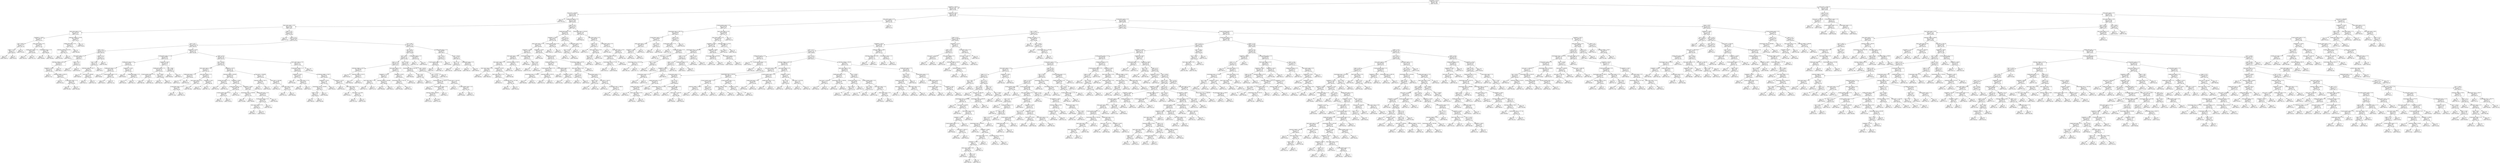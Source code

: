 digraph Tree {
node [shape=box] ;
0 [label="complexity <= 672.5\nmse = 6127.825\nsamples = 798\nvalue = 462.284"] ;
1 [label="complexity <= 363.5\nmse = 4313.047\nsamples = 555\nvalue = 473.042"] ;
0 -> 1 [labeldistance=2.5, labelangle=45, headlabel="True"] ;
2 [label="exact_mass <= 89.035\nmse = 1640.856\nsamples = 146\nvalue = 494.278"] ;
1 -> 2 ;
3 [label="mse = 0.0\nsamples = 1\nvalue = 401.033"] ;
2 -> 3 ;
4 [label="rotable_bond_count <= 4.5\nmse = 1578.589\nsamples = 145\nvalue = 495.092"] ;
2 -> 4 ;
5 [label="heavy_atom_count <= 10.5\nmse = 1349.55\nsamples = 102\nvalue = 500.0"] ;
4 -> 5 ;
6 [label="heavy_atom_count <= 9.5\nmse = 2619.593\nsamples = 11\nvalue = 470.93"] ;
5 -> 6 ;
7 [label="complexity <= 106.6\nmse = 499.147\nsamples = 7\nvalue = 510.078"] ;
6 -> 7 ;
8 [label="tpsa <= 69.45\nmse = 197.419\nsamples = 3\nvalue = 491.103"] ;
7 -> 8 ;
9 [label="xlogp <= -0.75\nmse = 21.192\nsamples = 2\nvalue = 500.676"] ;
8 -> 9 ;
10 [label="mse = 0.0\nsamples = 1\nvalue = 496.073"] ;
9 -> 10 ;
11 [label="mse = 0.0\nsamples = 1\nvalue = 505.28"] ;
9 -> 11 ;
12 [label="mse = 0.0\nsamples = 1\nvalue = 471.957"] ;
8 -> 12 ;
13 [label="atom_stereo_count <= 0.5\nmse = 334.543\nsamples = 4\nvalue = 521.463"] ;
7 -> 13 ;
14 [label="rotable_bond_count <= 1.5\nmse = 12.034\nsamples = 2\nvalue = 543.662"] ;
13 -> 14 ;
15 [label="mse = 0.0\nsamples = 1\nvalue = 540.193"] ;
14 -> 15 ;
16 [label="mse = -0.0\nsamples = 1\nvalue = 547.131"] ;
14 -> 16 ;
17 [label="rotable_bond_count <= 1.0\nmse = 1.999\nsamples = 2\nvalue = 506.664"] ;
13 -> 17 ;
18 [label="mse = 0.0\nsamples = 1\nvalue = 508.663"] ;
17 -> 18 ;
19 [label="mse = -0.0\nsamples = 1\nvalue = 505.664"] ;
17 -> 19 ;
20 [label="molecular_weight <= 157.69\nmse = 1289.803\nsamples = 4\nvalue = 426.19"] ;
6 -> 20 ;
21 [label="rotable_bond_count <= 0.5\nmse = 317.511\nsamples = 3\nvalue = 439.214"] ;
20 -> 21 ;
22 [label="molecular_weight <= 144.145\nmse = 7.804\nsamples = 2\nvalue = 426.718"] ;
21 -> 22 ;
23 [label="mse = 0.0\nsamples = 1\nvalue = 423.924"] ;
22 -> 23 ;
24 [label="mse = 0.0\nsamples = 1\nvalue = 429.511"] ;
22 -> 24 ;
25 [label="mse = 0.0\nsamples = 1\nvalue = 464.206"] ;
21 -> 25 ;
26 [label="mse = -0.0\nsamples = 1\nvalue = 348.05"] ;
20 -> 26 ;
27 [label="xlogp <= -2.9\nmse = 1128.061\nsamples = 91\nvalue = 502.926"] ;
5 -> 27 ;
28 [label="mse = 0.0\nsamples = 1\nvalue = 577.04"] ;
27 -> 28 ;
29 [label="xlogp <= 2.15\nmse = 1067.659\nsamples = 90\nvalue = 501.918"] ;
27 -> 29 ;
30 [label="tpsa <= 45.7\nmse = 1016.473\nsamples = 59\nvalue = 496.333"] ;
29 -> 30 ;
31 [label="xlogp <= 0.6\nmse = 612.409\nsamples = 12\nvalue = 469.233"] ;
30 -> 31 ;
32 [label="atom_stereo_count <= 0.5\nmse = 344.924\nsamples = 7\nvalue = 487.21"] ;
31 -> 32 ;
33 [label="molecular_weight <= 363.245\nmse = 206.001\nsamples = 5\nvalue = 493.617"] ;
32 -> 33 ;
34 [label="complexity <= 202.5\nmse = 156.023\nsamples = 4\nvalue = 501.685"] ;
33 -> 34 ;
35 [label="mse = 0.0\nsamples = 1\nvalue = 517.705"] ;
34 -> 35 ;
36 [label="molecular_weight <= 290.515\nmse = 114.824\nsamples = 3\nvalue = 497.68"] ;
34 -> 36 ;
37 [label="mse = 0.0\nsamples = 1\nvalue = 479.183"] ;
36 -> 37 ;
38 [label="h_bond_donor_count <= 1.5\nmse = 1.045\nsamples = 2\nvalue = 503.845"] ;
36 -> 38 ;
39 [label="mse = 0.0\nsamples = 1\nvalue = 502.399"] ;
38 -> 39 ;
40 [label="mse = 0.0\nsamples = 1\nvalue = 504.568"] ;
38 -> 40 ;
41 [label="mse = -0.0\nsamples = 1\nvalue = 480.17"] ;
33 -> 41 ;
42 [label="xlogp <= -0.1\nmse = 79.718\nsamples = 2\nvalue = 461.583"] ;
32 -> 42 ;
43 [label="mse = 0.0\nsamples = 1\nvalue = 470.512"] ;
42 -> 43 ;
44 [label="mse = 0.0\nsamples = 1\nvalue = 452.655"] ;
42 -> 44 ;
45 [label="xlogp <= 1.8\nmse = 151.519\nsamples = 5\nvalue = 449.258"] ;
31 -> 45 ;
46 [label="tpsa <= 40.6\nmse = 27.135\nsamples = 4\nvalue = 455.362"] ;
45 -> 46 ;
47 [label="molecular_weight <= 205.17\nmse = 8.65\nsamples = 3\nvalue = 452.467"] ;
46 -> 47 ;
48 [label="mse = 0.0\nsamples = 1\nvalue = 448.918"] ;
47 -> 48 ;
49 [label="exact_mass <= 238.603\nmse = 0.426\nsamples = 2\nvalue = 454.832"] ;
47 -> 49 ;
50 [label="mse = 0.0\nsamples = 1\nvalue = 454.371"] ;
49 -> 50 ;
51 [label="mse = 0.0\nsamples = 1\nvalue = 455.755"] ;
49 -> 51 ;
52 [label="mse = 0.0\nsamples = 1\nvalue = 462.6"] ;
46 -> 52 ;
53 [label="mse = 0.0\nsamples = 1\nvalue = 427.893"] ;
45 -> 53 ;
54 [label="complexity <= 232.0\nmse = 878.152\nsamples = 47\nvalue = 503.484"] ;
30 -> 54 ;
55 [label="h_bond_donor_count <= 1.5\nmse = 416.863\nsamples = 12\nvalue = 521.641"] ;
54 -> 55 ;
56 [label="rotable_bond_count <= 2.0\nmse = 214.001\nsamples = 6\nvalue = 530.468"] ;
55 -> 56 ;
57 [label="rotable_bond_count <= 0.5\nmse = 42.408\nsamples = 3\nvalue = 521.862"] ;
56 -> 57 ;
58 [label="mse = 0.0\nsamples = 1\nvalue = 530.88"] ;
57 -> 58 ;
59 [label="h_bond_acceptor_count <= 3.5\nmse = 2.623\nsamples = 2\nvalue = 517.354"] ;
57 -> 59 ;
60 [label="mse = 0.0\nsamples = 1\nvalue = 518.973"] ;
59 -> 60 ;
61 [label="mse = -0.0\nsamples = 1\nvalue = 515.734"] ;
59 -> 61 ;
62 [label="complexity <= 176.0\nmse = 112.796\nsamples = 3\nvalue = 547.681"] ;
56 -> 62 ;
63 [label="mse = 0.0\nsamples = 1\nvalue = 533.607"] ;
62 -> 63 ;
64 [label="rotable_bond_count <= 3.5\nmse = 20.643\nsamples = 2\nvalue = 554.718"] ;
62 -> 64 ;
65 [label="mse = 0.0\nsamples = 1\nvalue = 559.261"] ;
64 -> 65 ;
66 [label="mse = 0.0\nsamples = 1\nvalue = 550.174"] ;
64 -> 66 ;
67 [label="complexity <= 201.0\nmse = 458.799\nsamples = 6\nvalue = 511.71"] ;
55 -> 67 ;
68 [label="rotable_bond_count <= 1.5\nmse = 291.206\nsamples = 4\nvalue = 520.538"] ;
67 -> 68 ;
69 [label="h_bond_acceptor_count <= 3.5\nmse = 53.921\nsamples = 2\nvalue = 504.577"] ;
68 -> 69 ;
70 [label="mse = 0.0\nsamples = 1\nvalue = 509.769"] ;
69 -> 70 ;
71 [label="mse = -0.0\nsamples = 1\nvalue = 494.192"] ;
69 -> 71 ;
72 [label="tpsa <= 86.85\nmse = 18.973\nsamples = 2\nvalue = 536.499"] ;
68 -> 72 ;
73 [label="mse = 0.0\nsamples = 1\nvalue = 530.339"] ;
72 -> 73 ;
74 [label="mse = 0.0\nsamples = 1\nvalue = 539.579"] ;
72 -> 74 ;
75 [label="tpsa <= 88.6\nmse = 26.466\nsamples = 2\nvalue = 485.228"] ;
67 -> 75 ;
76 [label="mse = 0.0\nsamples = 1\nvalue = 480.083"] ;
75 -> 76 ;
77 [label="mse = 0.0\nsamples = 1\nvalue = 490.372"] ;
75 -> 77 ;
78 [label="xlogp <= 0.75\nmse = 887.339\nsamples = 35\nvalue = 497.872"] ;
54 -> 78 ;
79 [label="tpsa <= 92.85\nmse = 1087.925\nsamples = 23\nvalue = 489.762"] ;
78 -> 79 ;
80 [label="heavy_atom_count <= 16.0\nmse = 435.017\nsamples = 7\nvalue = 462.528"] ;
79 -> 80 ;
81 [label="rotable_bond_count <= 1.0\nmse = 18.788\nsamples = 2\nvalue = 429.855"] ;
80 -> 81 ;
82 [label="mse = 0.0\nsamples = 1\nvalue = 425.52"] ;
81 -> 82 ;
83 [label="mse = -0.0\nsamples = 1\nvalue = 434.189"] ;
81 -> 83 ;
84 [label="atom_stereo_count <= 1.5\nmse = 205.473\nsamples = 5\nvalue = 470.696"] ;
80 -> 84 ;
85 [label="atom_stereo_count <= 0.5\nmse = 58.478\nsamples = 3\nvalue = 461.4"] ;
84 -> 85 ;
86 [label="h_bond_donor_count <= 2.0\nmse = 13.464\nsamples = 2\nvalue = 464.854"] ;
85 -> 86 ;
87 [label="mse = 0.0\nsamples = 1\nvalue = 471.209"] ;
86 -> 87 ;
88 [label="mse = 0.0\nsamples = 1\nvalue = 462.735"] ;
86 -> 88 ;
89 [label="mse = -0.0\nsamples = 1\nvalue = 447.586"] ;
85 -> 89 ;
90 [label="complexity <= 354.5\nmse = 66.417\nsamples = 2\nvalue = 486.189"] ;
84 -> 90 ;
91 [label="mse = 0.0\nsamples = 1\nvalue = 480.426"] ;
90 -> 91 ;
92 [label="mse = 0.0\nsamples = 1\nvalue = 497.714"] ;
90 -> 92 ;
93 [label="complexity <= 327.5\nmse = 933.722\nsamples = 16\nvalue = 500.656"] ;
79 -> 93 ;
94 [label="molecular_weight <= 196.655\nmse = 913.018\nsamples = 11\nvalue = 486.097"] ;
93 -> 94 ;
95 [label="covalent_unit_count <= 1.5\nmse = 32.913\nsamples = 2\nvalue = 510.846"] ;
94 -> 95 ;
96 [label="mse = 0.0\nsamples = 1\nvalue = 520.783"] ;
95 -> 96 ;
97 [label="mse = 0.0\nsamples = 1\nvalue = 507.534"] ;
95 -> 97 ;
98 [label="complexity <= 289.5\nmse = 910.941\nsamples = 9\nvalue = 475.097"] ;
94 -> 98 ;
99 [label="h_bond_donor_count <= 4.5\nmse = 1061.788\nsamples = 3\nvalue = 456.492"] ;
98 -> 99 ;
100 [label="h_bond_acceptor_count <= 3.0\nmse = 8.188\nsamples = 2\nvalue = 479.474"] ;
99 -> 100 ;
101 [label="mse = 0.0\nsamples = 1\nvalue = 482.335"] ;
100 -> 101 ;
102 [label="mse = 0.0\nsamples = 1\nvalue = 476.612"] ;
100 -> 102 ;
103 [label="mse = -0.0\nsamples = 1\nvalue = 410.528"] ;
99 -> 103 ;
104 [label="complexity <= 306.0\nmse = 575.901\nsamples = 6\nvalue = 484.4"] ;
98 -> 104 ;
105 [label="monoisotopic_mass <= 265.093\nmse = 9.254\nsamples = 2\nvalue = 511.924"] ;
104 -> 105 ;
106 [label="mse = 0.0\nsamples = 1\nvalue = 514.966"] ;
105 -> 106 ;
107 [label="mse = 0.0\nsamples = 1\nvalue = 508.882"] ;
105 -> 107 ;
108 [label="rotable_bond_count <= 3.5\nmse = 291.026\nsamples = 4\nvalue = 470.637"] ;
104 -> 108 ;
109 [label="h_bond_donor_count <= 4.0\nmse = 78.949\nsamples = 3\nvalue = 479.428"] ;
108 -> 109 ;
110 [label="heavy_atom_count <= 17.5\nmse = 6.452\nsamples = 2\nvalue = 485.537"] ;
109 -> 110 ;
111 [label="mse = 0.0\nsamples = 1\nvalue = 488.077"] ;
110 -> 111 ;
112 [label="mse = -0.0\nsamples = 1\nvalue = 482.997"] ;
110 -> 112 ;
113 [label="mse = -0.0\nsamples = 1\nvalue = 467.209"] ;
109 -> 113 ;
114 [label="mse = -0.0\nsamples = 1\nvalue = 444.266"] ;
108 -> 114 ;
115 [label="exact_mass <= 258.588\nmse = 477.739\nsamples = 5\nvalue = 516.429"] ;
93 -> 115 ;
116 [label="molecular_weight <= 235.71\nmse = 0.002\nsamples = 2\nvalue = 545.133"] ;
115 -> 116 ;
117 [label="mse = 0.0\nsamples = 1\nvalue = 545.175"] ;
116 -> 117 ;
118 [label="mse = -0.0\nsamples = 1\nvalue = 545.091"] ;
116 -> 118 ;
119 [label="exact_mass <= 263.089\nmse = 98.649\nsamples = 3\nvalue = 502.076"] ;
115 -> 119 ;
120 [label="mse = -0.0\nsamples = 1\nvalue = 495.278"] ;
119 -> 120 ;
121 [label="heavy_atom_count <= 18.0\nmse = 57.652\nsamples = 2\nvalue = 513.407"] ;
119 -> 121 ;
122 [label="mse = 0.0\nsamples = 1\nvalue = 524.145"] ;
121 -> 122 ;
123 [label="mse = 0.0\nsamples = 1\nvalue = 508.038"] ;
121 -> 123 ;
124 [label="heavy_atom_count <= 19.5\nmse = 219.787\nsamples = 12\nvalue = 512.065"] ;
78 -> 124 ;
125 [label="h_bond_donor_count <= 1.5\nmse = 132.953\nsamples = 11\nvalue = 509.846"] ;
124 -> 125 ;
126 [label="complexity <= 301.0\nmse = 144.632\nsamples = 3\nvalue = 521.627"] ;
125 -> 126 ;
127 [label="mse = -0.0\nsamples = 1\nvalue = 510.286"] ;
126 -> 127 ;
128 [label="heavy_atom_count <= 17.0\nmse = 32.043\nsamples = 2\nvalue = 532.967"] ;
126 -> 128 ;
129 [label="mse = 0.0\nsamples = 1\nvalue = 524.962"] ;
128 -> 129 ;
130 [label="mse = 0.0\nsamples = 1\nvalue = 536.97"] ;
128 -> 130 ;
131 [label="molecular_weight <= 246.27\nmse = 33.951\nsamples = 8\nvalue = 504.409"] ;
125 -> 131 ;
132 [label="complexity <= 315.0\nmse = 11.458\nsamples = 4\nvalue = 501.418"] ;
131 -> 132 ;
133 [label="monoisotopic_mass <= 239.093\nmse = 2.703\nsamples = 3\nvalue = 499.22"] ;
132 -> 133 ;
134 [label="xlogp <= 1.85\nmse = 0.215\nsamples = 2\nvalue = 499.931"] ;
133 -> 134 ;
135 [label="mse = 0.0\nsamples = 1\nvalue = 499.552"] ;
134 -> 135 ;
136 [label="mse = 0.0\nsamples = 1\nvalue = 500.499"] ;
134 -> 136 ;
137 [label="mse = -0.0\nsamples = 1\nvalue = 495.668"] ;
133 -> 137 ;
138 [label="mse = -0.0\nsamples = 1\nvalue = 505.812"] ;
132 -> 138 ;
139 [label="complexity <= 257.0\nmse = 19.106\nsamples = 4\nvalue = 511.141"] ;
131 -> 139 ;
140 [label="mse = 0.0\nsamples = 1\nvalue = 518.343"] ;
139 -> 140 ;
141 [label="heavy_atom_count <= 17.5\nmse = 2.422\nsamples = 3\nvalue = 508.74"] ;
139 -> 141 ;
142 [label="mse = 0.0\nsamples = 1\nvalue = 510.925"] ;
141 -> 142 ;
143 [label="exact_mass <= 271.581\nmse = 0.054\nsamples = 2\nvalue = 507.648"] ;
141 -> 143 ;
144 [label="mse = 0.0\nsamples = 1\nvalue = 507.416"] ;
143 -> 144 ;
145 [label="mse = -0.0\nsamples = 1\nvalue = 507.88"] ;
143 -> 145 ;
146 [label="mse = -0.0\nsamples = 1\nvalue = 554.209"] ;
124 -> 146 ;
147 [label="tpsa <= 69.0\nmse = 1017.784\nsamples = 31\nvalue = 510.993"] ;
29 -> 147 ;
148 [label="tpsa <= 64.3\nmse = 888.208\nsamples = 24\nvalue = 518.469"] ;
147 -> 148 ;
149 [label="tpsa <= 39.7\nmse = 692.791\nsamples = 22\nvalue = 513.682"] ;
148 -> 149 ;
150 [label="xlogp <= 2.75\nmse = 561.162\nsamples = 10\nvalue = 528.37"] ;
149 -> 150 ;
151 [label="molecular_weight <= 220.78\nmse = 264.888\nsamples = 3\nvalue = 554.212"] ;
150 -> 151 ;
152 [label="mse = 0.0\nsamples = 1\nvalue = 543.555"] ;
151 -> 152 ;
153 [label="molecular_weight <= 251.32\nmse = 315.29\nsamples = 2\nvalue = 561.317"] ;
151 -> 153 ;
154 [label="mse = 0.0\nsamples = 1\nvalue = 586.428"] ;
153 -> 154 ;
155 [label="mse = 0.0\nsamples = 1\nvalue = 548.761"] ;
153 -> 155 ;
156 [label="atom_stereo_count <= 0.5\nmse = 290.422\nsamples = 7\nvalue = 517.603"] ;
150 -> 156 ;
157 [label="complexity <= 213.0\nmse = 182.79\nsamples = 4\nvalue = 500.5"] ;
156 -> 157 ;
158 [label="heavy_atom_count <= 14.0\nmse = 6.23\nsamples = 2\nvalue = 516.276"] ;
157 -> 158 ;
159 [label="mse = 0.0\nsamples = 1\nvalue = 518.772"] ;
158 -> 159 ;
160 [label="mse = 0.0\nsamples = 1\nvalue = 513.78"] ;
158 -> 160 ;
161 [label="molecular_weight <= 230.495\nmse = 23.976\nsamples = 2\nvalue = 489.983"] ;
157 -> 161 ;
162 [label="mse = 0.0\nsamples = 1\nvalue = 496.908"] ;
161 -> 162 ;
163 [label="mse = 0.0\nsamples = 1\nvalue = 486.521"] ;
161 -> 163 ;
164 [label="complexity <= 343.5\nmse = 9.15\nsamples = 3\nvalue = 529.819"] ;
156 -> 164 ;
165 [label="monoisotopic_mass <= 254.126\nmse = 0.02\nsamples = 2\nvalue = 532.437"] ;
164 -> 165 ;
166 [label="mse = 0.0\nsamples = 1\nvalue = 532.682"] ;
165 -> 166 ;
167 [label="mse = -0.0\nsamples = 1\nvalue = 532.355"] ;
165 -> 167 ;
168 [label="mse = 0.0\nsamples = 1\nvalue = 526.328"] ;
164 -> 168 ;
169 [label="tpsa <= 47.05\nmse = 524.961\nsamples = 12\nvalue = 503.278"] ;
149 -> 169 ;
170 [label="monoisotopic_mass <= 264.168\nmse = 46.525\nsamples = 3\nvalue = 479.862"] ;
169 -> 170 ;
171 [label="mse = 0.0\nsamples = 1\nvalue = 495.804"] ;
170 -> 171 ;
172 [label="tpsa <= 43.5\nmse = 4.862\nsamples = 2\nvalue = 477.205"] ;
170 -> 172 ;
173 [label="mse = -0.0\nsamples = 1\nvalue = 479.41"] ;
172 -> 173 ;
174 [label="mse = 0.0\nsamples = 1\nvalue = 475.0"] ;
172 -> 174 ;
175 [label="tpsa <= 60.35\nmse = 403.232\nsamples = 9\nvalue = 512.919"] ;
169 -> 175 ;
176 [label="tpsa <= 55.35\nmse = 167.036\nsamples = 8\nvalue = 516.841"] ;
175 -> 176 ;
177 [label="monoisotopic_mass <= 206.627\nmse = 71.348\nsamples = 5\nvalue = 509.05"] ;
176 -> 177 ;
178 [label="mse = 0.0\nsamples = 1\nvalue = 488.652"] ;
177 -> 178 ;
179 [label="h_bond_acceptor_count <= 4.5\nmse = 27.908\nsamples = 4\nvalue = 511.316"] ;
177 -> 179 ;
180 [label="molecular_weight <= 264.81\nmse = 21.664\nsamples = 3\nvalue = 513.911"] ;
179 -> 180 ;
181 [label="mse = 0.0\nsamples = 1\nvalue = 515.56"] ;
180 -> 181 ;
182 [label="mse = 37.891\nsamples = 2\nvalue = 512.262"] ;
180 -> 182 ;
183 [label="mse = -0.0\nsamples = 1\nvalue = 506.127"] ;
179 -> 183 ;
184 [label="exact_mass <= 244.105\nmse = 56.76\nsamples = 3\nvalue = 529.825"] ;
176 -> 184 ;
185 [label="mse = 0.0\nsamples = 1\nvalue = 519.177"] ;
184 -> 185 ;
186 [label="h_bond_acceptor_count <= 3.0\nmse = 0.102\nsamples = 2\nvalue = 535.149"] ;
184 -> 186 ;
187 [label="mse = -0.0\nsamples = 1\nvalue = 534.965"] ;
186 -> 187 ;
188 [label="mse = 0.0\nsamples = 1\nvalue = 535.702"] ;
186 -> 188 ;
189 [label="mse = -0.0\nsamples = 1\nvalue = 450.179"] ;
175 -> 189 ;
190 [label="rotable_bond_count <= 2.0\nmse = 248.472\nsamples = 2\nvalue = 567.539"] ;
148 -> 190 ;
191 [label="mse = 0.0\nsamples = 1\nvalue = 551.776"] ;
190 -> 191 ;
192 [label="mse = 0.0\nsamples = 1\nvalue = 583.302"] ;
190 -> 192 ;
193 [label="rotable_bond_count <= 1.5\nmse = 383.891\nsamples = 7\nvalue = 480.41"] ;
147 -> 193 ;
194 [label="tpsa <= 81.7\nmse = 134.189\nsamples = 3\nvalue = 491.627"] ;
193 -> 194 ;
195 [label="h_bond_acceptor_count <= 5.0\nmse = 0.628\nsamples = 2\nvalue = 486.907"] ;
194 -> 195 ;
196 [label="mse = 0.0\nsamples = 1\nvalue = 487.7"] ;
195 -> 196 ;
197 [label="mse = 0.0\nsamples = 1\nvalue = 486.115"] ;
195 -> 197 ;
198 [label="mse = -0.0\nsamples = 1\nvalue = 519.945"] ;
194 -> 198 ;
199 [label="tpsa <= 82.45\nmse = 215.341\nsamples = 4\nvalue = 460.78"] ;
193 -> 199 ;
200 [label="tpsa <= 77.1\nmse = 5.306\nsamples = 2\nvalue = 446.892"] ;
199 -> 200 ;
201 [label="mse = 0.0\nsamples = 1\nvalue = 449.195"] ;
200 -> 201 ;
202 [label="mse = 0.0\nsamples = 1\nvalue = 444.588"] ;
200 -> 202 ;
203 [label="rotable_bond_count <= 3.0\nmse = 39.596\nsamples = 2\nvalue = 474.668"] ;
199 -> 203 ;
204 [label="mse = 0.0\nsamples = 1\nvalue = 468.376"] ;
203 -> 204 ;
205 [label="mse = 0.0\nsamples = 1\nvalue = 480.961"] ;
203 -> 205 ;
206 [label="xlogp <= 3.35\nmse = 1942.376\nsamples = 43\nvalue = 482.71"] ;
4 -> 206 ;
207 [label="rotable_bond_count <= 8.5\nmse = 976.621\nsamples = 33\nvalue = 492.479"] ;
206 -> 207 ;
208 [label="complexity <= 350.5\nmse = 694.82\nsamples = 29\nvalue = 497.469"] ;
207 -> 208 ;
209 [label="heavy_atom_count <= 17.5\nmse = 473.657\nsamples = 27\nvalue = 493.949"] ;
208 -> 209 ;
210 [label="complexity <= 287.0\nmse = 223.893\nsamples = 11\nvalue = 485.415"] ;
209 -> 210 ;
211 [label="heavy_atom_count <= 16.5\nmse = 86.611\nsamples = 8\nvalue = 495.373"] ;
210 -> 211 ;
212 [label="atom_stereo_count <= 0.5\nmse = 37.801\nsamples = 6\nvalue = 491.819"] ;
211 -> 212 ;
213 [label="heavy_atom_count <= 15.0\nmse = 0.086\nsamples = 2\nvalue = 486.331"] ;
212 -> 213 ;
214 [label="mse = 0.0\nsamples = 1\nvalue = 485.916"] ;
213 -> 214 ;
215 [label="mse = 0.0\nsamples = 1\nvalue = 486.539"] ;
213 -> 215 ;
216 [label="complexity <= 278.0\nmse = 26.56\nsamples = 4\nvalue = 495.935"] ;
212 -> 216 ;
217 [label="heavy_atom_count <= 11.0\nmse = 10.719\nsamples = 3\nvalue = 493.45"] ;
216 -> 217 ;
218 [label="mse = 0.0\nsamples = 1\nvalue = 497.873"] ;
217 -> 218 ;
219 [label="monoisotopic_mass <= 207.596\nmse = 1.409\nsamples = 2\nvalue = 491.239"] ;
217 -> 219 ;
220 [label="mse = 0.0\nsamples = 1\nvalue = 490.052"] ;
219 -> 220 ;
221 [label="mse = -0.0\nsamples = 1\nvalue = 492.426"] ;
219 -> 221 ;
222 [label="mse = -0.0\nsamples = 1\nvalue = 503.389"] ;
216 -> 222 ;
223 [label="molecular_weight <= 239.74\nmse = 58.5\nsamples = 2\nvalue = 507.812"] ;
211 -> 223 ;
224 [label="mse = 0.0\nsamples = 1\nvalue = 515.461"] ;
223 -> 224 ;
225 [label="mse = 0.0\nsamples = 1\nvalue = 500.164"] ;
223 -> 225 ;
226 [label="h_bond_donor_count <= 1.0\nmse = 57.908\nsamples = 3\nvalue = 470.477"] ;
210 -> 226 ;
227 [label="mse = 0.0\nsamples = 1\nvalue = 485.826"] ;
226 -> 227 ;
228 [label="xlogp <= 0.35\nmse = 12.944\nsamples = 2\nvalue = 467.407"] ;
226 -> 228 ;
229 [label="mse = 0.0\nsamples = 1\nvalue = 471.813"] ;
228 -> 229 ;
230 [label="mse = -0.0\nsamples = 1\nvalue = 464.469"] ;
228 -> 230 ;
231 [label="complexity <= 255.0\nmse = 560.431\nsamples = 16\nvalue = 499.768"] ;
209 -> 231 ;
232 [label="mse = 0.0\nsamples = 1\nvalue = 545.049"] ;
231 -> 232 ;
233 [label="complexity <= 278.5\nmse = 484.831\nsamples = 15\nvalue = 497.612"] ;
231 -> 233 ;
234 [label="rotable_bond_count <= 5.5\nmse = 164.702\nsamples = 7\nvalue = 488.3"] ;
233 -> 234 ;
235 [label="h_bond_acceptor_count <= 5.0\nmse = 113.175\nsamples = 4\nvalue = 493.727"] ;
234 -> 235 ;
236 [label="monoisotopic_mass <= 279.637\nmse = 3.822\nsamples = 2\nvalue = 506.283"] ;
235 -> 236 ;
237 [label="mse = 0.0\nsamples = 1\nvalue = 509.048"] ;
236 -> 237 ;
238 [label="mse = 0.0\nsamples = 1\nvalue = 504.901"] ;
236 -> 238 ;
239 [label="molecular_weight <= 297.26\nmse = 27.442\nsamples = 2\nvalue = 486.194"] ;
235 -> 239 ;
240 [label="mse = 0.0\nsamples = 1\nvalue = 479.778"] ;
239 -> 240 ;
241 [label="mse = -0.0\nsamples = 1\nvalue = 490.471"] ;
239 -> 241 ;
242 [label="h_bond_acceptor_count <= 2.5\nmse = 14.038\nsamples = 3\nvalue = 473.825"] ;
234 -> 242 ;
243 [label="mse = 0.0\nsamples = 1\nvalue = 469.0"] ;
242 -> 243 ;
244 [label="complexity <= 269.5\nmse = 3.595\nsamples = 2\nvalue = 476.238"] ;
242 -> 244 ;
245 [label="mse = 0.0\nsamples = 1\nvalue = 474.342"] ;
244 -> 245 ;
246 [label="mse = 0.0\nsamples = 1\nvalue = 478.134"] ;
244 -> 246 ;
247 [label="molecular_weight <= 347.95\nmse = 636.665\nsamples = 8\nvalue = 507.855"] ;
233 -> 247 ;
248 [label="heavy_atom_count <= 18.5\nmse = 376.451\nsamples = 7\nvalue = 513.608"] ;
247 -> 248 ;
249 [label="xlogp <= 1.0\nmse = 106.084\nsamples = 2\nvalue = 534.213"] ;
248 -> 249 ;
250 [label="mse = 0.0\nsamples = 1\nvalue = 548.779"] ;
249 -> 250 ;
251 [label="mse = 0.0\nsamples = 1\nvalue = 526.93"] ;
249 -> 251 ;
252 [label="h_bond_donor_count <= 1.5\nmse = 193.199\nsamples = 5\nvalue = 503.305"] ;
248 -> 252 ;
253 [label="xlogp <= 0.45\nmse = 5.238\nsamples = 2\nvalue = 515.545"] ;
252 -> 253 ;
254 [label="mse = 0.0\nsamples = 1\nvalue = 517.163"] ;
253 -> 254 ;
255 [label="mse = 0.0\nsamples = 1\nvalue = 512.308"] ;
253 -> 255 ;
256 [label="exact_mass <= 284.14\nmse = 81.541\nsamples = 3\nvalue = 491.065"] ;
252 -> 256 ;
257 [label="mse = 0.0\nsamples = 1\nvalue = 479.145"] ;
256 -> 257 ;
258 [label="monoisotopic_mass <= 308.16\nmse = 15.741\nsamples = 2\nvalue = 497.026"] ;
256 -> 258 ;
259 [label="mse = 0.0\nsamples = 1\nvalue = 493.058"] ;
258 -> 259 ;
260 [label="mse = -0.0\nsamples = 1\nvalue = 500.993"] ;
258 -> 260 ;
261 [label="mse = 0.0\nsamples = 1\nvalue = 456.079"] ;
247 -> 261 ;
262 [label="h_bond_acceptor_count <= 5.5\nmse = 316.146\nsamples = 2\nvalue = 562.592"] ;
208 -> 262 ;
263 [label="mse = 0.0\nsamples = 1\nvalue = 580.372"] ;
262 -> 263 ;
264 [label="mse = 0.0\nsamples = 1\nvalue = 544.811"] ;
262 -> 264 ;
265 [label="xlogp <= 2.1\nmse = 1594.285\nsamples = 4\nvalue = 460.042"] ;
207 -> 265 ;
266 [label="mse = 0.0\nsamples = 1\nvalue = 377.96"] ;
265 -> 266 ;
267 [label="h_bond_donor_count <= 3.0\nmse = 296.172\nsamples = 3\nvalue = 476.458"] ;
265 -> 267 ;
268 [label="tpsa <= 57.75\nmse = 27.687\nsamples = 2\nvalue = 490.11"] ;
267 -> 268 ;
269 [label="mse = 0.0\nsamples = 1\nvalue = 497.551"] ;
268 -> 269 ;
270 [label="mse = 0.0\nsamples = 1\nvalue = 486.389"] ;
268 -> 270 ;
271 [label="mse = 0.0\nsamples = 1\nvalue = 455.98"] ;
267 -> 271 ;
272 [label="monoisotopic_mass <= 250.642\nmse = 3417.439\nsamples = 10\nvalue = 460.729"] ;
206 -> 272 ;
273 [label="mse = 0.0\nsamples = 1\nvalue = 306.079"] ;
272 -> 273 ;
274 [label="atom_stereo_count <= 0.5\nmse = 844.493\nsamples = 9\nvalue = 477.912"] ;
272 -> 274 ;
275 [label="xlogp <= 3.9\nmse = 197.86\nsamples = 4\nvalue = 500.272"] ;
274 -> 275 ;
276 [label="mse = 0.0\nsamples = 1\nvalue = 522.277"] ;
275 -> 276 ;
277 [label="heavy_atom_count <= 22.5\nmse = 76.519\nsamples = 3\nvalue = 493.985"] ;
275 -> 277 ;
278 [label="tpsa <= 39.4\nmse = 0.339\nsamples = 2\nvalue = 497.55"] ;
277 -> 278 ;
279 [label="mse = 0.0\nsamples = 1\nvalue = 496.247"] ;
278 -> 279 ;
280 [label="mse = -0.0\nsamples = 1\nvalue = 497.81"] ;
278 -> 280 ;
281 [label="mse = -0.0\nsamples = 1\nvalue = 472.599"] ;
277 -> 281 ;
282 [label="h_bond_donor_count <= 0.5\nmse = 491.177\nsamples = 5\nvalue = 455.552"] ;
274 -> 282 ;
283 [label="mse = 0.0\nsamples = 1\nvalue = 421.448"] ;
282 -> 283 ;
284 [label="heavy_atom_count <= 24.5\nmse = 204.258\nsamples = 4\nvalue = 465.296"] ;
282 -> 284 ;
285 [label="molecular_weight <= 324.65\nmse = 9.174\nsamples = 3\nvalue = 456.403"] ;
284 -> 285 ;
286 [label="monoisotopic_mass <= 277.66\nmse = 2.025\nsamples = 2\nvalue = 457.778"] ;
285 -> 286 ;
287 [label="mse = 0.0\nsamples = 1\nvalue = 455.313"] ;
286 -> 287 ;
288 [label="mse = -0.0\nsamples = 1\nvalue = 458.599"] ;
286 -> 288 ;
289 [label="mse = -0.0\nsamples = 1\nvalue = 450.906"] ;
285 -> 289 ;
290 [label="mse = 0.0\nsamples = 1\nvalue = 487.528"] ;
284 -> 290 ;
291 [label="complexity <= 391.5\nmse = 5047.563\nsamples = 409\nvalue = 465.471"] ;
1 -> 291 ;
292 [label="atom_stereo_count <= 4.5\nmse = 10485.057\nsamples = 29\nvalue = 421.643"] ;
291 -> 292 ;
293 [label="h_bond_acceptor_count <= 4.5\nmse = 7584.782\nsamples = 28\nvalue = 429.71"] ;
292 -> 293 ;
294 [label="monoisotopic_mass <= 306.113\nmse = 1488.063\nsamples = 12\nvalue = 486.317"] ;
293 -> 294 ;
295 [label="h_bond_donor_count <= 1.5\nmse = 1146.926\nsamples = 5\nvalue = 514.034"] ;
294 -> 295 ;
296 [label="heavy_atom_count <= 20.5\nmse = 448.478\nsamples = 3\nvalue = 538.21"] ;
295 -> 296 ;
297 [label="complexity <= 381.5\nmse = 15.609\nsamples = 2\nvalue = 527.77"] ;
296 -> 297 ;
298 [label="mse = 0.0\nsamples = 1\nvalue = 530.051"] ;
297 -> 298 ;
299 [label="mse = -0.0\nsamples = 1\nvalue = 520.927"] ;
297 -> 299 ;
300 [label="mse = 0.0\nsamples = 1\nvalue = 579.971"] ;
296 -> 300 ;
301 [label="tpsa <= 56.6\nmse = 376.127\nsamples = 2\nvalue = 483.814"] ;
295 -> 301 ;
302 [label="mse = 0.0\nsamples = 1\nvalue = 464.42"] ;
301 -> 302 ;
303 [label="mse = -0.0\nsamples = 1\nvalue = 503.208"] ;
301 -> 303 ;
304 [label="xlogp <= 6.6\nmse = 624.374\nsamples = 7\nvalue = 463.64"] ;
294 -> 304 ;
305 [label="h_bond_donor_count <= 1.0\nmse = 98.324\nsamples = 6\nvalue = 456.326"] ;
304 -> 305 ;
306 [label="mse = 0.0\nsamples = 1\nvalue = 435.749"] ;
305 -> 306 ;
307 [label="rotable_bond_count <= 2.5\nmse = 56.976\nsamples = 5\nvalue = 458.612"] ;
305 -> 307 ;
308 [label="mse = 0.0\nsamples = 1\nvalue = 447.245"] ;
307 -> 308 ;
309 [label="exact_mass <= 339.106\nmse = 25.79\nsamples = 4\nvalue = 461.86"] ;
307 -> 309 ;
310 [label="monoisotopic_mass <= 322.139\nmse = 1.354\nsamples = 2\nvalue = 458.721"] ;
309 -> 310 ;
311 [label="mse = 0.0\nsamples = 1\nvalue = 460.146"] ;
310 -> 311 ;
312 [label="mse = 0.0\nsamples = 1\nvalue = 457.771"] ;
310 -> 312 ;
313 [label="tpsa <= 74.85\nmse = 0.672\nsamples = 2\nvalue = 469.707"] ;
309 -> 313 ;
314 [label="mse = 0.0\nsamples = 1\nvalue = 468.887"] ;
313 -> 314 ;
315 [label="mse = 0.0\nsamples = 1\nvalue = 470.527"] ;
313 -> 315 ;
316 [label="mse = -0.0\nsamples = 1\nvalue = 536.783"] ;
304 -> 316 ;
317 [label="heavy_atom_count <= 24.0\nmse = 7968.968\nsamples = 16\nvalue = 387.778"] ;
293 -> 317 ;
318 [label="atom_stereo_count <= 3.5\nmse = 6150.359\nsamples = 15\nvalue = 401.267"] ;
317 -> 318 ;
319 [label="complexity <= 383.5\nmse = 2629.205\nsamples = 12\nvalue = 431.868"] ;
318 -> 319 ;
320 [label="monoisotopic_mass <= 308.034\nmse = 1196.959\nsamples = 8\nvalue = 465.047"] ;
319 -> 320 ;
321 [label="xlogp <= -0.3\nmse = 711.726\nsamples = 6\nvalue = 486.926"] ;
320 -> 321 ;
322 [label="xlogp <= -0.9\nmse = 136.353\nsamples = 4\nvalue = 470.253"] ;
321 -> 322 ;
323 [label="complexity <= 380.5\nmse = 39.085\nsamples = 3\nvalue = 476.226"] ;
322 -> 323 ;
324 [label="h_bond_donor_count <= 2.5\nmse = 10.327\nsamples = 2\nvalue = 480.238"] ;
323 -> 324 ;
325 [label="mse = 0.0\nsamples = 1\nvalue = 483.452"] ;
324 -> 325 ;
326 [label="mse = -0.0\nsamples = 1\nvalue = 477.025"] ;
324 -> 326 ;
327 [label="mse = 0.0\nsamples = 1\nvalue = 468.201"] ;
323 -> 327 ;
328 [label="mse = -0.0\nsamples = 1\nvalue = 452.333"] ;
322 -> 328 ;
329 [label="rotable_bond_count <= 3.5\nmse = 194.421\nsamples = 2\nvalue = 520.274"] ;
321 -> 329 ;
330 [label="mse = 0.0\nsamples = 1\nvalue = 506.33"] ;
329 -> 330 ;
331 [label="mse = -0.0\nsamples = 1\nvalue = 534.217"] ;
329 -> 331 ;
332 [label="xlogp <= 1.25\nmse = 129.731\nsamples = 2\nvalue = 432.229"] ;
320 -> 332 ;
333 [label="mse = 0.0\nsamples = 1\nvalue = 438.805"] ;
332 -> 333 ;
334 [label="mse = -0.0\nsamples = 1\nvalue = 412.501"] ;
332 -> 334 ;
335 [label="complexity <= 389.0\nmse = 1323.307\nsamples = 4\nvalue = 390.394"] ;
319 -> 335 ;
336 [label="monoisotopic_mass <= 282.082\nmse = 388.406\nsamples = 2\nvalue = 347.397"] ;
335 -> 336 ;
337 [label="mse = 0.0\nsamples = 1\nvalue = 375.268"] ;
336 -> 337 ;
338 [label="mse = 0.0\nsamples = 1\nvalue = 333.461"] ;
336 -> 338 ;
339 [label="h_bond_donor_count <= 3.0\nmse = 109.449\nsamples = 2\nvalue = 416.192"] ;
335 -> 339 ;
340 [label="mse = 0.0\nsamples = 1\nvalue = 429.005"] ;
339 -> 340 ;
341 [label="mse = -0.0\nsamples = 1\nvalue = 407.65"] ;
339 -> 341 ;
342 [label="molecular_weight <= 273.45\nmse = 6604.722\nsamples = 3\nvalue = 322.577"] ;
318 -> 342 ;
343 [label="mse = 7586.74\nsamples = 2\nvalue = 344.354"] ;
342 -> 343 ;
344 [label="mse = -0.0\nsamples = 1\nvalue = 268.134"] ;
342 -> 344 ;
345 [label="mse = 0.0\nsamples = 1\nvalue = 219.174"] ;
317 -> 345 ;
346 [label="mse = -0.0\nsamples = 1\nvalue = 42.513"] ;
292 -> 346 ;
347 [label="h_bond_donor_count <= 3.5\nmse = 4446.597\nsamples = 380\nvalue = 468.978"] ;
291 -> 347 ;
348 [label="xlogp <= 0.95\nmse = 3762.152\nsamples = 337\nvalue = 472.608"] ;
347 -> 348 ;
349 [label="tpsa <= 148.5\nmse = 2011.28\nsamples = 67\nvalue = 492.853"] ;
348 -> 349 ;
350 [label="xlogp <= 0.15\nmse = 1753.008\nsamples = 63\nvalue = 488.661"] ;
349 -> 350 ;
351 [label="complexity <= 651.5\nmse = 1584.663\nsamples = 54\nvalue = 482.95"] ;
350 -> 351 ;
352 [label="tpsa <= 21.2\nmse = 1379.137\nsamples = 50\nvalue = 486.98"] ;
351 -> 352 ;
353 [label="rotable_bond_count <= 4.5\nmse = 3750.129\nsamples = 3\nvalue = 442.763"] ;
352 -> 353 ;
354 [label="mse = 0.0\nsamples = 1\nvalue = 320.821"] ;
353 -> 354 ;
355 [label="h_bond_acceptor_count <= 3.0\nmse = 931.39\nsamples = 2\nvalue = 467.151"] ;
353 -> 355 ;
356 [label="mse = 0.0\nsamples = 1\nvalue = 504.529"] ;
355 -> 356 ;
357 [label="mse = 0.0\nsamples = 1\nvalue = 442.233"] ;
355 -> 357 ;
358 [label="tpsa <= 74.2\nmse = 1020.533\nsamples = 47\nvalue = 490.517"] ;
352 -> 358 ;
359 [label="molecular_weight <= 420.75\nmse = 1086.892\nsamples = 25\nvalue = 502.183"] ;
358 -> 359 ;
360 [label="atom_stereo_count <= 0.5\nmse = 1114.597\nsamples = 17\nvalue = 491.357"] ;
359 -> 360 ;
361 [label="h_bond_donor_count <= 1.5\nmse = 934.291\nsamples = 9\nvalue = 469.221"] ;
360 -> 361 ;
362 [label="rotable_bond_count <= 5.0\nmse = 825.747\nsamples = 4\nvalue = 441.805"] ;
361 -> 362 ;
363 [label="rotable_bond_count <= 0.5\nmse = 321.305\nsamples = 3\nvalue = 429.881"] ;
362 -> 363 ;
364 [label="mse = 0.0\nsamples = 1\nvalue = 400.442"] ;
363 -> 364 ;
365 [label="heavy_atom_count <= 23.5\nmse = 43.22\nsamples = 2\nvalue = 439.694"] ;
363 -> 365 ;
366 [label="mse = 0.0\nsamples = 1\nvalue = 444.343"] ;
365 -> 366 ;
367 [label="mse = -0.0\nsamples = 1\nvalue = 430.397"] ;
365 -> 367 ;
368 [label="mse = 0.0\nsamples = 1\nvalue = 489.5"] ;
362 -> 368 ;
369 [label="tpsa <= 61.8\nmse = 91.439\nsamples = 5\nvalue = 488.804"] ;
361 -> 369 ;
370 [label="monoisotopic_mass <= 411.635\nmse = 13.33\nsamples = 2\nvalue = 479.202"] ;
369 -> 370 ;
371 [label="mse = 0.0\nsamples = 1\nvalue = 484.365"] ;
370 -> 371 ;
372 [label="mse = 0.0\nsamples = 1\nvalue = 476.62"] ;
370 -> 372 ;
373 [label="h_bond_acceptor_count <= 5.5\nmse = 28.998\nsamples = 3\nvalue = 496.006"] ;
369 -> 373 ;
374 [label="mse = 0.0\nsamples = 1\nvalue = 504.767"] ;
373 -> 374 ;
375 [label="exact_mass <= 325.133\nmse = 4.55\nsamples = 2\nvalue = 493.086"] ;
373 -> 375 ;
376 [label="mse = 0.0\nsamples = 1\nvalue = 490.069"] ;
375 -> 376 ;
377 [label="mse = -0.0\nsamples = 1\nvalue = 494.594"] ;
375 -> 377 ;
378 [label="monoisotopic_mass <= 363.635\nmse = 489.155\nsamples = 8\nvalue = 510.33"] ;
360 -> 378 ;
379 [label="h_bond_acceptor_count <= 3.5\nmse = 167.085\nsamples = 4\nvalue = 531.739"] ;
378 -> 379 ;
380 [label="molecular_weight <= 295.61\nmse = 5.311\nsamples = 2\nvalue = 547.624"] ;
379 -> 380 ;
381 [label="mse = 0.0\nsamples = 1\nvalue = 545.32"] ;
380 -> 381 ;
382 [label="mse = 0.0\nsamples = 1\nvalue = 549.929"] ;
380 -> 382 ;
383 [label="xlogp <= -0.2\nmse = 58.706\nsamples = 2\nvalue = 523.796"] ;
379 -> 383 ;
384 [label="mse = 0.0\nsamples = 1\nvalue = 531.458"] ;
383 -> 384 ;
385 [label="mse = 0.0\nsamples = 1\nvalue = 516.134"] ;
383 -> 385 ;
386 [label="h_bond_acceptor_count <= 3.5\nmse = 129.168\nsamples = 4\nvalue = 494.274"] ;
378 -> 386 ;
387 [label="molecular_weight <= 369.6\nmse = 7.456\nsamples = 2\nvalue = 505.47"] ;
386 -> 387 ;
388 [label="mse = 0.0\nsamples = 1\nvalue = 500.741"] ;
387 -> 388 ;
389 [label="mse = 0.0\nsamples = 1\nvalue = 507.047"] ;
387 -> 389 ;
390 [label="complexity <= 478.0\nmse = 0.167\nsamples = 2\nvalue = 483.078"] ;
386 -> 390 ;
391 [label="mse = 0.0\nsamples = 1\nvalue = 482.669"] ;
390 -> 391 ;
392 [label="mse = 0.0\nsamples = 1\nvalue = 483.487"] ;
390 -> 392 ;
393 [label="atom_stereo_count <= 0.5\nmse = 89.603\nsamples = 8\nvalue = 527.772"] ;
359 -> 393 ;
394 [label="h_bond_acceptor_count <= 5.0\nmse = 76.748\nsamples = 4\nvalue = 523.557"] ;
393 -> 394 ;
395 [label="rotable_bond_count <= 8.0\nmse = 92.898\nsamples = 2\nvalue = 516.594"] ;
394 -> 395 ;
396 [label="mse = 0.0\nsamples = 1\nvalue = 502.963"] ;
395 -> 396 ;
397 [label="mse = 0.0\nsamples = 1\nvalue = 523.409"] ;
395 -> 397 ;
398 [label="rotable_bond_count <= 12.0\nmse = 1.003\nsamples = 2\nvalue = 528.779"] ;
394 -> 398 ;
399 [label="mse = 0.0\nsamples = 1\nvalue = 527.044"] ;
398 -> 399 ;
400 [label="mse = 0.0\nsamples = 1\nvalue = 529.357"] ;
398 -> 400 ;
401 [label="complexity <= 526.5\nmse = 26.597\nsamples = 4\nvalue = 535.148"] ;
393 -> 401 ;
402 [label="tpsa <= 42.9\nmse = 0.46\nsamples = 2\nvalue = 530.024"] ;
401 -> 402 ;
403 [label="mse = 0.0\nsamples = 1\nvalue = 530.702"] ;
402 -> 403 ;
404 [label="mse = 0.0\nsamples = 1\nvalue = 529.346"] ;
402 -> 404 ;
405 [label="exact_mass <= 470.228\nmse = 0.224\nsamples = 2\nvalue = 540.272"] ;
401 -> 405 ;
406 [label="mse = 0.0\nsamples = 1\nvalue = 540.745"] ;
405 -> 406 ;
407 [label="mse = 0.0\nsamples = 1\nvalue = 539.799"] ;
405 -> 407 ;
408 [label="molecular_weight <= 394.35\nmse = 694.4\nsamples = 22\nvalue = 479.159"] ;
358 -> 408 ;
409 [label="heavy_atom_count <= 18.5\nmse = 569.042\nsamples = 12\nvalue = 491.977"] ;
408 -> 409 ;
410 [label="rotable_bond_count <= 1.5\nmse = 258.54\nsamples = 4\nvalue = 466.78"] ;
409 -> 410 ;
411 [label="exact_mass <= 295.957\nmse = 35.713\nsamples = 2\nvalue = 490.515"] ;
410 -> 411 ;
412 [label="mse = 0.0\nsamples = 1\nvalue = 496.491"] ;
411 -> 412 ;
413 [label="mse = 0.0\nsamples = 1\nvalue = 484.539"] ;
411 -> 413 ;
414 [label="monoisotopic_mass <= 266.064\nmse = 32.199\nsamples = 2\nvalue = 457.286"] ;
410 -> 414 ;
415 [label="mse = 0.0\nsamples = 1\nvalue = 454.449"] ;
414 -> 415 ;
416 [label="mse = 0.0\nsamples = 1\nvalue = 468.635"] ;
414 -> 416 ;
417 [label="tpsa <= 92.85\nmse = 305.59\nsamples = 8\nvalue = 503.001"] ;
409 -> 417 ;
418 [label="h_bond_donor_count <= 2.5\nmse = 85.554\nsamples = 3\nvalue = 514.341"] ;
417 -> 418 ;
419 [label="tpsa <= 89.75\nmse = 2.652\nsamples = 2\nvalue = 522.28"] ;
418 -> 419 ;
420 [label="mse = 0.0\nsamples = 1\nvalue = 520.652"] ;
419 -> 420 ;
421 [label="mse = 0.0\nsamples = 1\nvalue = 523.909"] ;
419 -> 421 ;
422 [label="mse = -0.0\nsamples = 1\nvalue = 503.756"] ;
418 -> 422 ;
423 [label="h_bond_acceptor_count <= 6.5\nmse = 298.914\nsamples = 5\nvalue = 494.181"] ;
417 -> 423 ;
424 [label="tpsa <= 96.0\nmse = 26.533\nsamples = 2\nvalue = 470.319"] ;
423 -> 424 ;
425 [label="mse = 0.0\nsamples = 1\nvalue = 473.961"] ;
424 -> 425 ;
426 [label="mse = -0.0\nsamples = 1\nvalue = 463.034"] ;
424 -> 426 ;
427 [label="atom_stereo_count <= 0.5\nmse = 8.039\nsamples = 3\nvalue = 506.112"] ;
423 -> 427 ;
428 [label="mse = 0.0\nsamples = 1\nvalue = 512.448"] ;
427 -> 428 ;
429 [label="atom_stereo_count <= 3.5\nmse = 0.013\nsamples = 2\nvalue = 504.845"] ;
427 -> 429 ;
430 [label="mse = 0.0\nsamples = 1\nvalue = 504.615"] ;
429 -> 430 ;
431 [label="mse = 0.0\nsamples = 1\nvalue = 504.903"] ;
429 -> 431 ;
432 [label="rotable_bond_count <= 7.5\nmse = 248.331\nsamples = 10\nvalue = 459.504"] ;
408 -> 432 ;
433 [label="tpsa <= 115.0\nmse = 73.653\nsamples = 5\nvalue = 449.972"] ;
432 -> 433 ;
434 [label="rotable_bond_count <= 5.0\nmse = 22.487\nsamples = 4\nvalue = 452.749"] ;
433 -> 434 ;
435 [label="bond_stereo_count <= 0.5\nmse = 0.119\nsamples = 2\nvalue = 456.828"] ;
434 -> 435 ;
436 [label="mse = 0.0\nsamples = 1\nvalue = 457.173"] ;
435 -> 436 ;
437 [label="mse = 0.0\nsamples = 1\nvalue = 456.482"] ;
435 -> 437 ;
438 [label="atom_stereo_count <= 0.5\nmse = 0.56\nsamples = 2\nvalue = 447.311"] ;
434 -> 438 ;
439 [label="mse = 0.0\nsamples = 1\nvalue = 448.369"] ;
438 -> 439 ;
440 [label="mse = 0.0\nsamples = 1\nvalue = 446.782"] ;
438 -> 440 ;
441 [label="mse = -0.0\nsamples = 1\nvalue = 430.534"] ;
433 -> 441 ;
442 [label="h_bond_donor_count <= 1.5\nmse = 225.478\nsamples = 5\nvalue = 470.397"] ;
432 -> 442 ;
443 [label="mse = 0.0\nsamples = 1\nvalue = 451.011"] ;
442 -> 443 ;
444 [label="h_bond_acceptor_count <= 7.5\nmse = 105.22\nsamples = 4\nvalue = 478.151"] ;
442 -> 444 ;
445 [label="h_bond_acceptor_count <= 6.5\nmse = 15.86\nsamples = 2\nvalue = 484.064"] ;
444 -> 445 ;
446 [label="mse = 0.0\nsamples = 1\nvalue = 489.696"] ;
445 -> 446 ;
447 [label="mse = 0.0\nsamples = 1\nvalue = 481.248"] ;
445 -> 447 ;
448 [label="complexity <= 461.0\nmse = 108.139\nsamples = 2\nvalue = 469.281"] ;
444 -> 448 ;
449 [label="mse = 0.0\nsamples = 1\nvalue = 479.68"] ;
448 -> 449 ;
450 [label="mse = 0.0\nsamples = 1\nvalue = 458.882"] ;
448 -> 450 ;
451 [label="molecular_weight <= 388.4\nmse = 1836.001\nsamples = 4\nvalue = 442.144"] ;
351 -> 451 ;
452 [label="molecular_weight <= 372.855\nmse = 368.756\nsamples = 2\nvalue = 411.139"] ;
451 -> 452 ;
453 [label="mse = 0.0\nsamples = 1\nvalue = 434.658"] ;
452 -> 453 ;
454 [label="mse = 0.0\nsamples = 1\nvalue = 395.46"] ;
452 -> 454 ;
455 [label="h_bond_donor_count <= 2.5\nmse = 9.114\nsamples = 2\nvalue = 493.817"] ;
451 -> 455 ;
456 [label="mse = 0.0\nsamples = 1\nvalue = 489.548"] ;
455 -> 456 ;
457 [label="mse = 0.0\nsamples = 1\nvalue = 495.952"] ;
455 -> 457 ;
458 [label="complexity <= 577.5\nmse = 965.375\nsamples = 9\nvalue = 531.02"] ;
350 -> 458 ;
459 [label="xlogp <= 0.4\nmse = 514.456\nsamples = 6\nvalue = 544.575"] ;
458 -> 459 ;
460 [label="exact_mass <= 295.606\nmse = 180.58\nsamples = 2\nvalue = 514.647"] ;
459 -> 460 ;
461 [label="mse = 0.0\nsamples = 1\nvalue = 501.209"] ;
460 -> 461 ;
462 [label="mse = 0.0\nsamples = 1\nvalue = 528.085"] ;
460 -> 462 ;
463 [label="atom_stereo_count <= 0.5\nmse = 280.822\nsamples = 4\nvalue = 553.126"] ;
459 -> 463 ;
464 [label="mse = 0.0\nsamples = 1\nvalue = 515.416"] ;
463 -> 464 ;
465 [label="molecular_weight <= 320.35\nmse = 51.119\nsamples = 3\nvalue = 559.411"] ;
463 -> 465 ;
466 [label="mse = 0.0\nsamples = 1\nvalue = 575.396"] ;
465 -> 466 ;
467 [label="molecular_weight <= 363.075\nmse = 0.017\nsamples = 2\nvalue = 556.214"] ;
465 -> 467 ;
468 [label="mse = 0.0\nsamples = 1\nvalue = 556.321"] ;
467 -> 468 ;
469 [label="mse = -0.0\nsamples = 1\nvalue = 556.053"] ;
467 -> 469 ;
470 [label="atom_stereo_count <= 5.0\nmse = 113.22\nsamples = 3\nvalue = 490.354"] ;
458 -> 470 ;
471 [label="exact_mass <= 353.122\nmse = 0.659\nsamples = 2\nvalue = 482.845"] ;
470 -> 471 ;
472 [label="mse = 0.0\nsamples = 1\nvalue = 483.657"] ;
471 -> 472 ;
473 [label="mse = -0.0\nsamples = 1\nvalue = 482.033"] ;
471 -> 473 ;
474 [label="mse = 0.0\nsamples = 1\nvalue = 505.373"] ;
470 -> 474 ;
475 [label="covalent_unit_count <= 1.5\nmse = 2499.394\nsamples = 4\nvalue = 539.896"] ;
349 -> 475 ;
476 [label="mse = -0.0\nsamples = 1\nvalue = 572.628"] ;
475 -> 476 ;
477 [label="tpsa <= 150.5\nmse = 1070.009\nsamples = 3\nvalue = 474.433"] ;
475 -> 477 ;
478 [label="mse = 0.0\nsamples = 1\nvalue = 516.539"] ;
477 -> 478 ;
479 [label="monoisotopic_mass <= 370.498\nmse = 275.328\nsamples = 2\nvalue = 453.38"] ;
477 -> 479 ;
480 [label="mse = 0.0\nsamples = 1\nvalue = 469.973"] ;
479 -> 480 ;
481 [label="mse = 0.0\nsamples = 1\nvalue = 436.787"] ;
479 -> 481 ;
482 [label="h_bond_acceptor_count <= 7.5\nmse = 4080.411\nsamples = 270\nvalue = 467.393"] ;
348 -> 482 ;
483 [label="h_bond_donor_count <= 1.5\nmse = 3829.506\nsamples = 239\nvalue = 471.925"] ;
482 -> 483 ;
484 [label="tpsa <= 111.5\nmse = 2649.853\nsamples = 119\nvalue = 483.094"] ;
483 -> 484 ;
485 [label="complexity <= 539.5\nmse = 2583.312\nsamples = 115\nvalue = 480.347"] ;
484 -> 485 ;
486 [label="h_bond_acceptor_count <= 5.5\nmse = 1500.322\nsamples = 68\nvalue = 492.727"] ;
485 -> 486 ;
487 [label="h_bond_donor_count <= 0.5\nmse = 1419.524\nsamples = 55\nvalue = 485.872"] ;
486 -> 487 ;
488 [label="atom_stereo_count <= 4.5\nmse = 567.827\nsamples = 17\nvalue = 501.991"] ;
487 -> 488 ;
489 [label="xlogp <= 1.9\nmse = 478.457\nsamples = 15\nvalue = 506.105"] ;
488 -> 489 ;
490 [label="tpsa <= 44.0\nmse = 1.668\nsamples = 2\nvalue = 541.975"] ;
489 -> 490 ;
491 [label="mse = 0.0\nsamples = 1\nvalue = 540.684"] ;
490 -> 491 ;
492 [label="mse = 0.0\nsamples = 1\nvalue = 543.267"] ;
490 -> 492 ;
493 [label="tpsa <= 72.7\nmse = 250.928\nsamples = 13\nvalue = 498.554"] ;
489 -> 493 ;
494 [label="tpsa <= 19.0\nmse = 185.082\nsamples = 10\nvalue = 504.913"] ;
493 -> 494 ;
495 [label="mse = -0.0\nsamples = 1\nvalue = 490.433"] ;
494 -> 495 ;
496 [label="exact_mass <= 340.129\nmse = 162.777\nsamples = 9\nvalue = 508.862"] ;
494 -> 496 ;
497 [label="monoisotopic_mass <= 259.086\nmse = 47.208\nsamples = 7\nvalue = 502.748"] ;
496 -> 497 ;
498 [label="mse = 0.0\nsamples = 1\nvalue = 511.656"] ;
497 -> 498 ;
499 [label="exact_mass <= 278.094\nmse = 40.996\nsamples = 6\nvalue = 501.475"] ;
497 -> 499 ;
500 [label="mse = 0.0\nsamples = 1\nvalue = 487.602"] ;
499 -> 500 ;
501 [label="atom_stereo_count <= 0.5\nmse = 10.404\nsamples = 5\nvalue = 503.788"] ;
499 -> 501 ;
502 [label="complexity <= 458.0\nmse = 3.051\nsamples = 4\nvalue = 505.042"] ;
501 -> 502 ;
503 [label="h_bond_acceptor_count <= 2.5\nmse = 0.814\nsamples = 3\nvalue = 503.735"] ;
502 -> 503 ;
504 [label="mse = 0.0\nsamples = 1\nvalue = 504.893"] ;
503 -> 504 ;
505 [label="exact_mass <= 304.117\nmse = 0.215\nsamples = 2\nvalue = 503.156"] ;
503 -> 505 ;
506 [label="mse = 0.0\nsamples = 1\nvalue = 502.692"] ;
505 -> 506 ;
507 [label="mse = 0.0\nsamples = 1\nvalue = 503.619"] ;
505 -> 507 ;
508 [label="mse = 0.0\nsamples = 1\nvalue = 507.002"] ;
502 -> 508 ;
509 [label="mse = 0.0\nsamples = 1\nvalue = 497.518"] ;
501 -> 509 ;
510 [label="monoisotopic_mass <= 393.555\nmse = 105.406\nsamples = 2\nvalue = 525.168"] ;
496 -> 510 ;
511 [label="mse = 0.0\nsamples = 1\nvalue = 539.687"] ;
510 -> 511 ;
512 [label="mse = -0.0\nsamples = 1\nvalue = 517.908"] ;
510 -> 512 ;
513 [label="xlogp <= 2.4\nmse = 4.96\nsamples = 3\nvalue = 480.747"] ;
493 -> 513 ;
514 [label="mse = 0.0\nsamples = 1\nvalue = 484.989"] ;
513 -> 514 ;
515 [label="tpsa <= 79.05\nmse = 0.576\nsamples = 2\nvalue = 479.686"] ;
513 -> 515 ;
516 [label="mse = 0.0\nsamples = 1\nvalue = 481.0"] ;
515 -> 516 ;
517 [label="mse = 0.0\nsamples = 1\nvalue = 479.248"] ;
515 -> 517 ;
518 [label="complexity <= 426.0\nmse = 128.513\nsamples = 2\nvalue = 470.452"] ;
488 -> 518 ;
519 [label="mse = 0.0\nsamples = 1\nvalue = 462.436"] ;
518 -> 519 ;
520 [label="mse = -0.0\nsamples = 1\nvalue = 486.484"] ;
518 -> 520 ;
521 [label="xlogp <= 5.05\nmse = 1635.426\nsamples = 38\nvalue = 478.519"] ;
487 -> 521 ;
522 [label="tpsa <= 79.95\nmse = 673.61\nsamples = 33\nvalue = 483.325"] ;
521 -> 522 ;
523 [label="xlogp <= 1.55\nmse = 607.245\nsamples = 30\nvalue = 479.13"] ;
522 -> 523 ;
524 [label="h_bond_acceptor_count <= 3.5\nmse = 127.588\nsamples = 2\nvalue = 443.904"] ;
523 -> 524 ;
525 [label="mse = 0.0\nsamples = 1\nvalue = 455.199"] ;
524 -> 525 ;
526 [label="mse = 0.0\nsamples = 1\nvalue = 432.608"] ;
524 -> 526 ;
527 [label="h_bond_acceptor_count <= 4.5\nmse = 523.492\nsamples = 28\nvalue = 482.485"] ;
523 -> 527 ;
528 [label="atom_stereo_count <= 0.5\nmse = 306.076\nsamples = 21\nvalue = 488.128"] ;
527 -> 528 ;
529 [label="tpsa <= 35.7\nmse = 223.57\nsamples = 12\nvalue = 495.887"] ;
528 -> 529 ;
530 [label="mse = 0.0\nsamples = 1\nvalue = 536.05"] ;
529 -> 530 ;
531 [label="rotable_bond_count <= 1.5\nmse = 130.424\nsamples = 11\nvalue = 493.377"] ;
529 -> 531 ;
532 [label="mse = 0.0\nsamples = 1\nvalue = 469.128"] ;
531 -> 532 ;
533 [label="xlogp <= 4.35\nmse = 97.306\nsamples = 10\nvalue = 494.993"] ;
531 -> 533 ;
534 [label="xlogp <= 4.25\nmse = 72.271\nsamples = 9\nvalue = 493.533"] ;
533 -> 534 ;
535 [label="monoisotopic_mass <= 264.587\nmse = 32.559\nsamples = 8\nvalue = 495.331"] ;
534 -> 535 ;
536 [label="mse = 0.0\nsamples = 1\nvalue = 512.905"] ;
535 -> 536 ;
537 [label="complexity <= 468.0\nmse = 7.391\nsamples = 7\nvalue = 493.867"] ;
535 -> 537 ;
538 [label="bond_stereo_count <= 0.5\nmse = 0.592\nsamples = 5\nvalue = 495.242"] ;
537 -> 538 ;
539 [label="complexity <= 455.5\nmse = 0.1\nsamples = 4\nvalue = 495.493"] ;
538 -> 539 ;
540 [label="heavy_atom_count <= 19.0\nmse = 0.038\nsamples = 3\nvalue = 495.395"] ;
539 -> 540 ;
541 [label="mse = 0.0\nsamples = 1\nvalue = 494.992"] ;
540 -> 541 ;
542 [label="xlogp <= 3.0\nmse = 0.012\nsamples = 2\nvalue = 495.463"] ;
540 -> 542 ;
543 [label="mse = -0.0\nsamples = 1\nvalue = 495.352"] ;
542 -> 543 ;
544 [label="mse = -0.0\nsamples = 1\nvalue = 495.573"] ;
542 -> 544 ;
545 [label="mse = 0.0\nsamples = 1\nvalue = 496.178"] ;
539 -> 545 ;
546 [label="mse = 0.0\nsamples = 1\nvalue = 493.237"] ;
538 -> 546 ;
547 [label="monoisotopic_mass <= 339.173\nmse = 5.077\nsamples = 2\nvalue = 489.739"] ;
537 -> 547 ;
548 [label="mse = 0.0\nsamples = 1\nvalue = 492.926"] ;
547 -> 548 ;
549 [label="mse = -0.0\nsamples = 1\nvalue = 488.146"] ;
547 -> 549 ;
550 [label="mse = 0.0\nsamples = 1\nvalue = 470.156"] ;
534 -> 550 ;
551 [label="mse = 0.0\nsamples = 1\nvalue = 515.437"] ;
533 -> 551 ;
552 [label="complexity <= 415.0\nmse = 261.822\nsamples = 9\nvalue = 479.885"] ;
528 -> 552 ;
553 [label="mse = 0.0\nsamples = 1\nvalue = 499.832"] ;
552 -> 553 ;
554 [label="complexity <= 476.0\nmse = 172.251\nsamples = 8\nvalue = 473.235"] ;
552 -> 554 ;
555 [label="tpsa <= 72.75\nmse = 62.574\nsamples = 4\nvalue = 466.673"] ;
554 -> 555 ;
556 [label="h_bond_acceptor_count <= 2.5\nmse = 16.186\nsamples = 3\nvalue = 461.062"] ;
555 -> 556 ;
557 [label="rotable_bond_count <= 2.5\nmse = 0.747\nsamples = 2\nvalue = 457.823"] ;
556 -> 557 ;
558 [label="mse = 0.0\nsamples = 1\nvalue = 457.212"] ;
557 -> 558 ;
559 [label="mse = -0.0\nsamples = 1\nvalue = 459.046"] ;
557 -> 559 ;
560 [label="mse = -0.0\nsamples = 1\nvalue = 465.921"] ;
556 -> 560 ;
561 [label="mse = 0.0\nsamples = 1\nvalue = 476.023"] ;
555 -> 561 ;
562 [label="complexity <= 501.5\nmse = 133.185\nsamples = 4\nvalue = 486.361"] ;
554 -> 562 ;
563 [label="exact_mass <= 343.1\nmse = 6.26\nsamples = 2\nvalue = 496.986"] ;
562 -> 563 ;
564 [label="mse = 0.0\nsamples = 1\nvalue = 499.488"] ;
563 -> 564 ;
565 [label="mse = 0.0\nsamples = 1\nvalue = 494.484"] ;
563 -> 565 ;
566 [label="atom_stereo_count <= 4.0\nmse = 34.328\nsamples = 2\nvalue = 475.736"] ;
562 -> 566 ;
567 [label="mse = 0.0\nsamples = 1\nvalue = 469.877"] ;
566 -> 567 ;
568 [label="mse = 0.0\nsamples = 1\nvalue = 481.595"] ;
566 -> 568 ;
569 [label="xlogp <= 3.35\nmse = 775.718\nsamples = 7\nvalue = 461.792"] ;
527 -> 569 ;
570 [label="mse = 0.0\nsamples = 1\nvalue = 419.008"] ;
569 -> 570 ;
571 [label="complexity <= 494.5\nmse = 324.934\nsamples = 6\nvalue = 474.016"] ;
569 -> 571 ;
572 [label="molecular_weight <= 350.4\nmse = 46.504\nsamples = 3\nvalue = 494.154"] ;
571 -> 572 ;
573 [label="complexity <= 403.0\nmse = 7.339\nsamples = 2\nvalue = 498.715"] ;
572 -> 573 ;
574 [label="mse = 0.0\nsamples = 1\nvalue = 496.006"] ;
573 -> 574 ;
575 [label="mse = 0.0\nsamples = 1\nvalue = 501.424"] ;
573 -> 575 ;
576 [label="mse = 0.0\nsamples = 1\nvalue = 485.031"] ;
572 -> 576 ;
577 [label="rotable_bond_count <= 5.5\nmse = 1.503\nsamples = 3\nvalue = 458.913"] ;
571 -> 577 ;
578 [label="mse = 0.0\nsamples = 1\nvalue = 460.086"] ;
577 -> 578 ;
579 [label="tpsa <= 65.6\nmse = 0.254\nsamples = 2\nvalue = 457.74"] ;
577 -> 579 ;
580 [label="mse = 0.0\nsamples = 1\nvalue = 457.236"] ;
579 -> 580 ;
581 [label="mse = 0.0\nsamples = 1\nvalue = 458.243"] ;
579 -> 581 ;
582 [label="monoisotopic_mass <= 333.656\nmse = 13.002\nsamples = 3\nvalue = 515.488"] ;
522 -> 582 ;
583 [label="mse = 0.0\nsamples = 1\nvalue = 522.481"] ;
582 -> 583 ;
584 [label="monoisotopic_mass <= 377.176\nmse = 3.867\nsamples = 2\nvalue = 514.09"] ;
582 -> 584 ;
585 [label="mse = 0.0\nsamples = 1\nvalue = 512.484"] ;
584 -> 585 ;
586 [label="mse = 0.0\nsamples = 1\nvalue = 516.498"] ;
584 -> 586 ;
587 [label="h_bond_acceptor_count <= 4.5\nmse = 8899.637\nsamples = 5\nvalue = 428.534"] ;
521 -> 587 ;
588 [label="rotable_bond_count <= 8.0\nmse = 879.786\nsamples = 4\nvalue = 473.8"] ;
587 -> 588 ;
589 [label="tpsa <= 52.95\nmse = 60.615\nsamples = 3\nvalue = 490.476"] ;
588 -> 589 ;
590 [label="h_bond_acceptor_count <= 2.5\nmse = 21.446\nsamples = 2\nvalue = 485.664"] ;
589 -> 590 ;
591 [label="mse = 0.0\nsamples = 1\nvalue = 490.295"] ;
590 -> 591 ;
592 [label="mse = 0.0\nsamples = 1\nvalue = 481.033"] ;
590 -> 592 ;
593 [label="mse = 0.0\nsamples = 1\nvalue = 500.101"] ;
589 -> 593 ;
594 [label="mse = -0.0\nsamples = 1\nvalue = 423.77"] ;
588 -> 594 ;
595 [label="mse = -0.0\nsamples = 1\nvalue = 247.473"] ;
587 -> 595 ;
596 [label="rotable_bond_count <= 4.5\nmse = 1055.175\nsamples = 13\nvalue = 516.435"] ;
486 -> 596 ;
597 [label="h_bond_acceptor_count <= 6.5\nmse = 512.963\nsamples = 5\nvalue = 543.551"] ;
596 -> 597 ;
598 [label="xlogp <= 2.65\nmse = 216.357\nsamples = 4\nvalue = 531.104"] ;
597 -> 598 ;
599 [label="mse = 0.0\nsamples = 1\nvalue = 547.69"] ;
598 -> 599 ;
600 [label="tpsa <= 63.45\nmse = 17.569\nsamples = 3\nvalue = 518.665"] ;
598 -> 600 ;
601 [label="mse = 0.0\nsamples = 1\nvalue = 525.316"] ;
600 -> 601 ;
602 [label="xlogp <= 3.4\nmse = 3.763\nsamples = 2\nvalue = 516.448"] ;
600 -> 602 ;
603 [label="mse = 0.0\nsamples = 1\nvalue = 519.191"] ;
602 -> 603 ;
604 [label="mse = 0.0\nsamples = 1\nvalue = 515.076"] ;
602 -> 604 ;
605 [label="mse = 0.0\nsamples = 1\nvalue = 572.595"] ;
597 -> 605 ;
606 [label="complexity <= 452.0\nmse = 542.075\nsamples = 8\nvalue = 497.065"] ;
596 -> 606 ;
607 [label="heavy_atom_count <= 23.0\nmse = 39.674\nsamples = 3\nvalue = 465.95"] ;
606 -> 607 ;
608 [label="mse = 0.0\nsamples = 1\nvalue = 458.196"] ;
607 -> 608 ;
609 [label="rotable_bond_count <= 8.5\nmse = 14.421\nsamples = 2\nvalue = 469.826"] ;
607 -> 609 ;
610 [label="mse = 0.0\nsamples = 1\nvalue = 466.029"] ;
609 -> 610 ;
611 [label="mse = -0.0\nsamples = 1\nvalue = 473.624"] ;
609 -> 611 ;
612 [label="molecular_weight <= 393.3\nmse = 343.028\nsamples = 5\nvalue = 505.552"] ;
606 -> 612 ;
613 [label="atom_stereo_count <= 0.5\nmse = 62.213\nsamples = 3\nvalue = 524.515"] ;
612 -> 613 ;
614 [label="xlogp <= 3.5\nmse = 0.086\nsamples = 2\nvalue = 530.953"] ;
613 -> 614 ;
615 [label="mse = 0.0\nsamples = 1\nvalue = 531.368"] ;
614 -> 615 ;
616 [label="mse = -0.0\nsamples = 1\nvalue = 530.745"] ;
614 -> 616 ;
617 [label="mse = 0.0\nsamples = 1\nvalue = 514.859"] ;
613 -> 617 ;
618 [label="rotable_bond_count <= 6.0\nmse = 27.62\nsamples = 2\nvalue = 489.749"] ;
612 -> 618 ;
619 [label="mse = -0.0\nsamples = 1\nvalue = 484.493"] ;
618 -> 619 ;
620 [label="mse = -0.0\nsamples = 1\nvalue = 495.004"] ;
618 -> 620 ;
621 [label="complexity <= 545.5\nmse = 3616.764\nsamples = 47\nvalue = 462.2"] ;
485 -> 621 ;
622 [label="rotable_bond_count <= 5.5\nmse = 74.444\nsamples = 2\nvalue = 298.217"] ;
621 -> 622 ;
623 [label="mse = 0.0\nsamples = 1\nvalue = 310.419"] ;
622 -> 623 ;
624 [label="mse = 0.0\nsamples = 1\nvalue = 292.116"] ;
622 -> 624 ;
625 [label="complexity <= 548.5\nmse = 2566.735\nsamples = 45\nvalue = 469.228"] ;
621 -> 625 ;
626 [label="tpsa <= 54.1\nmse = 5.291\nsamples = 2\nvalue = 406.068"] ;
625 -> 626 ;
627 [label="mse = 0.0\nsamples = 1\nvalue = 407.396"] ;
626 -> 627 ;
628 [label="mse = -0.0\nsamples = 1\nvalue = 402.084"] ;
626 -> 628 ;
629 [label="xlogp <= 1.6\nmse = 2465.55\nsamples = 43\nvalue = 473.056"] ;
625 -> 629 ;
630 [label="complexity <= 611.0\nmse = 11255.725\nsamples = 2\nvalue = 399.612"] ;
629 -> 630 ;
631 [label="mse = 0.0\nsamples = 1\nvalue = 505.705"] ;
630 -> 631 ;
632 [label="mse = 0.0\nsamples = 1\nvalue = 293.519"] ;
630 -> 632 ;
633 [label="tpsa <= 96.05\nmse = 2017.025\nsamples = 41\nvalue = 475.351"] ;
629 -> 633 ;
634 [label="xlogp <= 3.85\nmse = 1242.31\nsamples = 36\nvalue = 480.96"] ;
633 -> 634 ;
635 [label="complexity <= 648.5\nmse = 1043.103\nsamples = 16\nvalue = 502.252"] ;
634 -> 635 ;
636 [label="complexity <= 638.0\nmse = 844.596\nsamples = 13\nvalue = 495.765"] ;
635 -> 636 ;
637 [label="atom_stereo_count <= 2.0\nmse = 460.247\nsamples = 11\nvalue = 503.374"] ;
636 -> 637 ;
638 [label="heavy_atom_count <= 32.0\nmse = 206.311\nsamples = 9\nvalue = 512.388"] ;
637 -> 638 ;
639 [label="h_bond_acceptor_count <= 4.5\nmse = 106.025\nsamples = 8\nvalue = 509.073"] ;
638 -> 639 ;
640 [label="monoisotopic_mass <= 428.028\nmse = 50.79\nsamples = 4\nvalue = 516.089"] ;
639 -> 640 ;
641 [label="heavy_atom_count <= 27.5\nmse = 16.089\nsamples = 3\nvalue = 513.355"] ;
640 -> 641 ;
642 [label="heavy_atom_count <= 24.5\nmse = 2.851\nsamples = 2\nvalue = 510.259"] ;
641 -> 642 ;
643 [label="mse = 0.0\nsamples = 1\nvalue = 507.871"] ;
642 -> 643 ;
644 [label="mse = -0.0\nsamples = 1\nvalue = 511.453"] ;
642 -> 644 ;
645 [label="mse = 0.0\nsamples = 1\nvalue = 517.999"] ;
641 -> 645 ;
646 [label="mse = -0.0\nsamples = 1\nvalue = 529.761"] ;
640 -> 646 ;
647 [label="rotable_bond_count <= 4.5\nmse = 4.254\nsamples = 4\nvalue = 498.548"] ;
639 -> 647 ;
648 [label="exact_mass <= 437.113\nmse = 0.376\nsamples = 2\nvalue = 496.578"] ;
647 -> 648 ;
649 [label="mse = 0.0\nsamples = 1\nvalue = 497.191"] ;
648 -> 649 ;
650 [label="mse = 0.0\nsamples = 1\nvalue = 495.964"] ;
648 -> 650 ;
651 [label="complexity <= 553.0\nmse = 0.367\nsamples = 2\nvalue = 500.518"] ;
647 -> 651 ;
652 [label="mse = 0.0\nsamples = 1\nvalue = 499.912"] ;
651 -> 652 ;
653 [label="mse = -0.0\nsamples = 1\nvalue = 501.124"] ;
651 -> 653 ;
654 [label="mse = 0.0\nsamples = 1\nvalue = 545.543"] ;
638 -> 654 ;
655 [label="tpsa <= 46.6\nmse = 0.886\nsamples = 2\nvalue = 470.321"] ;
637 -> 655 ;
656 [label="mse = 0.0\nsamples = 1\nvalue = 471.652"] ;
655 -> 656 ;
657 [label="mse = 0.0\nsamples = 1\nvalue = 469.655"] ;
655 -> 657 ;
658 [label="rotable_bond_count <= 4.5\nmse = 293.214\nsamples = 2\nvalue = 442.506"] ;
636 -> 658 ;
659 [label="mse = 0.0\nsamples = 1\nvalue = 459.629"] ;
658 -> 659 ;
660 [label="mse = 0.0\nsamples = 1\nvalue = 425.382"] ;
658 -> 660 ;
661 [label="molecular_weight <= 421.7\nmse = 680.412\nsamples = 3\nvalue = 536.849"] ;
635 -> 661 ;
662 [label="h_bond_acceptor_count <= 3.5\nmse = 4.533\nsamples = 2\nvalue = 555.253"] ;
661 -> 662 ;
663 [label="mse = 0.0\nsamples = 1\nvalue = 557.382"] ;
662 -> 663 ;
664 [label="mse = 0.0\nsamples = 1\nvalue = 553.124"] ;
662 -> 664 ;
665 [label="mse = 0.0\nsamples = 1\nvalue = 500.042"] ;
661 -> 665 ;
666 [label="xlogp <= 4.0\nmse = 1001.91\nsamples = 20\nvalue = 470.315"] ;
634 -> 666 ;
667 [label="tpsa <= 61.75\nmse = 235.821\nsamples = 2\nvalue = 418.353"] ;
666 -> 667 ;
668 [label="mse = 0.0\nsamples = 1\nvalue = 429.212"] ;
667 -> 668 ;
669 [label="mse = 0.0\nsamples = 1\nvalue = 396.636"] ;
667 -> 669 ;
670 [label="complexity <= 668.5\nmse = 816.313\nsamples = 18\nvalue = 474.768"] ;
666 -> 670 ;
671 [label="heavy_atom_count <= 33.5\nmse = 689.602\nsamples = 16\nvalue = 471.199"] ;
670 -> 671 ;
672 [label="atom_stereo_count <= 1.5\nmse = 596.933\nsamples = 13\nvalue = 463.833"] ;
671 -> 672 ;
673 [label="complexity <= 655.0\nmse = 272.549\nsamples = 10\nvalue = 453.523"] ;
672 -> 673 ;
674 [label="heavy_atom_count <= 31.5\nmse = 179.65\nsamples = 9\nvalue = 455.907"] ;
673 -> 674 ;
675 [label="molecular_weight <= 419.5\nmse = 84.494\nsamples = 4\nvalue = 467.465"] ;
674 -> 675 ;
676 [label="heavy_atom_count <= 30.0\nmse = 18.477\nsamples = 3\nvalue = 464.341"] ;
675 -> 676 ;
677 [label="xlogp <= 6.3\nmse = 0.452\nsamples = 2\nvalue = 459.404"] ;
676 -> 677 ;
678 [label="mse = 0.0\nsamples = 1\nvalue = 458.453"] ;
677 -> 678 ;
679 [label="mse = 0.0\nsamples = 1\nvalue = 459.879"] ;
677 -> 679 ;
680 [label="mse = 0.0\nsamples = 1\nvalue = 468.044"] ;
676 -> 680 ;
681 [label="mse = -0.0\nsamples = 1\nvalue = 489.335"] ;
675 -> 681 ;
682 [label="xlogp <= 4.5\nmse = 63.416\nsamples = 5\nvalue = 446.661"] ;
674 -> 682 ;
683 [label="tpsa <= 78.5\nmse = 23.679\nsamples = 3\nvalue = 456.749"] ;
682 -> 683 ;
684 [label="rotable_bond_count <= 6.0\nmse = 0.412\nsamples = 2\nvalue = 453.328"] ;
683 -> 684 ;
685 [label="mse = 0.0\nsamples = 1\nvalue = 452.687"] ;
684 -> 685 ;
686 [label="mse = -0.0\nsamples = 1\nvalue = 453.97"] ;
684 -> 686 ;
687 [label="mse = 0.0\nsamples = 1\nvalue = 463.591"] ;
683 -> 687 ;
688 [label="molecular_weight <= 462.95\nmse = 18.138\nsamples = 2\nvalue = 442.338"] ;
682 -> 688 ;
689 [label="mse = -0.0\nsamples = 1\nvalue = 437.42"] ;
688 -> 689 ;
690 [label="mse = 0.0\nsamples = 1\nvalue = 446.026"] ;
688 -> 690 ;
691 [label="mse = -0.0\nsamples = 1\nvalue = 410.6"] ;
673 -> 691 ;
692 [label="complexity <= 613.0\nmse = 221.502\nsamples = 3\nvalue = 496.483"] ;
672 -> 692 ;
693 [label="mse = 0.0\nsamples = 1\nvalue = 525.49"] ;
692 -> 693 ;
694 [label="atom_stereo_count <= 4.0\nmse = 63.867\nsamples = 2\nvalue = 490.682"] ;
692 -> 694 ;
695 [label="mse = -0.0\nsamples = 1\nvalue = 497.207"] ;
694 -> 695 ;
696 [label="mse = -0.0\nsamples = 1\nvalue = 480.894"] ;
694 -> 696 ;
697 [label="rotable_bond_count <= 6.5\nmse = 134.743\nsamples = 3\nvalue = 497.506"] ;
671 -> 697 ;
698 [label="mse = 0.0\nsamples = 1\nvalue = 484.108"] ;
697 -> 698 ;
699 [label="exact_mass <= 467.205\nmse = 0.199\nsamples = 2\nvalue = 507.554"] ;
697 -> 699 ;
700 [label="mse = -0.0\nsamples = 1\nvalue = 507.812"] ;
699 -> 700 ;
701 [label="mse = 0.0\nsamples = 1\nvalue = 506.782"] ;
699 -> 701 ;
702 [label="tpsa <= 46.0\nmse = 582.61\nsamples = 2\nvalue = 512.839"] ;
670 -> 702 ;
703 [label="mse = 0.0\nsamples = 1\nvalue = 478.704"] ;
702 -> 703 ;
704 [label="mse = 0.0\nsamples = 1\nvalue = 529.907"] ;
702 -> 704 ;
705 [label="tpsa <= 97.35\nmse = 5983.089\nsamples = 5\nvalue = 429.677"] ;
633 -> 705 ;
706 [label="mse = 0.0\nsamples = 1\nvalue = 261.312"] ;
705 -> 706 ;
707 [label="heavy_atom_count <= 28.5\nmse = 1468.398\nsamples = 4\nvalue = 457.738"] ;
705 -> 707 ;
708 [label="monoisotopic_mass <= 369.616\nmse = 134.64\nsamples = 2\nvalue = 432.126"] ;
707 -> 708 ;
709 [label="mse = 0.0\nsamples = 1\nvalue = 452.224"] ;
708 -> 709 ;
710 [label="mse = 0.0\nsamples = 1\nvalue = 425.427"] ;
708 -> 710 ;
711 [label="monoisotopic_mass <= 436.67\nmse = 200.194\nsamples = 2\nvalue = 508.961"] ;
707 -> 711 ;
712 [label="mse = 0.0\nsamples = 1\nvalue = 523.11"] ;
711 -> 712 ;
713 [label="mse = -0.0\nsamples = 1\nvalue = 494.812"] ;
711 -> 713 ;
714 [label="tpsa <= 135.0\nmse = 156.898\nsamples = 4\nvalue = 544.903"] ;
484 -> 714 ;
715 [label="tpsa <= 120.5\nmse = 8.444\nsamples = 3\nvalue = 549.524"] ;
714 -> 715 ;
716 [label="heavy_atom_count <= 29.0\nmse = 0.015\nsamples = 2\nvalue = 547.687"] ;
715 -> 716 ;
717 [label="mse = 0.0\nsamples = 1\nvalue = 547.589"] ;
716 -> 717 ;
718 [label="mse = -0.0\nsamples = 1\nvalue = 547.835"] ;
716 -> 718 ;
719 [label="mse = -0.0\nsamples = 1\nvalue = 554.116"] ;
715 -> 719 ;
720 [label="mse = -0.0\nsamples = 1\nvalue = 512.552"] ;
714 -> 720 ;
721 [label="xlogp <= 2.25\nmse = 4742.86\nsamples = 120\nvalue = 460.99"] ;
483 -> 721 ;
722 [label="xlogp <= 1.55\nmse = 9801.395\nsamples = 28\nvalue = 423.295"] ;
721 -> 722 ;
723 [label="complexity <= 623.0\nmse = 2855.383\nsamples = 9\nvalue = 479.023"] ;
722 -> 723 ;
724 [label="xlogp <= 1.1\nmse = 1217.955\nsamples = 8\nvalue = 497.238"] ;
723 -> 724 ;
725 [label="mse = 0.0\nsamples = 1\nvalue = 436.371"] ;
724 -> 725 ;
726 [label="atom_stereo_count <= 1.5\nmse = 482.375\nsamples = 7\nvalue = 510.764"] ;
724 -> 726 ;
727 [label="monoisotopic_mass <= 374.037\nmse = 14.244\nsamples = 4\nvalue = 520.562"] ;
726 -> 727 ;
728 [label="tpsa <= 88.6\nmse = 2.479\nsamples = 2\nvalue = 523.717"] ;
727 -> 728 ;
729 [label="mse = 0.0\nsamples = 1\nvalue = 525.944"] ;
728 -> 729 ;
730 [label="mse = 0.0\nsamples = 1\nvalue = 522.604"] ;
728 -> 730 ;
731 [label="complexity <= 581.0\nmse = 6.095\nsamples = 2\nvalue = 517.406"] ;
727 -> 731 ;
732 [label="mse = 0.0\nsamples = 1\nvalue = 513.915"] ;
731 -> 732 ;
733 [label="mse = 0.0\nsamples = 1\nvalue = 519.152"] ;
731 -> 733 ;
734 [label="atom_stereo_count <= 4.0\nmse = 842.638\nsamples = 3\nvalue = 491.168"] ;
726 -> 734 ;
735 [label="heavy_atom_count <= 28.5\nmse = 6.956\nsamples = 2\nvalue = 470.698"] ;
734 -> 735 ;
736 [label="mse = 0.0\nsamples = 1\nvalue = 468.061"] ;
735 -> 736 ;
737 [label="mse = 0.0\nsamples = 1\nvalue = 473.336"] ;
735 -> 737 ;
738 [label="mse = 0.0\nsamples = 1\nvalue = 532.107"] ;
734 -> 738 ;
739 [label="mse = 0.0\nsamples = 1\nvalue = 378.841"] ;
723 -> 739 ;
740 [label="h_bond_acceptor_count <= 5.5\nmse = 10958.614\nsamples = 19\nvalue = 394.316"] ;
722 -> 740 ;
741 [label="heavy_atom_count <= 24.5\nmse = 4500.82\nsamples = 12\nvalue = 446.324"] ;
740 -> 741 ;
742 [label="complexity <= 428.5\nmse = 3887.533\nsamples = 10\nvalue = 428.232"] ;
741 -> 742 ;
743 [label="xlogp <= 1.95\nmse = 809.203\nsamples = 2\nvalue = 513.357"] ;
742 -> 743 ;
744 [label="mse = 0.0\nsamples = 1\nvalue = 541.804"] ;
743 -> 744 ;
745 [label="mse = 0.0\nsamples = 1\nvalue = 484.911"] ;
743 -> 745 ;
746 [label="molecular_weight <= 321.9\nmse = 2764.082\nsamples = 8\nvalue = 411.207"] ;
742 -> 746 ;
747 [label="molecular_weight <= 302.33\nmse = 1339.909\nsamples = 5\nvalue = 372.977"] ;
746 -> 747 ;
748 [label="tpsa <= 92.6\nmse = 93.644\nsamples = 2\nvalue = 414.286"] ;
747 -> 748 ;
749 [label="mse = 0.0\nsamples = 1\nvalue = 423.963"] ;
748 -> 749 ;
750 [label="mse = 0.0\nsamples = 1\nvalue = 404.609"] ;
748 -> 750 ;
751 [label="h_bond_donor_count <= 2.5\nmse = 274.714\nsamples = 3\nvalue = 345.438"] ;
747 -> 751 ;
752 [label="monoisotopic_mass <= 316.131\nmse = 70.77\nsamples = 2\nvalue = 334.772"] ;
751 -> 752 ;
753 [label="mse = 0.0\nsamples = 1\nvalue = 343.184"] ;
752 -> 753 ;
754 [label="mse = -0.0\nsamples = 1\nvalue = 326.359"] ;
752 -> 754 ;
755 [label="mse = 0.0\nsamples = 1\nvalue = 366.77"] ;
751 -> 755 ;
756 [label="complexity <= 547.0\nmse = 1265.173\nsamples = 3\nvalue = 449.437"] ;
746 -> 756 ;
757 [label="molecular_weight <= 340.78\nmse = 421.276\nsamples = 2\nvalue = 464.67"] ;
756 -> 757 ;
758 [label="mse = 0.0\nsamples = 1\nvalue = 485.195"] ;
757 -> 758 ;
759 [label="mse = 0.0\nsamples = 1\nvalue = 444.145"] ;
757 -> 759 ;
760 [label="mse = 0.0\nsamples = 1\nvalue = 388.506"] ;
756 -> 760 ;
761 [label="complexity <= 501.5\nmse = 407.437\nsamples = 2\nvalue = 518.693"] ;
741 -> 761 ;
762 [label="mse = 0.0\nsamples = 1\nvalue = 532.966"] ;
761 -> 762 ;
763 [label="mse = 0.0\nsamples = 1\nvalue = 490.147"] ;
761 -> 763 ;
764 [label="xlogp <= 1.95\nmse = 10502.008\nsamples = 7\nvalue = 316.303"] ;
740 -> 764 ;
765 [label="rotable_bond_count <= 4.5\nmse = 1333.705\nsamples = 2\nvalue = 237.501"] ;
764 -> 765 ;
766 [label="mse = 0.0\nsamples = 1\nvalue = 192.773"] ;
765 -> 766 ;
767 [label="mse = 0.0\nsamples = 1\nvalue = 267.319"] ;
765 -> 767 ;
768 [label="atom_stereo_count <= 0.5\nmse = 7250.61\nsamples = 5\nvalue = 395.106"] ;
764 -> 768 ;
769 [label="complexity <= 518.5\nmse = 2903.757\nsamples = 4\nvalue = 430.204"] ;
768 -> 769 ;
770 [label="mse = 0.0\nsamples = 1\nvalue = 523.494"] ;
769 -> 770 ;
771 [label="complexity <= 564.0\nmse = 3.686\nsamples = 3\nvalue = 399.108"] ;
769 -> 771 ;
772 [label="mse = 0.0\nsamples = 1\nvalue = 401.552"] ;
771 -> 772 ;
773 [label="heavy_atom_count <= 28.0\nmse = 1.048\nsamples = 2\nvalue = 397.886"] ;
771 -> 773 ;
774 [label="mse = 0.0\nsamples = 1\nvalue = 398.909"] ;
773 -> 774 ;
775 [label="mse = 0.0\nsamples = 1\nvalue = 396.862"] ;
773 -> 775 ;
776 [label="mse = 0.0\nsamples = 1\nvalue = 254.712"] ;
768 -> 776 ;
777 [label="xlogp <= 4.25\nmse = 3057.518\nsamples = 92\nvalue = 470.291"] ;
721 -> 777 ;
778 [label="tpsa <= 92.1\nmse = 2630.193\nsamples = 69\nvalue = 478.006"] ;
777 -> 778 ;
779 [label="atom_stereo_count <= 1.5\nmse = 2933.038\nsamples = 39\nvalue = 465.379"] ;
778 -> 779 ;
780 [label="xlogp <= 4.05\nmse = 1946.736\nsamples = 35\nvalue = 472.171"] ;
779 -> 780 ;
781 [label="monoisotopic_mass <= 452.559\nmse = 1613.559\nsamples = 32\nvalue = 462.505"] ;
780 -> 781 ;
782 [label="complexity <= 411.0\nmse = 1575.306\nsamples = 30\nvalue = 458.106"] ;
781 -> 782 ;
783 [label="complexity <= 402.5\nmse = 221.068\nsamples = 3\nvalue = 508.987"] ;
782 -> 783 ;
784 [label="mse = 0.0\nsamples = 1\nvalue = 533.94"] ;
783 -> 784 ;
785 [label="rotable_bond_count <= 1.0\nmse = 18.028\nsamples = 2\nvalue = 500.67"] ;
783 -> 785 ;
786 [label="mse = 0.0\nsamples = 1\nvalue = 494.665"] ;
785 -> 786 ;
787 [label="mse = 0.0\nsamples = 1\nvalue = 503.672"] ;
785 -> 787 ;
788 [label="complexity <= 416.0\nmse = 1441.671\nsamples = 27\nvalue = 453.481"] ;
782 -> 788 ;
789 [label="tpsa <= 76.8\nmse = 1605.722\nsamples = 2\nvalue = 408.574"] ;
788 -> 789 ;
790 [label="mse = 0.0\nsamples = 1\nvalue = 318.971"] ;
789 -> 790 ;
791 [label="mse = 0.0\nsamples = 1\nvalue = 426.494"] ;
789 -> 791 ;
792 [label="rotable_bond_count <= 5.5\nmse = 1047.071\nsamples = 25\nvalue = 460.571"] ;
788 -> 792 ;
793 [label="complexity <= 425.0\nmse = 733.19\nsamples = 20\nvalue = 467.07"] ;
792 -> 793 ;
794 [label="complexity <= 421.0\nmse = 144.46\nsamples = 2\nvalue = 434.865"] ;
793 -> 794 ;
795 [label="mse = 0.0\nsamples = 1\nvalue = 455.683"] ;
794 -> 795 ;
796 [label="mse = 0.0\nsamples = 1\nvalue = 427.926"] ;
794 -> 796 ;
797 [label="heavy_atom_count <= 19.5\nmse = 651.612\nsamples = 18\nvalue = 471.512"] ;
793 -> 797 ;
798 [label="mse = 0.0\nsamples = 1\nvalue = 511.641"] ;
797 -> 798 ;
799 [label="h_bond_acceptor_count <= 5.5\nmse = 571.757\nsamples = 17\nvalue = 468.539"] ;
797 -> 799 ;
800 [label="rotable_bond_count <= 3.5\nmse = 498.038\nsamples = 15\nvalue = 472.447"] ;
799 -> 800 ;
801 [label="heavy_atom_count <= 24.5\nmse = 476.489\nsamples = 6\nvalue = 459.569"] ;
800 -> 801 ;
802 [label="molecular_weight <= 285.78\nmse = 131.359\nsamples = 4\nvalue = 468.614"] ;
801 -> 802 ;
803 [label="mse = 0.0\nsamples = 1\nvalue = 479.962"] ;
802 -> 803 ;
804 [label="heavy_atom_count <= 23.5\nmse = 5.187\nsamples = 3\nvalue = 457.267"] ;
802 -> 804 ;
805 [label="xlogp <= 3.95\nmse = 0.828\nsamples = 2\nvalue = 458.501"] ;
804 -> 805 ;
806 [label="mse = 0.0\nsamples = 1\nvalue = 459.144"] ;
805 -> 806 ;
807 [label="mse = 0.0\nsamples = 1\nvalue = 457.214"] ;
805 -> 807 ;
808 [label="mse = 0.0\nsamples = 1\nvalue = 453.566"] ;
804 -> 808 ;
809 [label="exact_mass <= 343.658\nmse = 220.73\nsamples = 2\nvalue = 423.389"] ;
801 -> 809 ;
810 [label="mse = 0.0\nsamples = 1\nvalue = 438.246"] ;
809 -> 810 ;
811 [label="mse = -0.0\nsamples = 1\nvalue = 408.532"] ;
809 -> 811 ;
812 [label="monoisotopic_mass <= 391.687\nmse = 310.366\nsamples = 9\nvalue = 481.646"] ;
800 -> 812 ;
813 [label="complexity <= 568.0\nmse = 323.979\nsamples = 7\nvalue = 486.887"] ;
812 -> 813 ;
814 [label="complexity <= 511.5\nmse = 142.402\nsamples = 6\nvalue = 479.641"] ;
813 -> 814 ;
815 [label="complexity <= 467.5\nmse = 45.285\nsamples = 3\nvalue = 466.417"] ;
814 -> 815 ;
816 [label="mse = 0.0\nsamples = 1\nvalue = 457.821"] ;
815 -> 816 ;
817 [label="xlogp <= 3.3\nmse = 12.514\nsamples = 2\nvalue = 470.715"] ;
815 -> 817 ;
818 [label="mse = 0.0\nsamples = 1\nvalue = 474.252"] ;
817 -> 818 ;
819 [label="mse = -0.0\nsamples = 1\nvalue = 467.177"] ;
817 -> 819 ;
820 [label="heavy_atom_count <= 26.5\nmse = 32.793\nsamples = 3\nvalue = 487.575"] ;
814 -> 820 ;
821 [label="mse = 0.0\nsamples = 1\nvalue = 494.391"] ;
820 -> 821 ;
822 [label="h_bond_acceptor_count <= 4.5\nmse = 3.036\nsamples = 2\nvalue = 483.031"] ;
820 -> 822 ;
823 [label="mse = 0.0\nsamples = 1\nvalue = 484.263"] ;
822 -> 823 ;
824 [label="mse = 0.0\nsamples = 1\nvalue = 480.567"] ;
822 -> 824 ;
825 [label="mse = -0.0\nsamples = 1\nvalue = 515.874"] ;
813 -> 825 ;
826 [label="h_bond_acceptor_count <= 4.0\nmse = 35.915\nsamples = 2\nvalue = 468.541"] ;
812 -> 826 ;
827 [label="mse = 0.0\nsamples = 1\nvalue = 478.921"] ;
826 -> 827 ;
828 [label="mse = 0.0\nsamples = 1\nvalue = 465.081"] ;
826 -> 828 ;
829 [label="h_bond_acceptor_count <= 6.5\nmse = 61.842\nsamples = 2\nvalue = 437.274"] ;
799 -> 829 ;
830 [label="mse = 0.0\nsamples = 1\nvalue = 442.835"] ;
829 -> 830 ;
831 [label="mse = 0.0\nsamples = 1\nvalue = 426.153"] ;
829 -> 831 ;
832 [label="tpsa <= 82.35\nmse = 1000.594\nsamples = 5\nvalue = 417.683"] ;
792 -> 832 ;
833 [label="exact_mass <= 358.208\nmse = 142.206\nsamples = 3\nvalue = 393.402"] ;
832 -> 833 ;
834 [label="xlogp <= 3.15\nmse = 19.215\nsamples = 2\nvalue = 401.446"] ;
833 -> 834 ;
835 [label="mse = 0.0\nsamples = 1\nvalue = 397.062"] ;
834 -> 835 ;
836 [label="mse = -0.0\nsamples = 1\nvalue = 405.829"] ;
834 -> 836 ;
837 [label="mse = -0.0\nsamples = 1\nvalue = 377.315"] ;
833 -> 837 ;
838 [label="heavy_atom_count <= 28.0\nmse = 77.264\nsamples = 2\nvalue = 454.105"] ;
832 -> 838 ;
839 [label="mse = 0.0\nsamples = 1\nvalue = 462.895"] ;
838 -> 839 ;
840 [label="mse = -0.0\nsamples = 1\nvalue = 445.315"] ;
838 -> 840 ;
841 [label="tpsa <= 85.9\nmse = 11.736\nsamples = 2\nvalue = 504.734"] ;
781 -> 841 ;
842 [label="mse = -0.0\nsamples = 1\nvalue = 501.937"] ;
841 -> 842 ;
843 [label="mse = -0.0\nsamples = 1\nvalue = 508.93"] ;
841 -> 843 ;
844 [label="heavy_atom_count <= 24.5\nmse = 118.889\nsamples = 3\nvalue = 529.089"] ;
780 -> 844 ;
845 [label="mse = 0.0\nsamples = 1\nvalue = 542.935"] ;
844 -> 845 ;
846 [label="xlogp <= 4.15\nmse = 34.557\nsamples = 2\nvalue = 522.166"] ;
844 -> 846 ;
847 [label="mse = -0.0\nsamples = 1\nvalue = 516.288"] ;
846 -> 847 ;
848 [label="mse = 0.0\nsamples = 1\nvalue = 528.045"] ;
846 -> 848 ;
849 [label="h_bond_acceptor_count <= 4.5\nmse = 6425.425\nsamples = 4\nvalue = 360.116"] ;
779 -> 849 ;
850 [label="complexity <= 550.0\nmse = 809.431\nsamples = 2\nvalue = 433.244"] ;
849 -> 850 ;
851 [label="mse = 0.0\nsamples = 1\nvalue = 461.694"] ;
850 -> 851 ;
852 [label="mse = -0.0\nsamples = 1\nvalue = 404.793"] ;
850 -> 852 ;
853 [label="monoisotopic_mass <= 406.144\nmse = 1346.083\nsamples = 2\nvalue = 286.988"] ;
849 -> 853 ;
854 [label="mse = 0.0\nsamples = 1\nvalue = 250.299"] ;
853 -> 854 ;
855 [label="mse = 0.0\nsamples = 1\nvalue = 323.677"] ;
853 -> 855 ;
856 [label="bond_stereo_count <= 1.5\nmse = 1742.163\nsamples = 30\nvalue = 494.674"] ;
778 -> 856 ;
857 [label="tpsa <= 93.7\nmse = 1463.623\nsamples = 29\nvalue = 497.18"] ;
856 -> 857 ;
858 [label="monoisotopic_mass <= 444.636\nmse = 974.138\nsamples = 3\nvalue = 547.859"] ;
857 -> 858 ;
859 [label="xlogp <= 2.55\nmse = 298.689\nsamples = 2\nvalue = 563.672"] ;
858 -> 859 ;
860 [label="mse = 0.0\nsamples = 1\nvalue = 551.451"] ;
859 -> 860 ;
861 [label="mse = 0.0\nsamples = 1\nvalue = 588.113"] ;
859 -> 861 ;
862 [label="mse = -0.0\nsamples = 1\nvalue = 500.421"] ;
858 -> 862 ;
863 [label="rotable_bond_count <= 12.0\nmse = 1258.546\nsamples = 26\nvalue = 492.676"] ;
857 -> 863 ;
864 [label="heavy_atom_count <= 28.5\nmse = 1130.24\nsamples = 25\nvalue = 489.794"] ;
863 -> 864 ;
865 [label="tpsa <= 106.5\nmse = 1086.909\nsamples = 22\nvalue = 485.433"] ;
864 -> 865 ;
866 [label="exact_mass <= 379.066\nmse = 329.581\nsamples = 11\nvalue = 471.963"] ;
865 -> 866 ;
867 [label="complexity <= 426.0\nmse = 87.889\nsamples = 9\nvalue = 479.061"] ;
866 -> 867 ;
868 [label="mse = 0.0\nsamples = 1\nvalue = 452.058"] ;
867 -> 868 ;
869 [label="tpsa <= 96.25\nmse = 38.365\nsamples = 8\nvalue = 480.989"] ;
867 -> 869 ;
870 [label="xlogp <= 2.35\nmse = 5.786\nsamples = 3\nvalue = 476.035"] ;
869 -> 870 ;
871 [label="mse = 0.0\nsamples = 1\nvalue = 471.519"] ;
870 -> 871 ;
872 [label="complexity <= 549.5\nmse = 0.858\nsamples = 2\nvalue = 477.165"] ;
870 -> 872 ;
873 [label="mse = 0.0\nsamples = 1\nvalue = 478.091"] ;
872 -> 873 ;
874 [label="mse = 0.0\nsamples = 1\nvalue = 476.238"] ;
872 -> 874 ;
875 [label="xlogp <= 3.5\nmse = 35.256\nsamples = 5\nvalue = 483.741"] ;
869 -> 875 ;
876 [label="xlogp <= 2.5\nmse = 17.885\nsamples = 4\nvalue = 486.211"] ;
875 -> 876 ;
877 [label="exact_mass <= 328.642\nmse = 0.009\nsamples = 2\nvalue = 482.556"] ;
876 -> 877 ;
878 [label="mse = 0.0\nsamples = 1\nvalue = 482.717"] ;
877 -> 878 ;
879 [label="mse = 0.0\nsamples = 1\nvalue = 482.502"] ;
877 -> 879 ;
880 [label="molecular_weight <= 335.54\nmse = 0.154\nsamples = 2\nvalue = 491.085"] ;
876 -> 880 ;
881 [label="mse = 0.0\nsamples = 1\nvalue = 490.53"] ;
880 -> 881 ;
882 [label="mse = 0.0\nsamples = 1\nvalue = 491.362"] ;
880 -> 882 ;
883 [label="mse = 0.0\nsamples = 1\nvalue = 475.098"] ;
875 -> 883 ;
884 [label="h_bond_acceptor_count <= 6.5\nmse = 26.63\nsamples = 2\nvalue = 436.473"] ;
866 -> 884 ;
885 [label="mse = 0.0\nsamples = 1\nvalue = 429.175"] ;
884 -> 885 ;
886 [label="mse = -0.0\nsamples = 1\nvalue = 440.122"] ;
884 -> 886 ;
887 [label="tpsa <= 107.5\nmse = 1458.239\nsamples = 11\nvalue = 497.556"] ;
865 -> 887 ;
888 [label="mse = 0.0\nsamples = 1\nvalue = 571.389"] ;
887 -> 888 ;
889 [label="complexity <= 518.0\nmse = 947.257\nsamples = 10\nvalue = 489.352"] ;
887 -> 889 ;
890 [label="mse = 0.0\nsamples = 1\nvalue = 557.497"] ;
889 -> 890 ;
891 [label="h_bond_acceptor_count <= 6.5\nmse = 412.637\nsamples = 9\nvalue = 480.834"] ;
889 -> 891 ;
892 [label="tpsa <= 137.5\nmse = 111.114\nsamples = 4\nvalue = 470.213"] ;
891 -> 892 ;
893 [label="molecular_weight <= 378.0\nmse = 0.63\nsamples = 3\nvalue = 462.773"] ;
892 -> 893 ;
894 [label="monoisotopic_mass <= 305.585\nmse = 0.054\nsamples = 2\nvalue = 462.228"] ;
893 -> 894 ;
895 [label="mse = 0.0\nsamples = 1\nvalue = 462.461"] ;
894 -> 895 ;
896 [label="mse = 0.0\nsamples = 1\nvalue = 461.996"] ;
894 -> 896 ;
897 [label="mse = -0.0\nsamples = 1\nvalue = 463.863"] ;
893 -> 897 ;
898 [label="mse = 0.0\nsamples = 1\nvalue = 485.092"] ;
892 -> 898 ;
899 [label="complexity <= 555.0\nmse = 468.805\nsamples = 5\nvalue = 494.489"] ;
891 -> 899 ;
900 [label="heavy_atom_count <= 26.5\nmse = 1.34\nsamples = 2\nvalue = 473.618"] ;
899 -> 900 ;
901 [label="mse = 0.0\nsamples = 1\nvalue = 475.255"] ;
900 -> 901 ;
902 [label="mse = -0.0\nsamples = 1\nvalue = 472.799"] ;
900 -> 902 ;
903 [label="tpsa <= 114.0\nmse = 247.646\nsamples = 3\nvalue = 510.143"] ;
899 -> 903 ;
904 [label="mse = 0.0\nsamples = 1\nvalue = 483.686"] ;
903 -> 904 ;
905 [label="complexity <= 594.5\nmse = 19.096\nsamples = 2\nvalue = 518.962"] ;
903 -> 905 ;
906 [label="mse = 0.0\nsamples = 1\nvalue = 512.782"] ;
905 -> 906 ;
907 [label="mse = -0.0\nsamples = 1\nvalue = 522.052"] ;
905 -> 907 ;
908 [label="tpsa <= 96.65\nmse = 216.281\nsamples = 3\nvalue = 522.941"] ;
864 -> 908 ;
909 [label="mse = 0.0\nsamples = 1\nvalue = 493.562"] ;
908 -> 909 ;
910 [label="tpsa <= 100.85\nmse = 0.628\nsamples = 2\nvalue = 530.286"] ;
908 -> 910 ;
911 [label="mse = 0.0\nsamples = 1\nvalue = 529.493"] ;
910 -> 911 ;
912 [label="mse = 0.0\nsamples = 1\nvalue = 531.078"] ;
910 -> 912 ;
913 [label="mse = 0.0\nsamples = 1\nvalue = 554.632"] ;
863 -> 913 ;
914 [label="mse = -0.0\nsamples = 1\nvalue = 371.862"] ;
856 -> 914 ;
915 [label="xlogp <= 4.35\nmse = 3625.569\nsamples = 23\nvalue = 446.739"] ;
777 -> 915 ;
916 [label="rotable_bond_count <= 9.0\nmse = 3889.355\nsamples = 4\nvalue = 354.606"] ;
915 -> 916 ;
917 [label="complexity <= 641.5\nmse = 1771.176\nsamples = 3\nvalue = 376.576"] ;
916 -> 917 ;
918 [label="exact_mass <= 400.654\nmse = 52.267\nsamples = 2\nvalue = 397.369"] ;
917 -> 918 ;
919 [label="mse = 0.0\nsamples = 1\nvalue = 409.891"] ;
918 -> 919 ;
920 [label="mse = 0.0\nsamples = 1\nvalue = 393.195"] ;
918 -> 920 ;
921 [label="mse = -0.0\nsamples = 1\nvalue = 293.405"] ;
917 -> 921 ;
922 [label="mse = -0.0\nsamples = 1\nvalue = 244.757"] ;
916 -> 922 ;
923 [label="complexity <= 652.5\nmse = 1686.109\nsamples = 19\nvalue = 464.014"] ;
915 -> 923 ;
924 [label="xlogp <= 5.95\nmse = 1387.344\nsamples = 18\nvalue = 458.944"] ;
923 -> 924 ;
925 [label="rotable_bond_count <= 12.5\nmse = 1274.717\nsamples = 15\nvalue = 451.11"] ;
924 -> 925 ;
926 [label="monoisotopic_mass <= 381.752\nmse = 911.066\nsamples = 14\nvalue = 455.193"] ;
925 -> 926 ;
927 [label="monoisotopic_mass <= 369.668\nmse = 635.235\nsamples = 5\nvalue = 437.81"] ;
926 -> 927 ;
928 [label="xlogp <= 5.35\nmse = 234.084\nsamples = 4\nvalue = 446.321"] ;
927 -> 928 ;
929 [label="rotable_bond_count <= 5.0\nmse = 3.774\nsamples = 3\nvalue = 453.117"] ;
928 -> 929 ;
930 [label="mse = 0.0\nsamples = 1\nvalue = 449.559"] ;
929 -> 930 ;
931 [label="rotable_bond_count <= 7.0\nmse = 0.761\nsamples = 2\nvalue = 454.006"] ;
929 -> 931 ;
932 [label="mse = 0.0\nsamples = 1\nvalue = 454.879"] ;
931 -> 932 ;
933 [label="mse = -0.0\nsamples = 1\nvalue = 453.134"] ;
931 -> 933 ;
934 [label="mse = -0.0\nsamples = 1\nvalue = 412.34"] ;
928 -> 934 ;
935 [label="mse = 0.0\nsamples = 1\nvalue = 386.746"] ;
927 -> 935 ;
936 [label="monoisotopic_mass <= 430.214\nmse = 848.992\nsamples = 9\nvalue = 462.351"] ;
926 -> 936 ;
937 [label="atom_stereo_count <= 5.5\nmse = 1757.503\nsamples = 3\nvalue = 487.954"] ;
936 -> 937 ;
938 [label="mse = 0.0\nsamples = 1\nvalue = 558.441"] ;
937 -> 938 ;
939 [label="mse = 135.137\nsamples = 2\nvalue = 464.458"] ;
937 -> 939 ;
940 [label="complexity <= 459.5\nmse = 305.69\nsamples = 6\nvalue = 454.473"] ;
936 -> 940 ;
941 [label="molecular_weight <= 488.02\nmse = 101.848\nsamples = 2\nvalue = 478.583"] ;
940 -> 941 ;
942 [label="mse = 0.0\nsamples = 1\nvalue = 488.675"] ;
941 -> 942 ;
943 [label="mse = 0.0\nsamples = 1\nvalue = 468.491"] ;
941 -> 943 ;
944 [label="xlogp <= 5.4\nmse = 23.101\nsamples = 4\nvalue = 443.757"] ;
940 -> 944 ;
945 [label="molecular_weight <= 463.8\nmse = 4.102\nsamples = 3\nvalue = 446.142"] ;
944 -> 945 ;
946 [label="mse = -0.0\nsamples = 1\nvalue = 448.466"] ;
945 -> 946 ;
947 [label="monoisotopic_mass <= 477.126\nmse = 0.09\nsamples = 2\nvalue = 444.399"] ;
945 -> 947 ;
948 [label="mse = 0.0\nsamples = 1\nvalue = 444.226"] ;
947 -> 948 ;
949 [label="mse = 0.0\nsamples = 1\nvalue = 444.919"] ;
947 -> 949 ;
950 [label="mse = -0.0\nsamples = 1\nvalue = 435.409"] ;
944 -> 950 ;
951 [label="mse = 0.0\nsamples = 1\nvalue = 353.119"] ;
925 -> 951 ;
952 [label="atom_stereo_count <= 1.0\nmse = 109.1\nsamples = 3\nvalue = 498.117"] ;
924 -> 952 ;
953 [label="mse = 0.0\nsamples = 1\nvalue = 477.484"] ;
952 -> 953 ;
954 [label="tpsa <= 118.0\nmse = 3.337\nsamples = 2\nvalue = 503.275"] ;
952 -> 954 ;
955 [label="mse = 0.0\nsamples = 1\nvalue = 504.33"] ;
954 -> 955 ;
956 [label="mse = -0.0\nsamples = 1\nvalue = 500.111"] ;
954 -> 956 ;
957 [label="mse = -0.0\nsamples = 1\nvalue = 540.054"] ;
923 -> 957 ;
958 [label="complexity <= 657.5\nmse = 4599.753\nsamples = 31\nvalue = 430.744"] ;
482 -> 958 ;
959 [label="bond_stereo_count <= 0.5\nmse = 3580.885\nsamples = 28\nvalue = 438.904"] ;
958 -> 959 ;
960 [label="xlogp <= 3.3\nmse = 2826.662\nsamples = 26\nvalue = 444.318"] ;
959 -> 960 ;
961 [label="monoisotopic_mass <= 385.165\nmse = 2821.201\nsamples = 14\nvalue = 423.307"] ;
960 -> 961 ;
962 [label="h_bond_donor_count <= 2.5\nmse = 2467.796\nsamples = 9\nvalue = 446.608"] ;
961 -> 962 ;
963 [label="exact_mass <= 363.607\nmse = 1276.67\nsamples = 7\nvalue = 470.583"] ;
962 -> 963 ;
964 [label="tpsa <= 94.15\nmse = 86.599\nsamples = 3\nvalue = 494.626"] ;
963 -> 964 ;
965 [label="mse = 0.0\nsamples = 1\nvalue = 485.339"] ;
964 -> 965 ;
966 [label="molecular_weight <= 319.78\nmse = 0.682\nsamples = 2\nvalue = 503.914"] ;
964 -> 966 ;
967 [label="mse = 0.0\nsamples = 1\nvalue = 504.498"] ;
966 -> 967 ;
968 [label="mse = 0.0\nsamples = 1\nvalue = 502.746"] ;
966 -> 968 ;
969 [label="monoisotopic_mass <= 381.623\nmse = 893.958\nsamples = 4\nvalue = 434.518"] ;
963 -> 969 ;
970 [label="h_bond_acceptor_count <= 9.0\nmse = 262.035\nsamples = 2\nvalue = 409.582"] ;
969 -> 970 ;
971 [label="mse = 0.0\nsamples = 1\nvalue = 393.394"] ;
970 -> 971 ;
972 [label="mse = -0.0\nsamples = 1\nvalue = 425.769"] ;
970 -> 972 ;
973 [label="h_bond_acceptor_count <= 8.5\nmse = 282.223\nsamples = 2\nvalue = 459.454"] ;
969 -> 973 ;
974 [label="mse = 0.0\nsamples = 1\nvalue = 442.655"] ;
973 -> 974 ;
975 [label="mse = 0.0\nsamples = 1\nvalue = 476.254"] ;
973 -> 975 ;
976 [label="monoisotopic_mass <= 358.641\nmse = 416.005\nsamples = 2\nvalue = 386.67"] ;
962 -> 976 ;
977 [label="mse = 0.0\nsamples = 1\nvalue = 374.894"] ;
976 -> 977 ;
978 [label="mse = -0.0\nsamples = 1\nvalue = 421.997"] ;
976 -> 978 ;
979 [label="tpsa <= 116.05\nmse = 270.337\nsamples = 5\nvalue = 376.704"] ;
961 -> 979 ;
980 [label="exact_mass <= 439.685\nmse = 51.391\nsamples = 3\nvalue = 367.386"] ;
979 -> 980 ;
981 [label="exact_mass <= 402.155\nmse = 15.701\nsamples = 2\nvalue = 364.27"] ;
980 -> 981 ;
982 [label="mse = 0.0\nsamples = 1\nvalue = 368.233"] ;
981 -> 982 ;
983 [label="mse = 0.0\nsamples = 1\nvalue = 360.308"] ;
981 -> 983 ;
984 [label="mse = 0.0\nsamples = 1\nvalue = 379.849"] ;
980 -> 984 ;
985 [label="exact_mass <= 390.109\nmse = 57.965\nsamples = 2\nvalue = 400.0"] ;
979 -> 985 ;
986 [label="mse = 0.0\nsamples = 1\nvalue = 407.613"] ;
985 -> 986 ;
987 [label="mse = 0.0\nsamples = 1\nvalue = 392.386"] ;
985 -> 987 ;
988 [label="heavy_atom_count <= 25.5\nmse = 1882.139\nsamples = 12\nvalue = 466.379"] ;
960 -> 988 ;
989 [label="mse = 0.0\nsamples = 1\nvalue = 376.31"] ;
988 -> 989 ;
990 [label="complexity <= 621.0\nmse = 1531.753\nsamples = 11\nvalue = 471.12"] ;
988 -> 990 ;
991 [label="h_bond_acceptor_count <= 8.5\nmse = 1639.973\nsamples = 6\nvalue = 491.085"] ;
990 -> 991 ;
992 [label="monoisotopic_mass <= 398.18\nmse = 1833.662\nsamples = 3\nvalue = 526.748"] ;
991 -> 992 ;
993 [label="mse = 0.0\nsamples = 1\nvalue = 594.863"] ;
992 -> 993 ;
994 [label="molecular_weight <= 424.4\nmse = 382.814\nsamples = 2\nvalue = 504.043"] ;
992 -> 994 ;
995 [label="mse = 0.0\nsamples = 1\nvalue = 517.878"] ;
994 -> 995 ;
996 [label="mse = 0.0\nsamples = 1\nvalue = 476.373"] ;
994 -> 996 ;
997 [label="heavy_atom_count <= 27.0\nmse = 97.682\nsamples = 3\nvalue = 467.31"] ;
991 -> 997 ;
998 [label="mse = -0.0\nsamples = 1\nvalue = 457.76"] ;
997 -> 998 ;
999 [label="tpsa <= 89.3\nmse = 12.971\nsamples = 2\nvalue = 476.859"] ;
997 -> 999 ;
1000 [label="mse = 0.0\nsamples = 1\nvalue = 471.766"] ;
999 -> 1000 ;
1001 [label="mse = 0.0\nsamples = 1\nvalue = 479.406"] ;
999 -> 1001 ;
1002 [label="complexity <= 645.5\nmse = 476.512\nsamples = 5\nvalue = 448.937"] ;
990 -> 1002 ;
1003 [label="mse = 0.0\nsamples = 1\nvalue = 388.061"] ;
1002 -> 1003 ;
1004 [label="atom_stereo_count <= 0.5\nmse = 14.943\nsamples = 4\nvalue = 456.546"] ;
1002 -> 1004 ;
1005 [label="monoisotopic_mass <= 477.258\nmse = 1.922\nsamples = 2\nvalue = 452.98"] ;
1004 -> 1005 ;
1006 [label="mse = 0.0\nsamples = 1\nvalue = 451.593"] ;
1005 -> 1006 ;
1007 [label="mse = -0.0\nsamples = 1\nvalue = 454.366"] ;
1005 -> 1007 ;
1008 [label="heavy_atom_count <= 32.5\nmse = 2.523\nsamples = 2\nvalue = 460.112"] ;
1004 -> 1008 ;
1009 [label="mse = 0.0\nsamples = 1\nvalue = 461.701"] ;
1008 -> 1009 ;
1010 [label="mse = -0.0\nsamples = 1\nvalue = 458.524"] ;
1008 -> 1010 ;
1011 [label="xlogp <= 4.3\nmse = 6126.271\nsamples = 2\nvalue = 327.929"] ;
959 -> 1011 ;
1012 [label="mse = 0.0\nsamples = 1\nvalue = 406.2"] ;
1011 -> 1012 ;
1013 [label="mse = 0.0\nsamples = 1\nvalue = 249.659"] ;
1011 -> 1013 ;
1014 [label="xlogp <= 2.9\nmse = 7140.916\nsamples = 3\nvalue = 343.018"] ;
958 -> 1014 ;
1015 [label="mse = 0.0\nsamples = 1\nvalue = 259.131"] ;
1014 -> 1015 ;
1016 [label="molecular_weight <= 463.7\nmse = 207.691\nsamples = 2\nvalue = 426.906"] ;
1014 -> 1016 ;
1017 [label="mse = 0.0\nsamples = 1\nvalue = 412.494"] ;
1016 -> 1017 ;
1018 [label="mse = 0.0\nsamples = 1\nvalue = 441.317"] ;
1016 -> 1018 ;
1019 [label="xlogp <= 2.85\nmse = 9210.821\nsamples = 43\nvalue = 438.034"] ;
347 -> 1019 ;
1020 [label="complexity <= 408.0\nmse = 7423.924\nsamples = 35\nvalue = 458.46"] ;
1019 -> 1020 ;
1021 [label="tpsa <= 183.5\nmse = 44695.015\nsamples = 2\nvalue = 366.176"] ;
1020 -> 1021 ;
1022 [label="mse = 0.0\nsamples = 1\nvalue = 0.0"] ;
1021 -> 1022 ;
1023 [label="mse = 0.0\nsamples = 1\nvalue = 488.235"] ;
1021 -> 1023 ;
1024 [label="tpsa <= 133.0\nmse = 3465.445\nsamples = 33\nvalue = 466.314"] ;
1020 -> 1024 ;
1025 [label="tpsa <= 131.5\nmse = 3800.729\nsamples = 13\nvalue = 432.009"] ;
1024 -> 1025 ;
1026 [label="exact_mass <= 398.232\nmse = 1958.27\nsamples = 12\nvalue = 441.847"] ;
1025 -> 1026 ;
1027 [label="rotable_bond_count <= 4.5\nmse = 2355.673\nsamples = 6\nvalue = 421.464"] ;
1026 -> 1027 ;
1028 [label="monoisotopic_mass <= 303.05\nmse = 112.831\nsamples = 5\nvalue = 437.29"] ;
1027 -> 1028 ;
1029 [label="complexity <= 469.5\nmse = 5.951\nsamples = 2\nvalue = 453.003"] ;
1028 -> 1029 ;
1030 [label="mse = 0.0\nsamples = 1\nvalue = 450.563"] ;
1029 -> 1030 ;
1031 [label="mse = 0.0\nsamples = 1\nvalue = 455.442"] ;
1029 -> 1031 ;
1032 [label="rotable_bond_count <= 0.5\nmse = 52.673\nsamples = 3\nvalue = 432.8"] ;
1028 -> 1032 ;
1033 [label="mse = 0.0\nsamples = 1\nvalue = 443.233"] ;
1032 -> 1033 ;
1034 [label="h_bond_donor_count <= 4.5\nmse = 12.793\nsamples = 2\nvalue = 428.627"] ;
1032 -> 1034 ;
1035 [label="mse = -0.0\nsamples = 1\nvalue = 425.707"] ;
1034 -> 1035 ;
1036 [label="mse = -0.0\nsamples = 1\nvalue = 433.008"] ;
1034 -> 1036 ;
1037 [label="mse = 0.0\nsamples = 1\nvalue = 279.031"] ;
1027 -> 1037 ;
1038 [label="tpsa <= 95.4\nmse = 729.908\nsamples = 6\nvalue = 462.23"] ;
1026 -> 1038 ;
1039 [label="atom_stereo_count <= 3.0\nmse = 333.741\nsamples = 3\nvalue = 487.506"] ;
1038 -> 1039 ;
1040 [label="complexity <= 495.5\nmse = 136.125\nsamples = 2\nvalue = 478.719"] ;
1039 -> 1040 ;
1041 [label="mse = 0.0\nsamples = 1\nvalue = 486.969"] ;
1040 -> 1041 ;
1042 [label="mse = 0.0\nsamples = 1\nvalue = 462.219"] ;
1040 -> 1042 ;
1043 [label="mse = 0.0\nsamples = 1\nvalue = 513.868"] ;
1039 -> 1043 ;
1044 [label="exact_mass <= 456.126\nmse = 284.171\nsamples = 3\nvalue = 445.38"] ;
1038 -> 1044 ;
1045 [label="xlogp <= 0.85\nmse = 3.673\nsamples = 2\nvalue = 457.249"] ;
1044 -> 1045 ;
1046 [label="mse = 0.0\nsamples = 1\nvalue = 459.165"] ;
1045 -> 1046 ;
1047 [label="mse = -0.0\nsamples = 1\nvalue = 455.332"] ;
1045 -> 1047 ;
1048 [label="mse = 0.0\nsamples = 1\nvalue = 421.643"] ;
1044 -> 1048 ;
1049 [label="mse = 0.0\nsamples = 1\nvalue = 235.25"] ;
1025 -> 1049 ;
1050 [label="exact_mass <= 328.145\nmse = 1476.444\nsamples = 20\nvalue = 494.021"] ;
1024 -> 1050 ;
1051 [label="tpsa <= 145.5\nmse = 409.732\nsamples = 6\nvalue = 532.497"] ;
1050 -> 1051 ;
1052 [label="h_bond_acceptor_count <= 7.0\nmse = 2.787\nsamples = 2\nvalue = 505.636"] ;
1051 -> 1052 ;
1053 [label="mse = 0.0\nsamples = 1\nvalue = 507.306"] ;
1052 -> 1053 ;
1054 [label="mse = 0.0\nsamples = 1\nvalue = 503.967"] ;
1052 -> 1054 ;
1055 [label="complexity <= 482.0\nmse = 168.482\nsamples = 4\nvalue = 543.241"] ;
1051 -> 1055 ;
1056 [label="h_bond_acceptor_count <= 7.0\nmse = 57.601\nsamples = 3\nvalue = 537.709"] ;
1055 -> 1056 ;
1057 [label="mse = 0.0\nsamples = 1\nvalue = 545.276"] ;
1056 -> 1057 ;
1058 [label="xlogp <= 0.05\nmse = 0.691\nsamples = 2\nvalue = 530.142"] ;
1056 -> 1058 ;
1059 [label="mse = 0.0\nsamples = 1\nvalue = 529.311"] ;
1058 -> 1059 ;
1060 [label="mse = -0.0\nsamples = 1\nvalue = 530.974"] ;
1058 -> 1060 ;
1061 [label="mse = -0.0\nsamples = 1\nvalue = 565.368"] ;
1055 -> 1061 ;
1062 [label="atom_stereo_count <= 1.0\nmse = 1123.104\nsamples = 14\nvalue = 479.846"] ;
1050 -> 1062 ;
1063 [label="rotable_bond_count <= 6.5\nmse = 464.335\nsamples = 6\nvalue = 498.357"] ;
1062 -> 1063 ;
1064 [label="mse = 0.0\nsamples = 1\nvalue = 549.442"] ;
1063 -> 1064 ;
1065 [label="complexity <= 598.5\nmse = 193.74\nsamples = 5\nvalue = 492.68"] ;
1063 -> 1065 ;
1066 [label="tpsa <= 234.0\nmse = 67.732\nsamples = 4\nvalue = 496.766"] ;
1065 -> 1066 ;
1067 [label="complexity <= 483.5\nmse = 23.865\nsamples = 3\nvalue = 492.69"] ;
1066 -> 1067 ;
1068 [label="mse = -0.0\nsamples = 1\nvalue = 497.129"] ;
1067 -> 1068 ;
1069 [label="h_bond_acceptor_count <= 10.0\nmse = 8.326\nsamples = 2\nvalue = 488.252"] ;
1067 -> 1069 ;
1070 [label="mse = 0.0\nsamples = 1\nvalue = 484.171"] ;
1069 -> 1070 ;
1071 [label="mse = 0.0\nsamples = 1\nvalue = 490.292"] ;
1069 -> 1071 ;
1072 [label="mse = 0.0\nsamples = 1\nvalue = 508.993"] ;
1066 -> 1072 ;
1073 [label="mse = -0.0\nsamples = 1\nvalue = 459.996"] ;
1065 -> 1073 ;
1074 [label="molecular_weight <= 481.0\nmse = 1051.336\nsamples = 8\nvalue = 459.279"] ;
1062 -> 1074 ;
1075 [label="rotable_bond_count <= 3.5\nmse = 621.0\nsamples = 7\nvalue = 467.179"] ;
1074 -> 1075 ;
1076 [label="mse = 0.0\nsamples = 1\nvalue = 522.015"] ;
1075 -> 1076 ;
1077 [label="tpsa <= 148.5\nmse = 218.777\nsamples = 6\nvalue = 459.345"] ;
1075 -> 1077 ;
1078 [label="mse = 0.0\nsamples = 1\nvalue = 481.152"] ;
1077 -> 1078 ;
1079 [label="atom_stereo_count <= 3.5\nmse = 39.99\nsamples = 5\nvalue = 450.623"] ;
1077 -> 1079 ;
1080 [label="mse = 0.0\nsamples = 1\nvalue = 461.807"] ;
1079 -> 1080 ;
1081 [label="monoisotopic_mass <= 382.572\nmse = 10.897\nsamples = 4\nvalue = 447.826"] ;
1079 -> 1081 ;
1082 [label="tpsa <= 168.5\nmse = 0.039\nsamples = 2\nvalue = 444.762"] ;
1081 -> 1082 ;
1083 [label="mse = 0.0\nsamples = 1\nvalue = 444.565"] ;
1082 -> 1083 ;
1084 [label="mse = -0.0\nsamples = 1\nvalue = 444.959"] ;
1082 -> 1084 ;
1085 [label="molecular_weight <= 418.34\nmse = 2.972\nsamples = 2\nvalue = 450.891"] ;
1081 -> 1085 ;
1086 [label="mse = 0.0\nsamples = 1\nvalue = 449.167"] ;
1085 -> 1086 ;
1087 [label="mse = 0.0\nsamples = 1\nvalue = 452.615"] ;
1085 -> 1087 ;
1088 [label="mse = 0.0\nsamples = 1\nvalue = 396.075"] ;
1074 -> 1088 ;
1089 [label="h_bond_acceptor_count <= 6.5\nmse = 7495.955\nsamples = 8\nvalue = 351.224"] ;
1019 -> 1089 ;
1090 [label="xlogp <= 3.5\nmse = 4441.062\nsamples = 3\nvalue = 274.529"] ;
1089 -> 1090 ;
1091 [label="monoisotopic_mass <= 409.648\nmse = 729.467\nsamples = 2\nvalue = 222.867"] ;
1090 -> 1091 ;
1092 [label="mse = 0.0\nsamples = 1\nvalue = 241.965"] ;
1091 -> 1092 ;
1093 [label="mse = 0.0\nsamples = 1\nvalue = 184.671"] ;
1091 -> 1093 ;
1094 [label="mse = 0.0\nsamples = 1\nvalue = 352.021"] ;
1090 -> 1094 ;
1095 [label="xlogp <= 3.5\nmse = 2475.394\nsamples = 5\nvalue = 406.006"] ;
1089 -> 1095 ;
1096 [label="atom_stereo_count <= 3.0\nmse = 63.149\nsamples = 3\nvalue = 444.031"] ;
1095 -> 1096 ;
1097 [label="complexity <= 554.5\nmse = 17.804\nsamples = 2\nvalue = 436.666"] ;
1096 -> 1097 ;
1098 [label="mse = 0.0\nsamples = 1\nvalue = 432.446"] ;
1097 -> 1098 ;
1099 [label="mse = 0.0\nsamples = 1\nvalue = 440.885"] ;
1097 -> 1099 ;
1100 [label="mse = 0.0\nsamples = 1\nvalue = 451.396"] ;
1096 -> 1100 ;
1101 [label="molecular_weight <= 496.995\nmse = 1193.422\nsamples = 2\nvalue = 355.306"] ;
1095 -> 1101 ;
1102 [label="mse = 0.0\nsamples = 1\nvalue = 379.734"] ;
1101 -> 1102 ;
1103 [label="mse = 0.0\nsamples = 1\nvalue = 306.451"] ;
1101 -> 1103 ;
1104 [label="exact_mass <= 360.175\nmse = 9518.549\nsamples = 243\nvalue = 436.66"] ;
0 -> 1104 [labeldistance=2.5, labelangle=-45, headlabel="False"] ;
1105 [label="xlogp <= 1.15\nmse = 25759.384\nsamples = 6\nvalue = 279.557"] ;
1104 -> 1105 ;
1106 [label="exact_mass <= 354.134\nmse = 5205.196\nsamples = 2\nvalue = 156.727"] ;
1105 -> 1106 ;
1107 [label="mse = 0.0\nsamples = 1\nvalue = 207.743"] ;
1106 -> 1107 ;
1108 [label="mse = -0.0\nsamples = 1\nvalue = 54.696"] ;
1106 -> 1108 ;
1109 [label="h_bond_acceptor_count <= 4.5\nmse = 13.756\nsamples = 4\nvalue = 463.802"] ;
1105 -> 1109 ;
1110 [label="h_bond_acceptor_count <= 3.5\nmse = 2.751\nsamples = 2\nvalue = 460.328"] ;
1109 -> 1110 ;
1111 [label="mse = 0.0\nsamples = 1\nvalue = 458.669"] ;
1110 -> 1111 ;
1112 [label="mse = 0.0\nsamples = 1\nvalue = 461.986"] ;
1110 -> 1112 ;
1113 [label="h_bond_donor_count <= 2.0\nmse = 0.617\nsamples = 2\nvalue = 467.276"] ;
1109 -> 1113 ;
1114 [label="mse = 0.0\nsamples = 1\nvalue = 468.062"] ;
1113 -> 1114 ;
1115 [label="mse = 0.0\nsamples = 1\nvalue = 466.491"] ;
1113 -> 1115 ;
1116 [label="bond_stereo_count <= 3.5\nmse = 8359.511\nsamples = 237\nvalue = 441.036"] ;
1104 -> 1116 ;
1117 [label="atom_stereo_count <= 20.0\nmse = 7614.554\nsamples = 228\nvalue = 445.651"] ;
1116 -> 1117 ;
1118 [label="tpsa <= 222.0\nmse = 7096.609\nsamples = 226\nvalue = 447.37"] ;
1117 -> 1118 ;
1119 [label="heavy_atom_count <= 28.5\nmse = 7057.721\nsamples = 209\nvalue = 443.594"] ;
1118 -> 1119 ;
1120 [label="atom_stereo_count <= 1.5\nmse = 982.891\nsamples = 14\nvalue = 490.82"] ;
1119 -> 1120 ;
1121 [label="tpsa <= 128.5\nmse = 392.954\nsamples = 7\nvalue = 508.916"] ;
1120 -> 1121 ;
1122 [label="h_bond_donor_count <= 0.5\nmse = 5.172\nsamples = 5\nvalue = 492.505"] ;
1121 -> 1122 ;
1123 [label="mse = 0.0\nsamples = 1\nvalue = 487.252"] ;
1122 -> 1123 ;
1124 [label="atom_stereo_count <= 0.5\nmse = 0.668\nsamples = 4\nvalue = 493.38"] ;
1122 -> 1124 ;
1125 [label="rotable_bond_count <= 3.5\nmse = 0.018\nsamples = 2\nvalue = 493.952"] ;
1124 -> 1125 ;
1126 [label="mse = 0.0\nsamples = 1\nvalue = 493.817"] ;
1125 -> 1126 ;
1127 [label="mse = 0.0\nsamples = 1\nvalue = 494.088"] ;
1125 -> 1127 ;
1128 [label="monoisotopic_mass <= 367.669\nmse = 0.005\nsamples = 2\nvalue = 492.236"] ;
1124 -> 1128 ;
1129 [label="mse = 0.0\nsamples = 1\nvalue = 492.31"] ;
1128 -> 1129 ;
1130 [label="mse = 0.0\nsamples = 1\nvalue = 492.163"] ;
1128 -> 1130 ;
1131 [label="tpsa <= 139.5\nmse = 30.977\nsamples = 2\nvalue = 531.89"] ;
1121 -> 1131 ;
1132 [label="mse = 0.0\nsamples = 1\nvalue = 538.707"] ;
1131 -> 1132 ;
1133 [label="mse = -0.0\nsamples = 1\nvalue = 527.346"] ;
1131 -> 1133 ;
1134 [label="molecular_weight <= 363.45\nmse = 879.576\nsamples = 7\nvalue = 471.08"] ;
1120 -> 1134 ;
1135 [label="monoisotopic_mass <= 361.201\nmse = 3.932\nsamples = 2\nvalue = 513.34"] ;
1134 -> 1135 ;
1136 [label="mse = 0.0\nsamples = 1\nvalue = 511.357"] ;
1135 -> 1136 ;
1137 [label="mse = -0.0\nsamples = 1\nvalue = 515.323"] ;
1135 -> 1137 ;
1138 [label="heavy_atom_count <= 26.5\nmse = 589.104\nsamples = 5\nvalue = 461.689"] ;
1134 -> 1138 ;
1139 [label="xlogp <= 0.05\nmse = 436.803\nsamples = 3\nvalue = 440.897"] ;
1138 -> 1139 ;
1140 [label="molecular_weight <= 389.45\nmse = 170.903\nsamples = 2\nvalue = 451.04"] ;
1139 -> 1140 ;
1141 [label="mse = 0.0\nsamples = 1\nvalue = 441.796"] ;
1140 -> 1141 ;
1142 [label="mse = 0.0\nsamples = 1\nvalue = 469.528"] ;
1140 -> 1142 ;
1143 [label="mse = -0.0\nsamples = 1\nvalue = 410.469"] ;
1139 -> 1143 ;
1144 [label="molecular_weight <= 389.95\nmse = 88.437\nsamples = 2\nvalue = 478.322"] ;
1138 -> 1144 ;
1145 [label="mse = 0.0\nsamples = 1\nvalue = 470.644"] ;
1144 -> 1145 ;
1146 [label="mse = -0.0\nsamples = 1\nvalue = 489.84"] ;
1144 -> 1146 ;
1147 [label="molecular_weight <= 400.95\nmse = 7342.065\nsamples = 195\nvalue = 439.936"] ;
1119 -> 1147 ;
1148 [label="heavy_atom_count <= 29.5\nmse = 8692.949\nsamples = 4\nvalue = 302.618"] ;
1147 -> 1148 ;
1149 [label="complexity <= 707.0\nmse = 584.904\nsamples = 2\nvalue = 232.003"] ;
1148 -> 1149 ;
1150 [label="mse = 0.0\nsamples = 1\nvalue = 251.75"] ;
1149 -> 1150 ;
1151 [label="mse = -0.0\nsamples = 1\nvalue = 202.383"] ;
1149 -> 1151 ;
1152 [label="exact_mass <= 396.152\nmse = 44.513\nsamples = 2\nvalue = 420.309"] ;
1148 -> 1152 ;
1153 [label="mse = 0.0\nsamples = 1\nvalue = 415.591"] ;
1152 -> 1153 ;
1154 [label="mse = 0.0\nsamples = 1\nvalue = 429.744"] ;
1152 -> 1154 ;
1155 [label="exact_mass <= 461.18\nmse = 6768.244\nsamples = 191\nvalue = 443.738"] ;
1147 -> 1155 ;
1156 [label="complexity <= 943.0\nmse = 1652.381\nsamples = 44\nvalue = 471.266"] ;
1155 -> 1156 ;
1157 [label="tpsa <= 138.0\nmse = 1492.02\nsamples = 41\nvalue = 467.544"] ;
1156 -> 1157 ;
1158 [label="xlogp <= 2.15\nmse = 1311.673\nsamples = 33\nvalue = 461.927"] ;
1157 -> 1158 ;
1159 [label="xlogp <= 2.05\nmse = 642.323\nsamples = 6\nvalue = 431.465"] ;
1158 -> 1159 ;
1160 [label="molecular_weight <= 428.0\nmse = 89.958\nsamples = 5\nvalue = 438.292"] ;
1159 -> 1160 ;
1161 [label="bond_stereo_count <= 1.0\nmse = 10.765\nsamples = 2\nvalue = 425.445"] ;
1160 -> 1161 ;
1162 [label="mse = 0.0\nsamples = 1\nvalue = 428.726"] ;
1161 -> 1162 ;
1163 [label="mse = 0.0\nsamples = 1\nvalue = 422.164"] ;
1161 -> 1163 ;
1164 [label="tpsa <= 103.5\nmse = 5.768\nsamples = 3\nvalue = 444.716"] ;
1160 -> 1164 ;
1165 [label="mse = 0.0\nsamples = 1\nvalue = 442.422"] ;
1164 -> 1165 ;
1166 [label="xlogp <= 1.1\nmse = 1.013\nsamples = 2\nvalue = 447.01"] ;
1164 -> 1166 ;
1167 [label="mse = 0.0\nsamples = 1\nvalue = 446.003"] ;
1166 -> 1167 ;
1168 [label="mse = 0.0\nsamples = 1\nvalue = 448.016"] ;
1166 -> 1168 ;
1169 [label="mse = -0.0\nsamples = 1\nvalue = 349.542"] ;
1159 -> 1169 ;
1170 [label="h_bond_donor_count <= 2.5\nmse = 1122.38\nsamples = 27\nvalue = 472.081"] ;
1158 -> 1170 ;
1171 [label="h_bond_donor_count <= 0.5\nmse = 931.233\nsamples = 25\nvalue = 476.369"] ;
1170 -> 1171 ;
1172 [label="rotable_bond_count <= 2.5\nmse = 626.056\nsamples = 7\nvalue = 458.01"] ;
1171 -> 1172 ;
1173 [label="atom_stereo_count <= 0.5\nmse = 61.023\nsamples = 2\nvalue = 475.938"] ;
1172 -> 1173 ;
1174 [label="mse = 0.0\nsamples = 1\nvalue = 493.405"] ;
1173 -> 1174 ;
1175 [label="mse = -0.0\nsamples = 1\nvalue = 472.444"] ;
1173 -> 1175 ;
1176 [label="heavy_atom_count <= 31.0\nmse = 548.287\nsamples = 5\nvalue = 440.082"] ;
1172 -> 1176 ;
1177 [label="h_bond_acceptor_count <= 3.5\nmse = 306.546\nsamples = 4\nvalue = 426.969"] ;
1176 -> 1177 ;
1178 [label="mse = 0.0\nsamples = 1\nvalue = 453.931"] ;
1177 -> 1178 ;
1179 [label="tpsa <= 87.45\nmse = 85.633\nsamples = 3\nvalue = 417.981"] ;
1177 -> 1179 ;
1180 [label="tpsa <= 68.9\nmse = 16.716\nsamples = 2\nvalue = 411.879"] ;
1179 -> 1180 ;
1181 [label="mse = 0.0\nsamples = 1\nvalue = 415.967"] ;
1180 -> 1181 ;
1182 [label="mse = -0.0\nsamples = 1\nvalue = 407.79"] ;
1180 -> 1182 ;
1183 [label="mse = 0.0\nsamples = 1\nvalue = 430.187"] ;
1179 -> 1183 ;
1184 [label="mse = 0.0\nsamples = 1\nvalue = 466.309"] ;
1176 -> 1184 ;
1185 [label="molecular_weight <= 455.1\nmse = 831.035\nsamples = 18\nvalue = 485.548"] ;
1171 -> 1185 ;
1186 [label="complexity <= 772.5\nmse = 777.512\nsamples = 13\nvalue = 497.357"] ;
1185 -> 1186 ;
1187 [label="rotable_bond_count <= 4.5\nmse = 739.209\nsamples = 9\nvalue = 484.674"] ;
1186 -> 1187 ;
1188 [label="h_bond_acceptor_count <= 4.5\nmse = 417.622\nsamples = 3\nvalue = 453.628"] ;
1187 -> 1188 ;
1189 [label="mse = 0.0\nsamples = 1\nvalue = 480.855"] ;
1188 -> 1189 ;
1190 [label="exact_mass <= 442.656\nmse = 70.451\nsamples = 2\nvalue = 440.014"] ;
1188 -> 1190 ;
1191 [label="mse = 0.0\nsamples = 1\nvalue = 431.621"] ;
1190 -> 1191 ;
1192 [label="mse = 0.0\nsamples = 1\nvalue = 448.408"] ;
1190 -> 1192 ;
1193 [label="heavy_atom_count <= 29.5\nmse = 286.924\nsamples = 6\nvalue = 497.979"] ;
1187 -> 1193 ;
1194 [label="mse = 0.0\nsamples = 1\nvalue = 460.677"] ;
1193 -> 1194 ;
1195 [label="heavy_atom_count <= 30.5\nmse = 64.185\nsamples = 5\nvalue = 504.196"] ;
1193 -> 1195 ;
1196 [label="mse = 0.0\nsamples = 1\nvalue = 519.148"] ;
1195 -> 1196 ;
1197 [label="monoisotopic_mass <= 452.687\nmse = 23.369\nsamples = 4\nvalue = 501.206"] ;
1195 -> 1197 ;
1198 [label="tpsa <= 116.5\nmse = 14.997\nsamples = 3\nvalue = 499.52"] ;
1197 -> 1198 ;
1199 [label="complexity <= 737.0\nmse = 3.92\nsamples = 2\nvalue = 497.515"] ;
1198 -> 1199 ;
1200 [label="mse = 0.0\nsamples = 1\nvalue = 494.715"] ;
1199 -> 1200 ;
1201 [label="mse = -0.0\nsamples = 1\nvalue = 498.915"] ;
1199 -> 1201 ;
1202 [label="mse = -0.0\nsamples = 1\nvalue = 505.534"] ;
1198 -> 1202 ;
1203 [label="mse = 0.0\nsamples = 1\nvalue = 507.95"] ;
1197 -> 1203 ;
1204 [label="tpsa <= 93.65\nmse = 126.381\nsamples = 4\nvalue = 518.496"] ;
1186 -> 1204 ;
1205 [label="molecular_weight <= 423.0\nmse = 2.306\nsamples = 2\nvalue = 528.944"] ;
1204 -> 1205 ;
1206 [label="mse = 0.0\nsamples = 1\nvalue = 530.018"] ;
1205 -> 1206 ;
1207 [label="mse = -0.0\nsamples = 1\nvalue = 526.797"] ;
1205 -> 1207 ;
1208 [label="exact_mass <= 420.192\nmse = 32.128\nsamples = 2\nvalue = 508.048"] ;
1204 -> 1208 ;
1209 [label="mse = 0.0\nsamples = 1\nvalue = 500.032"] ;
1208 -> 1209 ;
1210 [label="mse = 0.0\nsamples = 1\nvalue = 512.056"] ;
1208 -> 1210 ;
1211 [label="rotable_bond_count <= 4.5\nmse = 101.357\nsamples = 5\nvalue = 461.93"] ;
1185 -> 1211 ;
1212 [label="xlogp <= 5.6\nmse = 6.935\nsamples = 3\nvalue = 457.399"] ;
1211 -> 1212 ;
1213 [label="tpsa <= 78.5\nmse = 1.711\nsamples = 2\nvalue = 456.349"] ;
1212 -> 1213 ;
1214 [label="mse = 0.0\nsamples = 1\nvalue = 457.417"] ;
1213 -> 1214 ;
1215 [label="mse = 0.0\nsamples = 1\nvalue = 454.747"] ;
1213 -> 1215 ;
1216 [label="mse = 0.0\nsamples = 1\nvalue = 462.647"] ;
1212 -> 1216 ;
1217 [label="h_bond_donor_count <= 1.5\nmse = 138.227\nsamples = 2\nvalue = 475.524"] ;
1211 -> 1217 ;
1218 [label="mse = 0.0\nsamples = 1\nvalue = 463.767"] ;
1217 -> 1218 ;
1219 [label="mse = 0.0\nsamples = 1\nvalue = 487.281"] ;
1217 -> 1219 ;
1220 [label="rotable_bond_count <= 4.5\nmse = 548.158\nsamples = 2\nvalue = 420.628"] ;
1170 -> 1220 ;
1221 [label="mse = 0.0\nsamples = 1\nvalue = 404.073"] ;
1220 -> 1221 ;
1222 [label="mse = -0.0\nsamples = 1\nvalue = 453.739"] ;
1220 -> 1222 ;
1223 [label="xlogp <= -0.9\nmse = 1412.568\nsamples = 8\nvalue = 496.754"] ;
1157 -> 1223 ;
1224 [label="xlogp <= -1.9\nmse = 127.876\nsamples = 3\nvalue = 463.028"] ;
1223 -> 1224 ;
1225 [label="h_bond_donor_count <= 5.0\nmse = 3.184\nsamples = 2\nvalue = 468.626"] ;
1224 -> 1225 ;
1226 [label="mse = 0.0\nsamples = 1\nvalue = 466.841"] ;
1225 -> 1226 ;
1227 [label="mse = 0.0\nsamples = 1\nvalue = 470.41"] ;
1225 -> 1227 ;
1228 [label="mse = 0.0\nsamples = 1\nvalue = 440.638"] ;
1224 -> 1228 ;
1229 [label="xlogp <= 1.75\nmse = 422.441\nsamples = 5\nvalue = 530.479"] ;
1223 -> 1229 ;
1230 [label="monoisotopic_mass <= 433.621\nmse = 0.3\nsamples = 2\nvalue = 555.106"] ;
1229 -> 1230 ;
1231 [label="mse = 0.0\nsamples = 1\nvalue = 555.654"] ;
1230 -> 1231 ;
1232 [label="mse = 0.0\nsamples = 1\nvalue = 554.559"] ;
1230 -> 1232 ;
1233 [label="complexity <= 807.0\nmse = 29.965\nsamples = 3\nvalue = 514.061"] ;
1229 -> 1233 ;
1234 [label="molecular_weight <= 437.45\nmse = 0.438\nsamples = 2\nvalue = 517.913"] ;
1233 -> 1234 ;
1235 [label="mse = 0.0\nsamples = 1\nvalue = 517.251"] ;
1234 -> 1235 ;
1236 [label="mse = -0.0\nsamples = 1\nvalue = 518.574"] ;
1234 -> 1236 ;
1237 [label="mse = 0.0\nsamples = 1\nvalue = 506.357"] ;
1233 -> 1237 ;
1238 [label="h_bond_acceptor_count <= 7.5\nmse = 594.709\nsamples = 3\nvalue = 528.96"] ;
1156 -> 1238 ;
1239 [label="mse = 0.0\nsamples = 1\nvalue = 493.359"] ;
1238 -> 1239 ;
1240 [label="complexity <= 965.5\nmse = 229.651\nsamples = 2\nvalue = 540.827"] ;
1238 -> 1240 ;
1241 [label="mse = 0.0\nsamples = 1\nvalue = 530.111"] ;
1240 -> 1241 ;
1242 [label="mse = 0.0\nsamples = 1\nvalue = 562.258"] ;
1240 -> 1242 ;
1243 [label="rotable_bond_count <= 7.5\nmse = 7991.684\nsamples = 147\nvalue = 435.59"] ;
1155 -> 1243 ;
1244 [label="h_bond_acceptor_count <= 7.5\nmse = 9296.624\nsamples = 76\nvalue = 416.882"] ;
1243 -> 1244 ;
1245 [label="molecular_weight <= 514.45\nmse = 6170.912\nsamples = 34\nvalue = 444.032"] ;
1244 -> 1245 ;
1246 [label="tpsa <= 124.0\nmse = 7064.871\nsamples = 19\nvalue = 415.441"] ;
1245 -> 1246 ;
1247 [label="tpsa <= 89.6\nmse = 5410.659\nsamples = 18\nvalue = 430.394"] ;
1246 -> 1247 ;
1248 [label="xlogp <= 4.4\nmse = 3244.305\nsamples = 7\nvalue = 392.716"] ;
1247 -> 1248 ;
1249 [label="heavy_atom_count <= 36.5\nmse = 589.236\nsamples = 5\nvalue = 421.933"] ;
1248 -> 1249 ;
1250 [label="complexity <= 810.5\nmse = 181.173\nsamples = 3\nvalue = 442.124"] ;
1249 -> 1250 ;
1251 [label="mse = 0.0\nsamples = 1\nvalue = 472.147"] ;
1250 -> 1251 ;
1252 [label="complexity <= 882.5\nmse = 1.084\nsamples = 2\nvalue = 436.12"] ;
1250 -> 1252 ;
1253 [label="mse = 0.0\nsamples = 1\nvalue = 437.395"] ;
1252 -> 1253 ;
1254 [label="mse = -0.0\nsamples = 1\nvalue = 435.27"] ;
1252 -> 1254 ;
1255 [label="h_bond_acceptor_count <= 5.5\nmse = 2.563\nsamples = 2\nvalue = 397.703"] ;
1249 -> 1255 ;
1256 [label="mse = 0.0\nsamples = 1\nvalue = 398.503"] ;
1255 -> 1256 ;
1257 [label="mse = 0.0\nsamples = 1\nvalue = 394.501"] ;
1255 -> 1257 ;
1258 [label="tpsa <= 62.65\nmse = 1742.538\nsamples = 2\nvalue = 312.368"] ;
1248 -> 1258 ;
1259 [label="mse = -0.0\nsamples = 1\nvalue = 336.469"] ;
1258 -> 1259 ;
1260 [label="mse = -0.0\nsamples = 1\nvalue = 240.066"] ;
1258 -> 1260 ;
1261 [label="complexity <= 964.5\nmse = 4580.921\nsamples = 11\nvalue = 470.764"] ;
1247 -> 1261 ;
1262 [label="h_bond_donor_count <= 2.5\nmse = 3000.088\nsamples = 10\nvalue = 482.515"] ;
1261 -> 1262 ;
1263 [label="xlogp <= 4.5\nmse = 987.437\nsamples = 5\nvalue = 533.189"] ;
1262 -> 1263 ;
1264 [label="xlogp <= 2.65\nmse = 393.343\nsamples = 4\nvalue = 514.147"] ;
1263 -> 1264 ;
1265 [label="mse = 0.0\nsamples = 1\nvalue = 547.346"] ;
1264 -> 1265 ;
1266 [label="tpsa <= 96.9\nmse = 34.588\nsamples = 3\nvalue = 503.08"] ;
1264 -> 1266 ;
1267 [label="complexity <= 812.5\nmse = 8.664\nsamples = 2\nvalue = 506.876"] ;
1266 -> 1267 ;
1268 [label="mse = 0.0\nsamples = 1\nvalue = 509.819"] ;
1267 -> 1268 ;
1269 [label="mse = 0.0\nsamples = 1\nvalue = 503.932"] ;
1267 -> 1269 ;
1270 [label="mse = -0.0\nsamples = 1\nvalue = 495.489"] ;
1266 -> 1270 ;
1271 [label="mse = -0.0\nsamples = 1\nvalue = 571.273"] ;
1263 -> 1271 ;
1272 [label="complexity <= 811.0\nmse = 637.716\nsamples = 5\nvalue = 439.081"] ;
1262 -> 1272 ;
1273 [label="molecular_weight <= 493.0\nmse = 279.362\nsamples = 2\nvalue = 414.924"] ;
1272 -> 1273 ;
1274 [label="mse = 0.0\nsamples = 1\nvalue = 391.287"] ;
1273 -> 1274 ;
1275 [label="mse = 0.0\nsamples = 1\nvalue = 426.743"] ;
1273 -> 1275 ;
1276 [label="xlogp <= 3.0\nmse = 140.58\nsamples = 3\nvalue = 457.198"] ;
1272 -> 1276 ;
1277 [label="mse = 0.0\nsamples = 1\nvalue = 468.858"] ;
1276 -> 1277 ;
1278 [label="rotable_bond_count <= 3.0\nmse = 9.272\nsamples = 2\nvalue = 445.539"] ;
1276 -> 1278 ;
1279 [label="mse = 0.0\nsamples = 1\nvalue = 448.584"] ;
1278 -> 1279 ;
1280 [label="mse = 0.0\nsamples = 1\nvalue = 442.494"] ;
1278 -> 1280 ;
1281 [label="mse = 0.0\nsamples = 1\nvalue = 318.001"] ;
1261 -> 1281 ;
1282 [label="mse = -0.0\nsamples = 1\nvalue = 270.893"] ;
1246 -> 1282 ;
1283 [label="h_bond_acceptor_count <= 5.5\nmse = 1952.127\nsamples = 15\nvalue = 485.619"] ;
1245 -> 1283 ;
1284 [label="rotable_bond_count <= 5.5\nmse = 1846.203\nsamples = 3\nvalue = 543.483"] ;
1283 -> 1284 ;
1285 [label="complexity <= 882.0\nmse = 370.409\nsamples = 2\nvalue = 493.015"] ;
1284 -> 1285 ;
1286 [label="mse = 0.0\nsamples = 1\nvalue = 512.261"] ;
1285 -> 1286 ;
1287 [label="mse = 0.0\nsamples = 1\nvalue = 473.769"] ;
1285 -> 1287 ;
1288 [label="mse = 0.0\nsamples = 1\nvalue = 577.129"] ;
1284 -> 1288 ;
1289 [label="xlogp <= 4.1\nmse = 708.841\nsamples = 12\nvalue = 468.6"] ;
1283 -> 1289 ;
1290 [label="xlogp <= 1.4\nmse = 218.868\nsamples = 6\nvalue = 488.939"] ;
1289 -> 1290 ;
1291 [label="heavy_atom_count <= 37.5\nmse = 21.34\nsamples = 3\nvalue = 506.023"] ;
1290 -> 1291 ;
1292 [label="mse = 0.0\nsamples = 1\nvalue = 499.51"] ;
1291 -> 1292 ;
1293 [label="atom_stereo_count <= 5.5\nmse = 0.196\nsamples = 2\nvalue = 509.28"] ;
1291 -> 1293 ;
1294 [label="mse = 0.0\nsamples = 1\nvalue = 509.722"] ;
1293 -> 1294 ;
1295 [label="mse = 0.0\nsamples = 1\nvalue = 508.837"] ;
1293 -> 1295 ;
1296 [label="atom_stereo_count <= 1.0\nmse = 57.18\nsamples = 3\nvalue = 478.688"] ;
1290 -> 1296 ;
1297 [label="mse = -0.0\nsamples = 1\nvalue = 484.326"] ;
1296 -> 1297 ;
1298 [label="molecular_weight <= 539.5\nmse = 23.741\nsamples = 2\nvalue = 470.23"] ;
1296 -> 1298 ;
1299 [label="mse = 0.0\nsamples = 1\nvalue = 475.103"] ;
1298 -> 1299 ;
1300 [label="mse = 0.0\nsamples = 1\nvalue = 465.358"] ;
1298 -> 1300 ;
1301 [label="tpsa <= 100.15\nmse = 449.838\nsamples = 6\nvalue = 450.521"] ;
1289 -> 1301 ;
1302 [label="complexity <= 826.5\nmse = 130.962\nsamples = 4\nvalue = 467.796"] ;
1301 -> 1302 ;
1303 [label="h_bond_acceptor_count <= 6.5\nmse = 1.518\nsamples = 2\nvalue = 458.932"] ;
1302 -> 1303 ;
1304 [label="mse = 0.0\nsamples = 1\nvalue = 460.675"] ;
1303 -> 1304 ;
1305 [label="mse = -0.0\nsamples = 1\nvalue = 458.061"] ;
1303 -> 1305 ;
1306 [label="complexity <= 911.5\nmse = 30.509\nsamples = 2\nvalue = 481.092"] ;
1302 -> 1306 ;
1307 [label="mse = 0.0\nsamples = 1\nvalue = 486.615"] ;
1306 -> 1307 ;
1308 [label="mse = 0.0\nsamples = 1\nvalue = 475.568"] ;
1306 -> 1308 ;
1309 [label="monoisotopic_mass <= 535.164\nmse = 9.132\nsamples = 2\nvalue = 428.928"] ;
1301 -> 1309 ;
1310 [label="mse = 0.0\nsamples = 1\nvalue = 434.162"] ;
1309 -> 1310 ;
1311 [label="mse = 0.0\nsamples = 1\nvalue = 427.183"] ;
1309 -> 1311 ;
1312 [label="h_bond_donor_count <= 3.5\nmse = 10833.494\nsamples = 42\nvalue = 392.848"] ;
1244 -> 1312 ;
1313 [label="bond_stereo_count <= 0.5\nmse = 11047.699\nsamples = 32\nvalue = 363.649"] ;
1312 -> 1313 ;
1314 [label="complexity <= 697.0\nmse = 9269.956\nsamples = 29\nvalue = 377.206"] ;
1313 -> 1314 ;
1315 [label="exact_mass <= 483.663\nmse = 3116.918\nsamples = 3\nvalue = 473.661"] ;
1314 -> 1315 ;
1316 [label="mse = 0.0\nsamples = 1\nvalue = 407.763"] ;
1315 -> 1316 ;
1317 [label="rotable_bond_count <= 5.5\nmse = 369.811\nsamples = 2\nvalue = 517.593"] ;
1315 -> 1317 ;
1318 [label="mse = 0.0\nsamples = 1\nvalue = 503.995"] ;
1317 -> 1318 ;
1319 [label="mse = 0.0\nsamples = 1\nvalue = 544.789"] ;
1317 -> 1319 ;
1320 [label="complexity <= 740.5\nmse = 8605.438\nsamples = 26\nvalue = 363.021"] ;
1314 -> 1320 ;
1321 [label="tpsa <= 93.3\nmse = 8948.504\nsamples = 3\nvalue = 245.29"] ;
1320 -> 1321 ;
1322 [label="mse = 0.0\nsamples = 1\nvalue = 330.333"] ;
1321 -> 1322 ;
1323 [label="monoisotopic_mass <= 499.194\nmse = 3432.554\nsamples = 2\nvalue = 160.248"] ;
1321 -> 1323 ;
1324 [label="mse = 0.0\nsamples = 1\nvalue = 218.836"] ;
1323 -> 1324 ;
1325 [label="mse = 0.0\nsamples = 1\nvalue = 101.66"] ;
1323 -> 1325 ;
1326 [label="rotable_bond_count <= 6.5\nmse = 6465.213\nsamples = 23\nvalue = 378.719"] ;
1320 -> 1326 ;
1327 [label="heavy_atom_count <= 40.5\nmse = 6727.448\nsamples = 19\nvalue = 393.695"] ;
1326 -> 1327 ;
1328 [label="molecular_weight <= 520.05\nmse = 4737.669\nsamples = 15\nvalue = 414.502"] ;
1327 -> 1328 ;
1329 [label="heavy_atom_count <= 37.5\nmse = 4950.713\nsamples = 11\nvalue = 395.363"] ;
1328 -> 1329 ;
1330 [label="complexity <= 866.0\nmse = 2237.201\nsamples = 10\nvalue = 410.87"] ;
1329 -> 1330 ;
1331 [label="complexity <= 767.0\nmse = 1306.975\nsamples = 8\nvalue = 395.901"] ;
1330 -> 1331 ;
1332 [label="rotable_bond_count <= 5.5\nmse = 333.853\nsamples = 3\nvalue = 364.18"] ;
1331 -> 1332 ;
1333 [label="tpsa <= 84.05\nmse = 75.416\nsamples = 2\nvalue = 373.794"] ;
1332 -> 1333 ;
1334 [label="mse = 0.0\nsamples = 1\nvalue = 361.513"] ;
1333 -> 1334 ;
1335 [label="mse = -0.0\nsamples = 1\nvalue = 379.935"] ;
1333 -> 1335 ;
1336 [label="mse = -0.0\nsamples = 1\nvalue = 335.338"] ;
1332 -> 1336 ;
1337 [label="tpsa <= 92.45\nmse = 837.744\nsamples = 5\nvalue = 417.048"] ;
1331 -> 1337 ;
1338 [label="mse = 0.0\nsamples = 1\nvalue = 468.605"] ;
1337 -> 1338 ;
1339 [label="heavy_atom_count <= 35.5\nmse = 367.33\nsamples = 4\nvalue = 406.736"] ;
1337 -> 1339 ;
1340 [label="xlogp <= 2.3\nmse = 4.535\nsamples = 2\nvalue = 383.338"] ;
1339 -> 1340 ;
1341 [label="mse = 0.0\nsamples = 1\nvalue = 381.209"] ;
1340 -> 1341 ;
1342 [label="mse = 0.0\nsamples = 1\nvalue = 385.468"] ;
1340 -> 1342 ;
1343 [label="heavy_atom_count <= 36.5\nmse = 0.924\nsamples = 2\nvalue = 422.334"] ;
1339 -> 1343 ;
1344 [label="mse = 0.0\nsamples = 1\nvalue = 423.014"] ;
1343 -> 1344 ;
1345 [label="mse = -0.0\nsamples = 1\nvalue = 420.975"] ;
1343 -> 1345 ;
1346 [label="h_bond_donor_count <= 1.0\nmse = 165.843\nsamples = 2\nvalue = 485.717"] ;
1330 -> 1346 ;
1347 [label="mse = 0.0\nsamples = 1\nvalue = 498.595"] ;
1346 -> 1347 ;
1348 [label="mse = 0.0\nsamples = 1\nvalue = 472.839"] ;
1346 -> 1348 ;
1349 [label="mse = 0.0\nsamples = 1\nvalue = 209.279"] ;
1329 -> 1349 ;
1350 [label="tpsa <= 81.7\nmse = 1762.965\nsamples = 4\nvalue = 455.968"] ;
1328 -> 1350 ;
1351 [label="mse = 0.0\nsamples = 1\nvalue = 378.009"] ;
1350 -> 1351 ;
1352 [label="monoisotopic_mass <= 524.666\nmse = 656.92\nsamples = 3\nvalue = 471.56"] ;
1350 -> 1352 ;
1353 [label="mse = 0.0\nsamples = 1\nvalue = 451.393"] ;
1352 -> 1353 ;
1354 [label="complexity <= 894.5\nmse = 117.116\nsamples = 2\nvalue = 501.811"] ;
1352 -> 1354 ;
1355 [label="mse = 0.0\nsamples = 1\nvalue = 512.633"] ;
1354 -> 1355 ;
1356 [label="mse = -0.0\nsamples = 1\nvalue = 490.989"] ;
1354 -> 1356 ;
1357 [label="monoisotopic_mass <= 614.269\nmse = 6392.239\nsamples = 4\nvalue = 314.63"] ;
1327 -> 1357 ;
1358 [label="xlogp <= 1.1\nmse = 1483.252\nsamples = 3\nvalue = 278.555"] ;
1357 -> 1358 ;
1359 [label="mse = 0.0\nsamples = 1\nvalue = 345.261"] ;
1358 -> 1359 ;
1360 [label="monoisotopic_mass <= 588.751\nmse = 0.015\nsamples = 2\nvalue = 256.319"] ;
1358 -> 1360 ;
1361 [label="mse = 0.0\nsamples = 1\nvalue = 256.234"] ;
1360 -> 1361 ;
1362 [label="mse = 0.0\nsamples = 1\nvalue = 256.49"] ;
1360 -> 1362 ;
1363 [label="mse = 0.0\nsamples = 1\nvalue = 458.93"] ;
1357 -> 1363 ;
1364 [label="xlogp <= 4.2\nmse = 930.588\nsamples = 4\nvalue = 318.814"] ;
1326 -> 1364 ;
1365 [label="tpsa <= 102.0\nmse = 1012.5\nsamples = 2\nvalue = 298.319"] ;
1364 -> 1365 ;
1366 [label="mse = 0.0\nsamples = 1\nvalue = 343.319"] ;
1365 -> 1366 ;
1367 [label="mse = -0.0\nsamples = 1\nvalue = 275.819"] ;
1365 -> 1367 ;
1368 [label="h_bond_acceptor_count <= 8.5\nmse = 8.559\nsamples = 2\nvalue = 339.31"] ;
1364 -> 1368 ;
1369 [label="mse = 0.0\nsamples = 1\nvalue = 343.447"] ;
1368 -> 1369 ;
1370 [label="mse = 0.0\nsamples = 1\nvalue = 337.241"] ;
1368 -> 1370 ;
1371 [label="xlogp <= 3.65\nmse = 710.666\nsamples = 3\nvalue = 187.415"] ;
1313 -> 1371 ;
1372 [label="atom_stereo_count <= 3.5\nmse = 51.423\nsamples = 2\nvalue = 169.025"] ;
1371 -> 1372 ;
1373 [label="mse = 0.0\nsamples = 1\nvalue = 176.196"] ;
1372 -> 1373 ;
1374 [label="mse = 0.0\nsamples = 1\nvalue = 161.854"] ;
1372 -> 1374 ;
1375 [label="mse = -0.0\nsamples = 1\nvalue = 224.195"] ;
1371 -> 1375 ;
1376 [label="h_bond_donor_count <= 5.5\nmse = 4309.312\nsamples = 10\nvalue = 457.393"] ;
1312 -> 1376 ;
1377 [label="rotable_bond_count <= 4.5\nmse = 158.738\nsamples = 6\nvalue = 490.121"] ;
1376 -> 1377 ;
1378 [label="rotable_bond_count <= 3.5\nmse = 17.68\nsamples = 2\nvalue = 504.291"] ;
1377 -> 1378 ;
1379 [label="mse = 0.0\nsamples = 1\nvalue = 500.858"] ;
1378 -> 1379 ;
1380 [label="mse = -0.0\nsamples = 1\nvalue = 509.441"] ;
1378 -> 1380 ;
1381 [label="complexity <= 874.5\nmse = 63.567\nsamples = 4\nvalue = 482.248"] ;
1377 -> 1381 ;
1382 [label="complexity <= 832.5\nmse = 9.104\nsamples = 2\nvalue = 487.603"] ;
1381 -> 1382 ;
1383 [label="mse = 0.0\nsamples = 1\nvalue = 494.35"] ;
1382 -> 1383 ;
1384 [label="mse = 0.0\nsamples = 1\nvalue = 486.254"] ;
1382 -> 1384 ;
1385 [label="exact_mass <= 678.777\nmse = 0.416\nsamples = 2\nvalue = 471.537"] ;
1381 -> 1385 ;
1386 [label="mse = 0.0\nsamples = 1\nvalue = 471.081"] ;
1385 -> 1386 ;
1387 [label="mse = -0.0\nsamples = 1\nvalue = 472.45"] ;
1385 -> 1387 ;
1388 [label="xlogp <= 5.15\nmse = 4534.589\nsamples = 4\nvalue = 365.756"] ;
1376 -> 1388 ;
1389 [label="exact_mass <= 583.236\nmse = 113.075\nsamples = 3\nvalue = 332.424"] ;
1388 -> 1389 ;
1390 [label="heavy_atom_count <= 39.5\nmse = 0.152\nsamples = 2\nvalue = 326.288"] ;
1389 -> 1390 ;
1391 [label="mse = 0.0\nsamples = 1\nvalue = 326.84"] ;
1390 -> 1391 ;
1392 [label="mse = -0.0\nsamples = 1\nvalue = 326.012"] ;
1390 -> 1392 ;
1393 [label="mse = 0.0\nsamples = 1\nvalue = 350.833"] ;
1389 -> 1393 ;
1394 [label="mse = -0.0\nsamples = 1\nvalue = 499.085"] ;
1388 -> 1394 ;
1395 [label="tpsa <= 219.0\nmse = 5832.682\nsamples = 71\nvalue = 455.51"] ;
1243 -> 1395 ;
1396 [label="xlogp <= 4.65\nmse = 5464.064\nsamples = 70\nvalue = 457.49"] ;
1395 -> 1396 ;
1397 [label="atom_stereo_count <= 0.5\nmse = 4741.746\nsamples = 42\nvalue = 473.787"] ;
1396 -> 1397 ;
1398 [label="complexity <= 688.0\nmse = 5349.212\nsamples = 15\nvalue = 426.217"] ;
1397 -> 1398 ;
1399 [label="mse = 0.0\nsamples = 1\nvalue = 313.267"] ;
1398 -> 1399 ;
1400 [label="molecular_weight <= 566.65\nmse = 3760.094\nsamples = 14\nvalue = 445.042"] ;
1398 -> 1400 ;
1401 [label="rotable_bond_count <= 11.5\nmse = 1463.478\nsamples = 10\nvalue = 473.107"] ;
1400 -> 1401 ;
1402 [label="exact_mass <= 539.694\nmse = 746.524\nsamples = 9\nvalue = 481.523"] ;
1401 -> 1402 ;
1403 [label="monoisotopic_mass <= 495.708\nmse = 429.393\nsamples = 6\nvalue = 468.83"] ;
1402 -> 1403 ;
1404 [label="monoisotopic_mass <= 475.193\nmse = 12.574\nsamples = 2\nvalue = 496.743"] ;
1403 -> 1404 ;
1405 [label="mse = 0.0\nsamples = 1\nvalue = 493.197"] ;
1404 -> 1405 ;
1406 [label="mse = 0.0\nsamples = 1\nvalue = 500.289"] ;
1404 -> 1406 ;
1407 [label="bond_stereo_count <= 0.5\nmse = 159.818\nsamples = 4\nvalue = 457.665"] ;
1403 -> 1407 ;
1408 [label="h_bond_donor_count <= 2.5\nmse = 87.728\nsamples = 3\nvalue = 449.212"] ;
1407 -> 1408 ;
1409 [label="mse = 0.0\nsamples = 1\nvalue = 462.364"] ;
1408 -> 1409 ;
1410 [label="xlogp <= 3.75\nmse = 1.867\nsamples = 2\nvalue = 442.636"] ;
1408 -> 1410 ;
1411 [label="mse = 0.0\nsamples = 1\nvalue = 444.003"] ;
1410 -> 1411 ;
1412 [label="mse = 0.0\nsamples = 1\nvalue = 441.27"] ;
1410 -> 1412 ;
1413 [label="mse = 0.0\nsamples = 1\nvalue = 470.345"] ;
1407 -> 1413 ;
1414 [label="rotable_bond_count <= 9.5\nmse = 526.214\nsamples = 3\nvalue = 503.735"] ;
1402 -> 1414 ;
1415 [label="monoisotopic_mass <= 543.647\nmse = 155.22\nsamples = 2\nvalue = 515.422"] ;
1414 -> 1415 ;
1416 [label="mse = 0.0\nsamples = 1\nvalue = 497.803"] ;
1415 -> 1416 ;
1417 [label="mse = 0.0\nsamples = 1\nvalue = 524.232"] ;
1415 -> 1417 ;
1418 [label="mse = -0.0\nsamples = 1\nvalue = 468.672"] ;
1414 -> 1418 ;
1419 [label="mse = 0.0\nsamples = 1\nvalue = 380.528"] ;
1401 -> 1419 ;
1420 [label="complexity <= 921.0\nmse = 3627.479\nsamples = 4\nvalue = 388.912"] ;
1400 -> 1420 ;
1421 [label="rotable_bond_count <= 9.0\nmse = 1589.381\nsamples = 3\nvalue = 410.373"] ;
1420 -> 1421 ;
1422 [label="mse = 0.0\nsamples = 1\nvalue = 479.425"] ;
1421 -> 1422 ;
1423 [label="bond_stereo_count <= 0.5\nmse = 496.688\nsamples = 2\nvalue = 393.11"] ;
1421 -> 1423 ;
1424 [label="mse = 0.0\nsamples = 1\nvalue = 370.824"] ;
1423 -> 1424 ;
1425 [label="mse = 0.0\nsamples = 1\nvalue = 415.397"] ;
1423 -> 1425 ;
1426 [label="mse = -0.0\nsamples = 1\nvalue = 281.604"] ;
1420 -> 1426 ;
1427 [label="tpsa <= 119.0\nmse = 2677.843\nsamples = 27\nvalue = 498.153"] ;
1397 -> 1427 ;
1428 [label="rotable_bond_count <= 11.0\nmse = 707.406\nsamples = 7\nvalue = 549.948"] ;
1427 -> 1428 ;
1429 [label="complexity <= 915.0\nmse = 124.032\nsamples = 5\nvalue = 561.54"] ;
1428 -> 1429 ;
1430 [label="exact_mass <= 566.67\nmse = 18.776\nsamples = 3\nvalue = 572.149"] ;
1429 -> 1430 ;
1431 [label="complexity <= 787.5\nmse = 2.929\nsamples = 2\nvalue = 576.31"] ;
1430 -> 1431 ;
1432 [label="mse = 0.0\nsamples = 1\nvalue = 578.021"] ;
1431 -> 1432 ;
1433 [label="mse = 0.0\nsamples = 1\nvalue = 574.598"] ;
1431 -> 1433 ;
1434 [label="mse = 0.0\nsamples = 1\nvalue = 567.988"] ;
1430 -> 1434 ;
1435 [label="rotable_bond_count <= 9.5\nmse = 46.17\nsamples = 2\nvalue = 553.053"] ;
1429 -> 1435 ;
1436 [label="mse = 0.0\nsamples = 1\nvalue = 544.731"] ;
1435 -> 1436 ;
1437 [label="mse = 0.0\nsamples = 1\nvalue = 558.601"] ;
1435 -> 1437 ;
1438 [label="rotable_bond_count <= 12.5\nmse = 6.823\nsamples = 2\nvalue = 497.784"] ;
1428 -> 1438 ;
1439 [label="mse = 0.0\nsamples = 1\nvalue = 495.172"] ;
1438 -> 1439 ;
1440 [label="mse = 0.0\nsamples = 1\nvalue = 500.396"] ;
1438 -> 1440 ;
1441 [label="atom_stereo_count <= 1.5\nmse = 2055.994\nsamples = 20\nvalue = 479.161"] ;
1427 -> 1441 ;
1442 [label="molecular_weight <= 581.5\nmse = 542.987\nsamples = 3\nvalue = 434.408"] ;
1441 -> 1442 ;
1443 [label="exact_mass <= 526.146\nmse = 188.417\nsamples = 2\nvalue = 424.506"] ;
1442 -> 1443 ;
1444 [label="mse = 0.0\nsamples = 1\nvalue = 438.232"] ;
1443 -> 1444 ;
1445 [label="mse = 0.0\nsamples = 1\nvalue = 410.779"] ;
1443 -> 1445 ;
1446 [label="mse = -0.0\nsamples = 1\nvalue = 474.019"] ;
1442 -> 1446 ;
1447 [label="xlogp <= 0.75\nmse = 1877.91\nsamples = 17\nvalue = 488.112"] ;
1441 -> 1447 ;
1448 [label="monoisotopic_mass <= 666.3\nmse = 1396.192\nsamples = 7\nvalue = 518.03"] ;
1447 -> 1448 ;
1449 [label="rotable_bond_count <= 9.5\nmse = 388.176\nsamples = 3\nvalue = 555.897"] ;
1448 -> 1449 ;
1450 [label="mse = 0.0\nsamples = 1\nvalue = 574.872"] ;
1449 -> 1450 ;
1451 [label="molecular_weight <= 487.0\nmse = 56.25\nsamples = 2\nvalue = 536.922"] ;
1449 -> 1451 ;
1452 [label="mse = 0.0\nsamples = 1\nvalue = 529.422"] ;
1451 -> 1452 ;
1453 [label="mse = -0.0\nsamples = 1\nvalue = 544.422"] ;
1451 -> 1453 ;
1454 [label="h_bond_donor_count <= 5.0\nmse = 474.961\nsamples = 4\nvalue = 492.785"] ;
1448 -> 1454 ;
1455 [label="atom_stereo_count <= 5.5\nmse = 224.423\nsamples = 2\nvalue = 511.789"] ;
1454 -> 1455 ;
1456 [label="mse = 0.0\nsamples = 1\nvalue = 532.975"] ;
1455 -> 1456 ;
1457 [label="mse = -0.0\nsamples = 1\nvalue = 501.196"] ;
1455 -> 1457 ;
1458 [label="h_bond_acceptor_count <= 9.5\nmse = 3.207\nsamples = 2\nvalue = 473.781"] ;
1454 -> 1458 ;
1459 [label="mse = 0.0\nsamples = 1\nvalue = 472.515"] ;
1458 -> 1459 ;
1460 [label="mse = -0.0\nsamples = 1\nvalue = 476.314"] ;
1458 -> 1460 ;
1461 [label="h_bond_acceptor_count <= 15.0\nmse = 1204.53\nsamples = 10\nvalue = 468.167"] ;
1447 -> 1461 ;
1462 [label="tpsa <= 177.5\nmse = 551.315\nsamples = 8\nvalue = 478.835"] ;
1461 -> 1462 ;
1463 [label="xlogp <= 2.85\nmse = 280.906\nsamples = 6\nvalue = 471.149"] ;
1462 -> 1463 ;
1464 [label="h_bond_acceptor_count <= 9.5\nmse = 176.01\nsamples = 3\nvalue = 454.72"] ;
1463 -> 1464 ;
1465 [label="rotable_bond_count <= 14.0\nmse = 2.413\nsamples = 2\nvalue = 462.341"] ;
1464 -> 1465 ;
1466 [label="mse = 0.0\nsamples = 1\nvalue = 463.439"] ;
1465 -> 1466 ;
1467 [label="mse = 0.0\nsamples = 1\nvalue = 460.144"] ;
1465 -> 1467 ;
1468 [label="mse = -0.0\nsamples = 1\nvalue = 431.86"] ;
1464 -> 1468 ;
1469 [label="heavy_atom_count <= 58.5\nmse = 50.967\nsamples = 3\nvalue = 482.101"] ;
1463 -> 1469 ;
1470 [label="xlogp <= 3.6\nmse = 2.989\nsamples = 2\nvalue = 485.214"] ;
1469 -> 1470 ;
1471 [label="mse = 0.0\nsamples = 1\nvalue = 483.097"] ;
1470 -> 1471 ;
1472 [label="mse = -0.0\nsamples = 1\nvalue = 486.626"] ;
1470 -> 1472 ;
1473 [label="mse = -0.0\nsamples = 1\nvalue = 466.532"] ;
1469 -> 1473 ;
1474 [label="rotable_bond_count <= 11.5\nmse = 131.011\nsamples = 2\nvalue = 517.266"] ;
1462 -> 1474 ;
1475 [label="mse = 0.0\nsamples = 1\nvalue = 505.82"] ;
1474 -> 1475 ;
1476 [label="mse = 0.0\nsamples = 1\nvalue = 528.712"] ;
1474 -> 1476 ;
1477 [label="bond_stereo_count <= 0.5\nmse = 1541.309\nsamples = 2\nvalue = 425.495"] ;
1461 -> 1477 ;
1478 [label="mse = 0.0\nsamples = 1\nvalue = 369.974"] ;
1477 -> 1478 ;
1479 [label="mse = -0.0\nsamples = 1\nvalue = 453.256"] ;
1477 -> 1479 ;
1480 [label="heavy_atom_count <= 35.5\nmse = 5589.091\nsamples = 28\nvalue = 435.035"] ;
1396 -> 1480 ;
1481 [label="mse = 0.0\nsamples = 1\nvalue = 278.717"] ;
1480 -> 1481 ;
1482 [label="rotable_bond_count <= 19.0\nmse = 4118.256\nsamples = 27\nvalue = 446.201"] ;
1480 -> 1482 ;
1483 [label="xlogp <= 6.1\nmse = 2472.105\nsamples = 26\nvalue = 455.592"] ;
1482 -> 1483 ;
1484 [label="h_bond_acceptor_count <= 5.0\nmse = 2435.344\nsamples = 17\nvalue = 442.912"] ;
1483 -> 1484 ;
1485 [label="mse = 0.0\nsamples = 1\nvalue = 235.971"] ;
1484 -> 1485 ;
1486 [label="h_bond_donor_count <= 2.5\nmse = 938.253\nsamples = 16\nvalue = 450.302"] ;
1484 -> 1486 ;
1487 [label="monoisotopic_mass <= 577.672\nmse = 708.845\nsamples = 11\nvalue = 459.052"] ;
1486 -> 1487 ;
1488 [label="heavy_atom_count <= 40.5\nmse = 422.012\nsamples = 5\nvalue = 445.822"] ;
1487 -> 1488 ;
1489 [label="atom_stereo_count <= 1.5\nmse = 134.94\nsamples = 4\nvalue = 451.6"] ;
1488 -> 1489 ;
1490 [label="xlogp <= 5.15\nmse = 47.549\nsamples = 3\nvalue = 448.197"] ;
1489 -> 1490 ;
1491 [label="mse = 0.0\nsamples = 1\nvalue = 436.972"] ;
1490 -> 1491 ;
1492 [label="h_bond_acceptor_count <= 7.5\nmse = 7.399\nsamples = 2\nvalue = 451.938"] ;
1490 -> 1492 ;
1493 [label="mse = 0.0\nsamples = 1\nvalue = 450.722"] ;
1492 -> 1493 ;
1494 [label="mse = -0.0\nsamples = 1\nvalue = 458.021"] ;
1492 -> 1494 ;
1495 [label="mse = -0.0\nsamples = 1\nvalue = 478.829"] ;
1489 -> 1495 ;
1496 [label="mse = -0.0\nsamples = 1\nvalue = 393.811"] ;
1488 -> 1496 ;
1497 [label="complexity <= 1245.0\nmse = 645.591\nsamples = 6\nvalue = 472.282"] ;
1487 -> 1497 ;
1498 [label="h_bond_acceptor_count <= 8.5\nmse = 390.161\nsamples = 5\nvalue = 478.002"] ;
1497 -> 1498 ;
1499 [label="h_bond_donor_count <= 1.5\nmse = 18.121\nsamples = 3\nvalue = 467.637"] ;
1498 -> 1499 ;
1500 [label="mse = 0.0\nsamples = 1\nvalue = 464.037"] ;
1499 -> 1500 ;
1501 [label="molecular_weight <= 616.8\nmse = 1.972\nsamples = 2\nvalue = 472.436"] ;
1499 -> 1501 ;
1502 [label="mse = 0.0\nsamples = 1\nvalue = 471.443"] ;
1501 -> 1502 ;
1503 [label="mse = 0.0\nsamples = 1\nvalue = 474.422"] ;
1501 -> 1503 ;
1504 [label="complexity <= 1009.0\nmse = 0.05\nsamples = 2\nvalue = 514.282"] ;
1498 -> 1504 ;
1505 [label="mse = 0.0\nsamples = 1\nvalue = 514.057"] ;
1504 -> 1505 ;
1506 [label="mse = -0.0\nsamples = 1\nvalue = 514.506"] ;
1504 -> 1506 ;
1507 [label="mse = -0.0\nsamples = 1\nvalue = 420.804"] ;
1497 -> 1507 ;
1508 [label="rotable_bond_count <= 11.0\nmse = 841.933\nsamples = 5\nvalue = 428.429"] ;
1486 -> 1508 ;
1509 [label="complexity <= 911.5\nmse = 225.09\nsamples = 2\nvalue = 471.1"] ;
1508 -> 1509 ;
1510 [label="mse = 0.0\nsamples = 1\nvalue = 456.097"] ;
1509 -> 1510 ;
1511 [label="mse = -0.0\nsamples = 1\nvalue = 486.103"] ;
1509 -> 1511 ;
1512 [label="tpsa <= 134.5\nmse = 238.286\nsamples = 3\nvalue = 414.205"] ;
1508 -> 1512 ;
1513 [label="mse = 0.0\nsamples = 1\nvalue = 393.558"] ;
1512 -> 1513 ;
1514 [label="xlogp <= 5.85\nmse = 37.706\nsamples = 2\nvalue = 424.528"] ;
1512 -> 1514 ;
1515 [label="mse = 0.0\nsamples = 1\nvalue = 418.388"] ;
1514 -> 1515 ;
1516 [label="mse = -0.0\nsamples = 1\nvalue = 430.669"] ;
1514 -> 1516 ;
1517 [label="tpsa <= 160.0\nmse = 1027.573\nsamples = 9\nvalue = 489.022"] ;
1483 -> 1517 ;
1518 [label="molecular_weight <= 519.4\nmse = 339.41\nsamples = 6\nvalue = 512.778"] ;
1517 -> 1518 ;
1519 [label="mse = 0.0\nsamples = 1\nvalue = 542.751"] ;
1518 -> 1519 ;
1520 [label="xlogp <= 6.5\nmse = 191.678\nsamples = 5\nvalue = 506.783"] ;
1518 -> 1520 ;
1521 [label="mse = 0.0\nsamples = 1\nvalue = 534.002"] ;
1520 -> 1521 ;
1522 [label="atom_stereo_count <= 0.5\nmse = 8.078\nsamples = 4\nvalue = 499.978"] ;
1520 -> 1522 ;
1523 [label="xlogp <= 8.05\nmse = 0.909\nsamples = 3\nvalue = 501.549"] ;
1522 -> 1523 ;
1524 [label="h_bond_donor_count <= 3.0\nmse = 0.002\nsamples = 2\nvalue = 502.222"] ;
1523 -> 1524 ;
1525 [label="mse = 0.0\nsamples = 1\nvalue = 502.182"] ;
1524 -> 1525 ;
1526 [label="mse = 0.0\nsamples = 1\nvalue = 502.263"] ;
1524 -> 1526 ;
1527 [label="mse = -0.0\nsamples = 1\nvalue = 500.201"] ;
1523 -> 1527 ;
1528 [label="mse = 0.0\nsamples = 1\nvalue = 495.268"] ;
1522 -> 1528 ;
1529 [label="monoisotopic_mass <= 766.77\nmse = 363.477\nsamples = 3\nvalue = 460.514"] ;
1517 -> 1529 ;
1530 [label="mse = 0.0\nsamples = 1\nvalue = 475.75"] ;
1529 -> 1530 ;
1531 [label="monoisotopic_mass <= 892.777\nmse = 38.229\nsamples = 2\nvalue = 437.661"] ;
1529 -> 1531 ;
1532 [label="mse = 0.0\nsamples = 1\nvalue = 443.844"] ;
1531 -> 1532 ;
1533 [label="mse = -0.0\nsamples = 1\nvalue = 431.478"] ;
1531 -> 1533 ;
1534 [label="mse = -0.0\nsamples = 1\nvalue = 258.378"] ;
1482 -> 1534 ;
1535 [label="mse = 0.0\nsamples = 1\nvalue = 243.719"] ;
1395 -> 1535 ;
1536 [label="atom_stereo_count <= 0.5\nmse = 4678.893\nsamples = 17\nvalue = 499.909"] ;
1118 -> 1536 ;
1537 [label="mse = 0.0\nsamples = 1\nvalue = 322.216"] ;
1536 -> 1537 ;
1538 [label="h_bond_acceptor_count <= 14.5\nmse = 3391.11\nsamples = 16\nvalue = 507.986"] ;
1536 -> 1538 ;
1539 [label="complexity <= 1220.0\nmse = 737.39\nsamples = 8\nvalue = 536.651"] ;
1538 -> 1539 ;
1540 [label="tpsa <= 250.5\nmse = 457.623\nsamples = 5\nvalue = 519.226"] ;
1539 -> 1540 ;
1541 [label="covalent_unit_count <= 2.0\nmse = 0.267\nsamples = 2\nvalue = 540.543"] ;
1540 -> 1541 ;
1542 [label="mse = 0.0\nsamples = 1\nvalue = 539.812"] ;
1541 -> 1542 ;
1543 [label="mse = -0.0\nsamples = 1\nvalue = 540.908"] ;
1541 -> 1543 ;
1544 [label="covalent_unit_count <= 1.5\nmse = 6.15\nsamples = 3\nvalue = 497.909"] ;
1540 -> 1544 ;
1545 [label="mse = 0.0\nsamples = 1\nvalue = 494.466"] ;
1544 -> 1545 ;
1546 [label="molecular_weight <= 681.45\nmse = 0.336\nsamples = 2\nvalue = 499.63"] ;
1544 -> 1546 ;
1547 [label="mse = 0.0\nsamples = 1\nvalue = 499.05"] ;
1546 -> 1547 ;
1548 [label="mse = 0.0\nsamples = 1\nvalue = 500.21"] ;
1546 -> 1548 ;
1549 [label="covalent_unit_count <= 1.5\nmse = 271.511\nsamples = 3\nvalue = 557.561"] ;
1539 -> 1549 ;
1550 [label="exact_mass <= 1033.526\nmse = 32.532\nsamples = 2\nvalue = 549.727"] ;
1549 -> 1550 ;
1551 [label="mse = 0.0\nsamples = 1\nvalue = 539.848"] ;
1550 -> 1551 ;
1552 [label="mse = -0.0\nsamples = 1\nvalue = 553.02"] ;
1550 -> 1552 ;
1553 [label="mse = -0.0\nsamples = 1\nvalue = 588.897"] ;
1549 -> 1553 ;
1554 [label="atom_stereo_count <= 13.5\nmse = 4401.512\nsamples = 8\nvalue = 479.322"] ;
1538 -> 1554 ;
1555 [label="h_bond_acceptor_count <= 22.5\nmse = 2726.785\nsamples = 5\nvalue = 441.716"] ;
1554 -> 1555 ;
1556 [label="exact_mass <= 1259.758\nmse = 61.553\nsamples = 4\nvalue = 474.474"] ;
1555 -> 1556 ;
1557 [label="monoisotopic_mass <= 648.157\nmse = 1.904\nsamples = 3\nvalue = 480.82"] ;
1556 -> 1557 ;
1558 [label="mse = 0.0\nsamples = 1\nvalue = 482.556"] ;
1557 -> 1558 ;
1559 [label="heavy_atom_count <= 67.0\nmse = 0.597\nsamples = 2\nvalue = 479.952"] ;
1557 -> 1559 ;
1560 [label="mse = 0.0\nsamples = 1\nvalue = 480.725"] ;
1559 -> 1560 ;
1561 [label="mse = 0.0\nsamples = 1\nvalue = 479.18"] ;
1559 -> 1561 ;
1562 [label="mse = 0.0\nsamples = 1\nvalue = 464.955"] ;
1556 -> 1562 ;
1563 [label="mse = 0.0\nsamples = 1\nvalue = 359.819"] ;
1555 -> 1563 ;
1564 [label="exact_mass <= 640.785\nmse = 526.367\nsamples = 3\nvalue = 545.132"] ;
1554 -> 1564 ;
1565 [label="mse = 0.0\nsamples = 1\nvalue = 509.729"] ;
1564 -> 1565 ;
1566 [label="rotable_bond_count <= 17.5\nmse = 144.761\nsamples = 2\nvalue = 556.933"] ;
1564 -> 1566 ;
1567 [label="mse = 0.0\nsamples = 1\nvalue = 565.441"] ;
1566 -> 1567 ;
1568 [label="mse = -0.0\nsamples = 1\nvalue = 539.918"] ;
1566 -> 1568 ;
1569 [label="tpsa <= 280.5\nmse = 9046.768\nsamples = 2\nvalue = 150.882"] ;
1117 -> 1569 ;
1570 [label="mse = 0.0\nsamples = 1\nvalue = 245.997"] ;
1569 -> 1570 ;
1571 [label="mse = 0.0\nsamples = 1\nvalue = 55.768"] ;
1569 -> 1571 ;
1572 [label="exact_mass <= 869.568\nmse = 13255.576\nsamples = 9\nvalue = 327.296"] ;
1116 -> 1572 ;
1573 [label="complexity <= 1120.0\nmse = 1743.588\nsamples = 5\nvalue = 459.602"] ;
1572 -> 1573 ;
1574 [label="xlogp <= 6.55\nmse = 742.87\nsamples = 3\nvalue = 432.314"] ;
1573 -> 1574 ;
1575 [label="mse = 0.0\nsamples = 1\nvalue = 470.523"] ;
1574 -> 1575 ;
1576 [label="rotable_bond_count <= 10.5\nmse = 19.378\nsamples = 2\nvalue = 413.21"] ;
1574 -> 1576 ;
1577 [label="mse = 0.0\nsamples = 1\nvalue = 417.612"] ;
1576 -> 1577 ;
1578 [label="mse = 0.0\nsamples = 1\nvalue = 408.808"] ;
1576 -> 1578 ;
1579 [label="atom_stereo_count <= 7.0\nmse = 452.434\nsamples = 2\nvalue = 500.532"] ;
1573 -> 1579 ;
1580 [label="mse = 0.0\nsamples = 1\nvalue = 479.262"] ;
1579 -> 1580 ;
1581 [label="mse = -0.0\nsamples = 1\nvalue = 521.803"] ;
1579 -> 1581 ;
1582 [label="atom_stereo_count <= 12.0\nmse = 4523.429\nsamples = 4\nvalue = 253.792"] ;
1572 -> 1582 ;
1583 [label="mse = 0.0\nsamples = 1\nvalue = 160.034"] ;
1582 -> 1583 ;
1584 [label="heavy_atom_count <= 68.5\nmse = 192.207\nsamples = 3\nvalue = 300.671"] ;
1582 -> 1584 ;
1585 [label="mse = 0.0\nsamples = 1\nvalue = 270.453"] ;
1584 -> 1585 ;
1586 [label="xlogp <= 5.75\nmse = 11.495\nsamples = 2\nvalue = 306.715"] ;
1584 -> 1586 ;
1587 [label="mse = 0.0\nsamples = 1\nvalue = 299.934"] ;
1586 -> 1587 ;
1588 [label="mse = 0.0\nsamples = 1\nvalue = 308.41"] ;
1586 -> 1588 ;
}